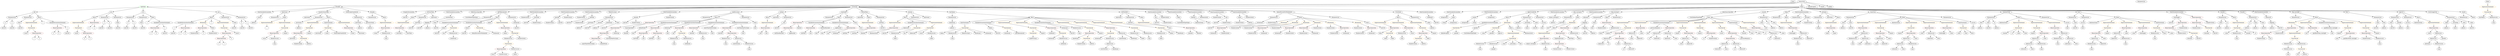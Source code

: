 strict digraph {
	graph [bb="0,0,28230,756"];
	node [label="\N"];
	Enter	[height=0.5,
		pos="20245,738",
		width=0.83628];
	FunctionCall_Unnamed_28	[color=orange,
		height=0.5,
		label=FunctionCall,
		pos="26022,90",
		width=1.6125];
	Identifier_this_1	[color=black,
		height=0.5,
		label=this,
		pos="25980,18",
		width=0.75];
	FunctionCall_Unnamed_28 -> Identifier_this_1	[pos="e,25989,34.829 26011,72.055 26006,63.823 26000,53.757 25995,44.614"];
	ElementaryTypeName_address_22	[color=black,
		height=0.5,
		label=address,
		pos="26065,18",
		width=1.0996];
	FunctionCall_Unnamed_28 -> ElementaryTypeName_address_22	[pos="e,26054,35.789 26032,72.055 26037,64.059 26043,54.331 26048,45.4"];
	ElementaryTypeName_uint256_46	[color=black,
		height=0.5,
		label=uint256,
		pos="4934.6,306",
		width=1.0442];
	TupleExpression_Unnamed	[color=black,
		height=0.5,
		label=TupleExpression,
		pos="17606,234",
		width=2.0422];
	BinaryOperation_Unnamed_32	[color=brown,
		height=0.5,
		label=BinaryOperation,
		pos="17646,162",
		width=1.9867];
	TupleExpression_Unnamed -> BinaryOperation_Unnamed_32	[pos="e,17636,180.1 17615,215.7 17620,207.9 17625,198.51 17630,189.83"];
	Identifier_weiAmount	[color=black,
		height=0.5,
		label=weiAmount,
		pos="11412,306",
		width=1.4739];
	UsingForDeclaration_Unnamed	[color=black,
		height=0.5,
		label=UsingForDeclaration,
		pos="4553.6,594",
		width=2.4303];
	ElementaryTypeName_uint256_29	[color=black,
		height=0.5,
		label=uint256,
		pos="4535.6,522",
		width=1.0442];
	UsingForDeclaration_Unnamed -> ElementaryTypeName_uint256_29	[pos="e,4540,540.1 4549.1,575.7 4547.2,568.32 4545,559.52 4542.9,551.25"];
	ExpressionStatement_Unnamed_20	[color=orange,
		height=0.5,
		label=ExpressionStatement,
		pos="17094,306",
		width=2.458];
	FunctionCall_Unnamed_19	[color=orange,
		height=0.5,
		label=FunctionCall,
		pos="17054,234",
		width=1.6125];
	ExpressionStatement_Unnamed_20 -> FunctionCall_Unnamed_19	[pos="e,17063,252.1 17084,287.7 17079,279.9 17074,270.51 17069,261.83"];
	Identifier_msg_19	[color=black,
		height=0.5,
		label=msg,
		pos="10778,234",
		width=0.75];
	NumberLiteral_Unnamed	[color=black,
		height=0.5,
		label=NumberLiteral,
		pos="2208.6,306",
		width=1.765];
	NumberLiteral_Unnamed_39	[color=black,
		height=0.5,
		label=NumberLiteral,
		pos="15000,378",
		width=1.765];
	BinaryOperation_Unnamed_64	[color=brown,
		height=0.5,
		label=BinaryOperation,
		pos="13784,378",
		width=1.9867];
	Identifier_weiAmount_9	[color=black,
		height=0.5,
		label=weiAmount,
		pos="13770,306",
		width=1.4739];
	BinaryOperation_Unnamed_64 -> Identifier_weiAmount_9	[pos="e,13773,324.1 13780,359.7 13779,352.32 13777,343.52 13775,335.25"];
	NumberLiteral_Unnamed_42	[color=black,
		height=0.5,
		label=NumberLiteral,
		pos="13905,306",
		width=1.765];
	BinaryOperation_Unnamed_64 -> NumberLiteral_Unnamed_42	[pos="e,13877,322.74 13811,360.94 13828,351.31 13849,338.95 13867,328.49"];
	Identifier_startTime_1	[color=black,
		height=0.5,
		label=startTime,
		pos="7105.6,234",
		width=1.266];
	Identifier_startTime_2	[color=black,
		height=0.5,
		label=startTime,
		pos="4512.6,306",
		width=1.266];
	VariableDeclarationStatement_Unnamed	[color=black,
		height=0.5,
		label=VariableDeclarationStatement,
		pos="2106.6,450",
		width=3.3174];
	VariableDeclaration_c	[color=black,
		height=0.5,
		label=c,
		pos="1963.6,378",
		width=0.75];
	VariableDeclarationStatement_Unnamed -> VariableDeclaration_c	[pos="e,1984.8,389.39 2072.7,432.41 2049.2,420.89 2018,405.66 1995.1,394.41"];
	BinaryOperation_Unnamed_1	[color=brown,
		height=0.5,
		label=BinaryOperation,
		pos="2099.6,378",
		width=1.9867];
	VariableDeclarationStatement_Unnamed -> BinaryOperation_Unnamed_1	[pos="e,2101.3,396.1 2104.9,431.7 2104.1,424.41 2103.3,415.73 2102.4,407.54"];
	Identifier_bonusPercentForWeiAmount	[color=black,
		height=0.5,
		label=bonusPercentForWeiAmount,
		pos="5432.6,306",
		width=3.3313];
	ParameterList_Unnamed_11	[color=black,
		height=0.5,
		label=ParameterList,
		pos="3129.6,522",
		width=1.7095];
	Identifier_tokens_1	[color=black,
		height=0.5,
		label=tokens,
		pos="10656,306",
		width=0.97489];
	FunctionCall_Unnamed_16	[color=orange,
		height=0.5,
		label=FunctionCall,
		pos="22779,378",
		width=1.6125];
	Identifier__transfer_1	[color=black,
		height=0.5,
		label=_transfer,
		pos="22610,306",
		width=1.2105];
	FunctionCall_Unnamed_16 -> Identifier__transfer_1	[pos="e,22640,319.45 22745,363 22718,351.72 22679,335.81 22650,323.83"];
	Identifier__to_8	[color=black,
		height=0.5,
		label=_to,
		pos="22699,306",
		width=0.75];
	FunctionCall_Unnamed_16 -> Identifier__to_8	[pos="e,22715,321.02 22760,360.76 22749,351.17 22735,338.91 22723,328.52"];
	Identifier__value_8	[color=black,
		height=0.5,
		label=_value,
		pos="22779,306",
		width=0.96103];
	FunctionCall_Unnamed_16 -> Identifier__value_8	[pos="e,22779,324.1 22779,359.7 22779,352.41 22779,343.73 22779,335.54"];
	Identifier__from_7	[color=black,
		height=0.5,
		label=_from,
		pos="22865,306",
		width=0.93331];
	FunctionCall_Unnamed_16 -> Identifier__from_7	[pos="e,22847,321.48 22799,360.76 22810,351.21 22825,339.01 22838,328.64"];
	ParameterList_Unnamed	[color=black,
		height=0.5,
		label=ParameterList,
		pos="27806,522",
		width=1.7095];
	ParameterList_Unnamed_13	[color=black,
		height=0.5,
		label=ParameterList,
		pos="27665,522",
		width=1.7095];
	Parameter__token	[color=black,
		height=0.5,
		label=_token,
		pos="27613,450",
		width=1.0026];
	ParameterList_Unnamed_13 -> Parameter__token	[pos="e,27625,467.31 27652,504.05 27646,495.77 27638,485.62 27631,476.42"];
	Parameter__extraData	[color=black,
		height=0.5,
		label=_extraData,
		pos="27718,450",
		width=1.4046];
	ParameterList_Unnamed_13 -> Parameter__extraData	[pos="e,27705,467.79 27677,504.05 27684,495.89 27691,485.91 27698,476.82"];
	Parameter__from	[color=black,
		height=0.5,
		label=_from,
		pos="27820,450",
		width=0.93331];
	ParameterList_Unnamed_13 -> Parameter__from	[pos="e,27795,462.21 27697,506.33 27723,494.77 27758,478.69 27785,466.84"];
	Parameter__value	[color=black,
		height=0.5,
		label=_value,
		pos="27910,450",
		width=0.96103];
	ParameterList_Unnamed_13 -> Parameter__value	[pos="e,27882,461.29 27711,509.79 27751,499.75 27811,484.15 27863,468 27866,467.08 27869,466.09 27872,465.07"];
	VariableDeclaration_wallet	[color=black,
		height=0.5,
		label=wallet,
		pos="13975,522",
		width=0.87786];
	NumberLiteral_Unnamed_22	[color=black,
		height=0.5,
		label=NumberLiteral,
		pos="13975,450",
		width=1.765];
	VariableDeclaration_wallet -> NumberLiteral_Unnamed_22	[pos="e,13975,468.1 13975,503.7 13975,496.41 13975,487.73 13975,479.54"];
	ElementaryTypeName_address_23	[color=black,
		height=0.5,
		label=address,
		pos="14096,450",
		width=1.0996];
	VariableDeclaration_wallet -> ElementaryTypeName_address_23	[pos="e,14072,464.6 13996,508.49 14015,497.87 14041,482.48 14062,470.29"];
	IfStatement_Unnamed	[color=orange,
		height=0.5,
		label=IfStatement,
		pos="2298.6,450",
		width=1.4739];
	BinaryOperation_Unnamed	[color=brown,
		height=0.5,
		label=BinaryOperation,
		pos="2298.6,378",
		width=1.9867];
	IfStatement_Unnamed -> BinaryOperation_Unnamed	[pos="e,2298.6,396.1 2298.6,431.7 2298.6,424.41 2298.6,415.73 2298.6,407.54"];
	Block_Unnamed_2	[color=black,
		height=0.5,
		label=Block,
		pos="2425.6,378",
		width=0.90558];
	IfStatement_Unnamed -> Block_Unnamed_2	[pos="e,2402.9,391.48 2325.5,434.15 2345.2,423.31 2372,408.54 2392.9,397.01"];
	FunctionDefinition_setStartTime	[color=black,
		height=0.5,
		label=setStartTime,
		pos="4795.6,594",
		width=1.5986];
	Block_Unnamed_33	[color=black,
		height=0.5,
		label=Block,
		pos="4623.6,522",
		width=0.90558];
	FunctionDefinition_setStartTime -> Block_Unnamed_33	[pos="e,4649.2,533.64 4761.1,579.13 4734.6,568.49 4697.3,553.39 4664.6,540 4662.9,539.3 4661.1,538.58 4659.3,537.85"];
	ParameterList_Unnamed_48	[color=black,
		height=0.5,
		label=ParameterList,
		pos="4735.6,522",
		width=1.7095];
	FunctionDefinition_setStartTime -> ParameterList_Unnamed_48	[pos="e,4750.1,539.96 4781.4,576.41 4774.2,568.08 4765.4,557.8 4757.4,548.49"];
	ModifierInvocation_onlyOwner_4	[color=black,
		height=0.5,
		label=onlyOwner,
		pos="4866.6,522",
		width=1.4323];
	FunctionDefinition_setStartTime -> ModifierInvocation_onlyOwner_4	[pos="e,4849.9,539.47 4812.4,576.41 4821.2,567.78 4832,557.06 4841.7,547.5"];
	ParameterList_Unnamed_36	[color=black,
		height=0.5,
		label=ParameterList,
		pos="24280,738",
		width=1.7095];
	NumberLiteral_Unnamed_25	[color=black,
		height=0.5,
		label=NumberLiteral,
		pos="13721,522",
		width=1.765];
	VariableDeclaration_to	[color=black,
		height=0.5,
		label=to,
		pos="25398,450",
		width=0.75];
	ElementaryTypeName_address_11	[color=black,
		height=0.5,
		label=address,
		pos="25364,378",
		width=1.0996];
	VariableDeclaration_to -> ElementaryTypeName_address_11	[pos="e,25372,395.96 25390,432.41 25386,424.59 25381,415.06 25377,406.23"];
	Identifier_balanceOf_13	[color=black,
		height=0.5,
		label=balanceOf,
		pos="21772,234",
		width=1.3491];
	ElementaryTypeName_uint256_47	[color=black,
		height=0.5,
		label=uint256,
		pos="5256.6,306",
		width=1.0442];
	Block_Unnamed_17	[color=black,
		height=0.5,
		label=Block,
		pos="17551,378",
		width=0.90558];
	ExpressionStatement_Unnamed_21	[color=orange,
		height=0.5,
		label=ExpressionStatement,
		pos="17436,306",
		width=2.458];
	Block_Unnamed_17 -> ExpressionStatement_Unnamed_21	[pos="e,17463,323.39 17529,364 17513,354.28 17491,340.75 17472,329.32"];
	ExpressionStatement_Unnamed_46	[color=orange,
		height=0.5,
		label=ExpressionStatement,
		pos="10048,450",
		width=2.458];
	BinaryOperation_Unnamed_78	[color=brown,
		height=0.5,
		label=BinaryOperation,
		pos="10046,378",
		width=1.9867];
	ExpressionStatement_Unnamed_46 -> BinaryOperation_Unnamed_78	[pos="e,10046,396.1 10047,431.7 10047,424.41 10047,415.73 10046,407.54"];
	NumberLiteral_Unnamed_11	[color=black,
		height=0.5,
		label=NumberLiteral,
		pos="17621,90",
		width=1.765];
	MemberAccess_Unnamed_21	[color=black,
		height=0.5,
		label=MemberAccess,
		pos="15813,306",
		width=1.9174];
	Identifier_msg_16	[color=black,
		height=0.5,
		label=msg,
		pos="15813,234",
		width=0.75];
	MemberAccess_Unnamed_21 -> Identifier_msg_16	[pos="e,15813,252.1 15813,287.7 15813,280.41 15813,271.73 15813,263.54"];
	Identifier__value_10	[color=black,
		height=0.5,
		label=_value,
		pos="16744,306",
		width=0.96103];
	MemberAccess_Unnamed_11	[color=black,
		height=0.5,
		label=MemberAccess,
		pos="23579,162",
		width=1.9174];
	Identifier_msg_9	[color=black,
		height=0.5,
		label=msg,
		pos="23579,90",
		width=0.75];
	MemberAccess_Unnamed_11 -> Identifier_msg_9	[pos="e,23579,108.1 23579,143.7 23579,136.41 23579,127.73 23579,119.54"];
	VariableDeclaration_cap	[color=black,
		height=0.5,
		label=cap,
		pos="13032,522",
		width=0.75];
	ElementaryTypeName_uint256_32	[color=black,
		height=0.5,
		label=uint256,
		pos="13039,450",
		width=1.0442];
	VariableDeclaration_cap -> ElementaryTypeName_uint256_32	[pos="e,13037,468.1 13033,503.7 13034,496.41 13035,487.73 13036,479.54"];
	NumberLiteral_Unnamed_20	[color=black,
		height=0.5,
		label=NumberLiteral,
		pos="13158,450",
		width=1.765];
	VariableDeclaration_cap -> NumberLiteral_Unnamed_20	[pos="e,13130,466.39 13052,509.75 13070,499.56 13098,484.29 13120,471.87"];
	Parameter_success	[color=black,
		height=0.5,
		label=success,
		pos="23335,450",
		width=1.1135];
	ElementaryTypeName_bool	[color=black,
		height=0.5,
		label=bool,
		pos="23335,378",
		width=0.76697];
	Parameter_success -> ElementaryTypeName_bool	[pos="e,23335,396.1 23335,431.7 23335,424.41 23335,415.73 23335,407.54"];
	MemberAccess_Unnamed_15	[color=black,
		height=0.5,
		label=MemberAccess,
		pos="20901,234",
		width=1.9174];
	Identifier_msg_13	[color=black,
		height=0.5,
		label=msg,
		pos="20901,162",
		width=0.75];
	MemberAccess_Unnamed_15 -> Identifier_msg_13	[pos="e,20901,180.1 20901,215.7 20901,208.41 20901,199.73 20901,191.54"];
	Identifier_newOwner	[color=black,
		height=0.5,
		label=newOwner,
		pos="3273.6,234",
		width=1.4046];
	ParameterList_Unnamed_3	[color=black,
		height=0.5,
		label=ParameterList,
		pos="1469.6,522",
		width=1.7095];
	Parameter_b_1	[color=black,
		height=0.5,
		label=b,
		pos="1428.6,450",
		width=0.75];
	ParameterList_Unnamed_3 -> Parameter_b_1	[pos="e,1438.1,467.31 1459.7,504.05 1454.9,495.94 1449.1,486.04 1443.8,477.01"];
	Parameter_a_1	[color=black,
		height=0.5,
		label=a,
		pos="1510.6,450",
		width=0.75];
	ParameterList_Unnamed_3 -> Parameter_a_1	[pos="e,1501,467.31 1479.5,504.05 1484.3,495.94 1490.1,486.04 1495.4,477.01"];
	Parameter__from_3	[color=black,
		height=0.5,
		label=_from,
		pos="20813,450",
		width=0.93331];
	ElementaryTypeName_address_21	[color=black,
		height=0.5,
		label=address,
		pos="20808,378",
		width=1.0996];
	Parameter__from_3 -> ElementaryTypeName_address_21	[pos="e,20809,396.1 20811,431.7 20811,424.41 20810,415.73 20810,407.54"];
	Identifier_bonus	[color=black,
		height=0.5,
		label=bonus,
		pos="5590.6,18",
		width=0.93331];
	VariableDeclaration_totalSupply	[color=black,
		height=0.5,
		label=totalSupply,
		pos="24558,522",
		width=1.4739];
	ElementaryTypeName_uint256_16	[color=black,
		height=0.5,
		label=uint256,
		pos="24495,450",
		width=1.0442];
	VariableDeclaration_totalSupply -> ElementaryTypeName_uint256_16	[pos="e,24509,466.99 24543,504.41 24535,495.74 24525,484.97 24517,475.38"];
	BinaryOperation_Unnamed_13	[color=brown,
		height=0.5,
		label=BinaryOperation,
		pos="24622,450",
		width=1.9867];
	VariableDeclaration_totalSupply -> BinaryOperation_Unnamed_13	[pos="e,24606,467.96 24573,504.41 24580,495.99 24590,485.58 24599,476.2"];
	Identifier__value_1	[color=black,
		height=0.5,
		label=_value,
		pos="18284,162",
		width=0.96103];
	ElementaryTypeName_string	[color=black,
		height=0.5,
		label=string,
		pos="16316,450",
		width=0.864];
	Parameter_startTime	[color=black,
		height=0.5,
		label=startTime,
		pos="17636,450",
		width=1.266];
	ElementaryTypeName_uint_2	[color=black,
		height=0.5,
		label=uint,
		pos="17473,378",
		width=0.75];
	Parameter_startTime -> ElementaryTypeName_uint_2	[pos="e,17494,389.41 17604,436.44 17579,425.94 17541,410.41 17509,396 17507,395.42 17506,394.81 17505,394.2"];
	Identifier_msg_10	[color=black,
		height=0.5,
		label=msg,
		pos="23995,162",
		width=0.75];
	ExpressionStatement_Unnamed_1	[color=orange,
		height=0.5,
		label=ExpressionStatement,
		pos="874.59,450",
		width=2.458];
	FunctionCall_Unnamed_1	[color=orange,
		height=0.5,
		label=FunctionCall,
		pos="874.59,378",
		width=1.6125];
	ExpressionStatement_Unnamed_1 -> FunctionCall_Unnamed_1	[pos="e,874.59,396.1 874.59,431.7 874.59,424.41 874.59,415.73 874.59,407.54"];
	ElementaryTypeName_uint256_6	[color=black,
		height=0.5,
		label=uint256,
		pos="1609.6,378",
		width=1.0442];
	Identifier__value_5	[color=black,
		height=0.5,
		label=_value,
		pos="25111,306",
		width=0.96103];
	FunctionCall_Unnamed_49	[color=orange,
		height=0.5,
		label=FunctionCall,
		pos="10473,378",
		width=1.6125];
	Identifier_tokensLeft	[color=black,
		height=0.5,
		label=tokensLeft,
		pos="10311,306",
		width=1.3907];
	FunctionCall_Unnamed_49 -> Identifier_tokensLeft	[pos="e,10342,320.43 10440,362.83 10415,351.9 10379,336.7 10352,324.92"];
	Identifier_owner_5	[color=black,
		height=0.5,
		label=owner,
		pos="10413,306",
		width=0.93331];
	FunctionCall_Unnamed_49 -> Identifier_owner_5	[pos="e,10426,322.51 10458,360.41 10451,351.62 10441,340.66 10433,330.96"];
	MemberAccess_Unnamed_39	[color=black,
		height=0.5,
		label=MemberAccess,
		pos="10534,306",
		width=1.9174];
	FunctionCall_Unnamed_49 -> MemberAccess_Unnamed_39	[pos="e,10519,323.96 10487,360.41 10494,352.08 10503,341.8 10511,332.49"];
	Identifier_msg_18	[color=black,
		height=0.5,
		label=msg,
		pos="12248,306",
		width=0.75];
	BinaryOperation_Unnamed_74	[color=brown,
		height=0.5,
		label=BinaryOperation,
		pos="7319.6,450",
		width=1.9867];
	BinaryOperation_Unnamed_75	[color=brown,
		height=0.5,
		label=BinaryOperation,
		pos="6882.6,378",
		width=1.9867];
	BinaryOperation_Unnamed_74 -> BinaryOperation_Unnamed_75	[pos="e,6934.8,390.57 7267.6,437.33 7258.3,435.42 7248.7,433.56 7239.6,432 7117.7,411.13 7085.5,416.72 6963.6,396 6957.7,395.01 6951.7,\
393.89 6945.6,392.72"];
	UnaryOperation_Unnamed	[color=black,
		height=0.5,
		label=UnaryOperation,
		pos="7042.6,378",
		width=1.9452];
	BinaryOperation_Unnamed_74 -> UnaryOperation_Unnamed	[pos="e,7091.3,391.32 7270.4,436.57 7223.4,424.7 7152.5,406.79 7102.4,394.1"];
	ExpressionStatement_Unnamed_11	[color=orange,
		height=0.5,
		label=ExpressionStatement,
		pos="18350,450",
		width=2.458];
	FunctionCall_Unnamed_11	[color=orange,
		height=0.5,
		label=FunctionCall,
		pos="18397,378",
		width=1.6125];
	ExpressionStatement_Unnamed_11 -> FunctionCall_Unnamed_11	[pos="e,18385,396.1 18361,431.7 18367,423.81 18373,414.3 18379,405.55"];
	IndexAccess_Unnamed_19	[color=black,
		height=0.5,
		label=IndexAccess,
		pos="21519,234",
		width=1.6402];
	IndexAccess_Unnamed_20	[color=black,
		height=0.5,
		label=IndexAccess,
		pos="21462,162",
		width=1.6402];
	IndexAccess_Unnamed_19 -> IndexAccess_Unnamed_20	[pos="e,21475,179.79 21505,216.05 21498,207.8 21490,197.7 21482,188.54"];
	MemberAccess_Unnamed_14	[color=black,
		height=0.5,
		label=MemberAccess,
		pos="21608,162",
		width=1.9174];
	IndexAccess_Unnamed_19 -> MemberAccess_Unnamed_14	[pos="e,21587,179.39 21539,216.76 21551,207.73 21565,196.33 21578,186.35"];
	Identifier_cap	[color=black,
		height=0.5,
		label=cap,
		pos="9315.6,306",
		width=0.75];
	ExpressionStatement_Unnamed_48	[color=orange,
		height=0.5,
		label=ExpressionStatement,
		pos="8604.6,450",
		width=2.458];
	BinaryOperation_Unnamed_79	[color=brown,
		height=0.5,
		label=BinaryOperation,
		pos="8584.6,378",
		width=1.9867];
	ExpressionStatement_Unnamed_48 -> BinaryOperation_Unnamed_79	[pos="e,8589.5,396.1 8599.6,431.7 8597.5,424.24 8595,415.32 8592.6,406.97"];
	Identifier_weiAmount_2	[color=black,
		height=0.5,
		label=weiAmount,
		pos="12459,234",
		width=1.4739];
	StateVariableDeclaration_Unnamed_17	[color=black,
		height=0.5,
		label=StateVariableDeclaration,
		pos="5057.6,594",
		width=2.8184];
	VariableDeclaration_contributions	[color=black,
		height=0.5,
		label=contributions,
		pos="5033.6,522",
		width=1.6541];
	StateVariableDeclaration_Unnamed_17 -> VariableDeclaration_contributions	[pos="e,5039.5,540.1 5051.7,575.7 5049.1,568.24 5046,559.32 5043.2,550.97"];
	Identifier_endTimeReached	[color=black,
		height=0.5,
		label=endTimeReached,
		pos="8731.6,306",
		width=2.0976];
	NumberLiteral_Unnamed_15	[color=black,
		height=0.5,
		label=NumberLiteral,
		pos="18101,378",
		width=1.765];
	Block_Unnamed_10	[color=black,
		height=0.5,
		label=Block,
		pos="19289,522",
		width=0.90558];
	Block_Unnamed_10 -> ExpressionStatement_Unnamed_11	[pos="e,18412,463.07 19265,509.67 19259,507.4 19253,505.31 19247,504 18899,428.23 18801,506.46 18448,468 18440,467.14 18431,466.04 18423,\
464.81"];
	ExpressionStatement_Unnamed_12	[color=orange,
		height=0.5,
		label=ExpressionStatement,
		pos="18545,450",
		width=2.458];
	Block_Unnamed_10 -> ExpressionStatement_Unnamed_12	[pos="e,18608,463.02 19264,509.56 19258,507.35 19252,505.32 19247,504 18984,444.77 18910,499.03 18643,468 18635,467.11 18627,466 18619,\
464.79"];
	VariableDeclarationStatement_Unnamed_3	[color=black,
		height=0.5,
		label=VariableDeclarationStatement,
		pos="18771,450",
		width=3.3174];
	Block_Unnamed_10 -> VariableDeclarationStatement_Unnamed_3	[pos="e,18857,462.76 19264,509.75 19258,507.53 19252,505.44 19247,504 19096,466.54 19054,486.13 18900,468 18890,466.82 18879,465.53 18869,\
464.2"];
	ExpressionStatement_Unnamed_10	[color=orange,
		height=0.5,
		label=ExpressionStatement,
		pos="18997,450",
		width=2.458];
	Block_Unnamed_10 -> ExpressionStatement_Unnamed_10	[pos="e,19060,463.05 19264,510.02 19258,507.84 19252,505.7 19247,504 19214,494.14 19132,477.3 19071,465.24"];
	ExpressionStatement_Unnamed_9	[color=orange,
		height=0.5,
		label=ExpressionStatement,
		pos="19192,450",
		width=2.458];
	Block_Unnamed_10 -> ExpressionStatement_Unnamed_9	[pos="e,19215,467.76 19269,507.17 19256,497.8 19239,485.19 19224,474.29"];
	ExpressionStatement_Unnamed_14	[color=orange,
		height=0.5,
		label=ExpressionStatement,
		pos="19387,450",
		width=2.458];
	Block_Unnamed_10 -> ExpressionStatement_Unnamed_14	[pos="e,19363,467.76 19308,507.17 19321,497.8 19339,485.19 19354,474.29"];
	EmitStatement_Unnamed_1	[color=black,
		height=0.5,
		label=EmitStatement,
		pos="19558,450",
		width=1.7788];
	Block_Unnamed_10 -> EmitStatement_Unnamed_1	[pos="e,19512,462.95 19318,513.44 19361,502.07 19445,480.36 19501,465.77"];
	ExpressionStatement_Unnamed_13	[color=orange,
		height=0.5,
		label=ExpressionStatement,
		pos="19729,450",
		width=2.458];
	Block_Unnamed_10 -> ExpressionStatement_Unnamed_13	[pos="e,19663,462.5 19320,516.36 19380,507.37 19516,486.79 19631,468 19638,466.86 19645,465.66 19652,464.43"];
	ElementaryTypeName_address_13	[color=black,
		height=0.5,
		label=address,
		pos="20189,378",
		width=1.0996];
	BinaryOperation_Unnamed_30	[color=brown,
		height=0.5,
		label=BinaryOperation,
		pos="17673,378",
		width=1.9867];
	BinaryOperation_Unnamed_31	[color=brown,
		height=0.5,
		label=BinaryOperation,
		pos="17614,306",
		width=1.9867];
	BinaryOperation_Unnamed_30 -> BinaryOperation_Unnamed_31	[pos="e,17628,323.79 17658,360.05 17651,351.8 17643,341.7 17635,332.54"];
	MemberAccess_Unnamed_9	[color=black,
		height=0.5,
		label=MemberAccess,
		pos="17773,306",
		width=1.9174];
	BinaryOperation_Unnamed_30 -> MemberAccess_Unnamed_9	[pos="e,17749,323.31 17696,360.59 17709,351.37 17726,339.74 17740,329.66"];
	ElementaryTypeName_address	[color=black,
		height=0.5,
		label=address,
		pos="2900.6,450",
		width=1.0996];
	FunctionCall_Unnamed_27	[color=orange,
		height=0.5,
		label=FunctionCall,
		pos="25944,234",
		width=1.6125];
	MemberAccess_Unnamed_17	[color=black,
		height=0.5,
		label=MemberAccess,
		pos="25866,162",
		width=1.9174];
	FunctionCall_Unnamed_27 -> MemberAccess_Unnamed_17	[pos="e,25884,179.63 25926,216.76 25916,207.97 25903,196.93 25892,187.14"];
	MemberAccess_Unnamed_19	[color=black,
		height=0.5,
		label=MemberAccess,
		pos="26022,162",
		width=1.9174];
	FunctionCall_Unnamed_27 -> MemberAccess_Unnamed_19	[pos="e,26003,179.63 25962,216.76 25971,207.97 25984,196.93 25995,187.14"];
	MemberAccess_Unnamed_18	[color=black,
		height=0.5,
		label=MemberAccess,
		pos="25866,90",
		width=1.9174];
	MemberAccess_Unnamed_17 -> MemberAccess_Unnamed_18	[pos="e,25866,108.1 25866,143.7 25866,136.41 25866,127.73 25866,119.54"];
	ParameterList_Unnamed_44	[color=black,
		height=0.5,
		label=ParameterList,
		pos="7930.6,522",
		width=1.7095];
	BinaryOperation_Unnamed_68	[color=brown,
		height=0.5,
		label=BinaryOperation,
		pos="7194.6,306",
		width=1.9867];
	BinaryOperation_Unnamed_68 -> Identifier_startTime_1	[pos="e,7125.3,250.51 7173.5,288.41 7161.8,279.17 7147,267.54 7134.2,257.49"];
	Identifier_now_4	[color=black,
		height=0.5,
		label=now,
		pos="7196.6,234",
		width=0.75];
	BinaryOperation_Unnamed_68 -> Identifier_now_4	[pos="e,7196.1,252.1 7195.1,287.7 7195.3,280.41 7195.5,271.73 7195.8,263.54"];
	Identifier__to	[color=black,
		height=0.5,
		label=_to,
		pos="19304,234",
		width=0.75];
	ElementaryTypeName_bool_5	[color=black,
		height=0.5,
		label=bool,
		pos="17992,378",
		width=0.76697];
	VariableDeclaration_allowance	[color=black,
		height=0.5,
		label=allowance,
		pos="17916,522",
		width=1.3076];
	Mapping_Unnamed_1	[color=black,
		height=0.5,
		label=Mapping,
		pos="17903,450",
		width=1.2105];
	VariableDeclaration_allowance -> Mapping_Unnamed_1	[pos="e,17906,468.1 17912,503.7 17911,496.32 17909,487.52 17908,479.25"];
	ParameterList_Unnamed_4	[color=black,
		height=0.5,
		label=ParameterList,
		pos="1610.6,522",
		width=1.7095];
	Parameter_None_1	[color=black,
		height=0.5,
		label=None,
		pos="1609.6,450",
		width=0.85014];
	ParameterList_Unnamed_4 -> Parameter_None_1	[pos="e,1609.8,468.1 1610.3,503.7 1610.2,496.41 1610.1,487.73 1610,479.54"];
	BinaryOperation_Unnamed_45	[color=brown,
		height=0.5,
		label=BinaryOperation,
		pos="25873,378",
		width=1.9867];
	BinaryOperation_Unnamed_46	[color=brown,
		height=0.5,
		label=BinaryOperation,
		pos="25621,306",
		width=1.9867];
	BinaryOperation_Unnamed_45 -> BinaryOperation_Unnamed_46	[pos="e,25667,319.93 25826,364 25784,352.41 25723,335.4 25678,322.99"];
	NumberLiteral_Unnamed_14	[color=black,
		height=0.5,
		label=NumberLiteral,
		pos="25774,306",
		width=1.765];
	BinaryOperation_Unnamed_45 -> NumberLiteral_Unnamed_14	[pos="e,25796,323.07 25849,360.59 25836,351.31 25820,339.57 25805,329.44"];
	ElementaryTypeName_address_27	[color=black,
		height=0.5,
		label=address,
		pos="16156,378",
		width=1.0996];
	ElementaryTypeName_bool_13	[color=black,
		height=0.5,
		label=bool,
		pos="8341.6,306",
		width=0.76697];
	ModifierInvocation_onlyOwner_5	[color=black,
		height=0.5,
		label=onlyOwner,
		pos="9646.6,522",
		width=1.4323];
	Identifier_a_6	[color=black,
		height=0.5,
		label=a,
		pos="541.59,306",
		width=0.75];
	ExpressionStatement_Unnamed_37	[color=orange,
		height=0.5,
		label=ExpressionStatement,
		pos="15604,450",
		width=2.458];
	BinaryOperation_Unnamed_51	[color=brown,
		height=0.5,
		label=BinaryOperation,
		pos="15713,378",
		width=1.9867];
	ExpressionStatement_Unnamed_37 -> BinaryOperation_Unnamed_51	[pos="e,15687,395.23 15629,432.41 15644,423.1 15662,411.37 15678,401.27"];
	Identifier_minSale	[color=black,
		height=0.5,
		label=minSale,
		pos="7764.6,306",
		width=1.0996];
	Identifier_totalSupply	[color=black,
		height=0.5,
		label=totalSupply,
		pos="20324,306",
		width=1.4739];
	StateVariableDeclaration_Unnamed_1	[color=black,
		height=0.5,
		label=StateVariableDeclaration,
		pos="16419,594",
		width=2.8184];
	stringLiteral_Unnamed_1	[color=black,
		height=0.5,
		label=stringLiteral,
		pos="16317,522",
		width=1.5016];
	StateVariableDeclaration_Unnamed_1 -> stringLiteral_Unnamed_1	[pos="e,16339,538.59 16394,576.05 16380,566.69 16363,554.96 16349,544.91"];
	VariableDeclaration_name	[color=black,
		height=0.5,
		label=name,
		pos="16419,522",
		width=0.83628];
	StateVariableDeclaration_Unnamed_1 -> VariableDeclaration_name	[pos="e,16419,540.1 16419,575.7 16419,568.41 16419,559.73 16419,551.54"];
	FunctionCall_Unnamed_4	[color=orange,
		height=0.5,
		label=FunctionCall,
		pos="3516.6,378",
		width=1.6125];
	BinaryOperation_Unnamed_11	[color=brown,
		height=0.5,
		label=BinaryOperation,
		pos="3390.6,306",
		width=1.9867];
	FunctionCall_Unnamed_4 -> BinaryOperation_Unnamed_11	[pos="e,3419.2,322.89 3489.3,361.81 3471.7,352.06 3448.7,339.26 3429.2,328.48"];
	Identifier_require_1	[color=black,
		height=0.5,
		label=require,
		pos="3516.6,306",
		width=1.0026];
	FunctionCall_Unnamed_4 -> Identifier_require_1	[pos="e,3516.6,324.1 3516.6,359.7 3516.6,352.41 3516.6,343.73 3516.6,335.54"];
	ElementaryTypeName_uint_1	[color=black,
		height=0.5,
		label=uint,
		pos="18635,306",
		width=0.75];
	FunctionCall_Unnamed_32	[color=orange,
		height=0.5,
		label=FunctionCall,
		pos="28091,594",
		width=1.6125];
	Identifier_buyTokens	[color=black,
		height=0.5,
		label=buyTokens,
		pos="28021,522",
		width=1.46];
	FunctionCall_Unnamed_32 -> Identifier_buyTokens	[pos="e,28037,539.47 28074,576.41 28065,567.78 28055,557.06 28045,547.5"];
	MemberAccess_Unnamed_22	[color=black,
		height=0.5,
		label=MemberAccess,
		pos="28161,522",
		width=1.9174];
	FunctionCall_Unnamed_32 -> MemberAccess_Unnamed_22	[pos="e,28144,539.47 28107,576.41 28116,567.78 28127,557.06 28136,547.5"];
	ParameterList_Unnamed_18	[color=black,
		height=0.5,
		label=ParameterList,
		pos="25077,522",
		width=1.7095];
	Parameter__value_2	[color=black,
		height=0.5,
		label=_value,
		pos="25052,450",
		width=0.96103];
	ParameterList_Unnamed_18 -> Parameter__value_2	[pos="e,25058,468.1 25070,503.7 25068,496.15 25064,487.12 25061,478.68"];
	Parameter__to_1	[color=black,
		height=0.5,
		label=_to,
		pos="25132,450",
		width=0.75];
	ParameterList_Unnamed_18 -> Parameter__to_1	[pos="e,25120,466.36 25090,504.05 25097,495.44 25105,484.81 25112,475.33"];
	NumberLiteral_Unnamed_13	[color=black,
		height=0.5,
		label=NumberLiteral,
		pos="25566,234",
		width=1.765];
	Identifier__to_3	[color=black,
		height=0.5,
		label=_to,
		pos="18650,234",
		width=0.75];
	MemberAccess_Unnamed_38	[color=black,
		height=0.5,
		label=MemberAccess,
		pos="10102,306",
		width=1.9174];
	Identifier_token_2	[color=black,
		height=0.5,
		label=token,
		pos="10102,234",
		width=0.864];
	MemberAccess_Unnamed_38 -> Identifier_token_2	[pos="e,10102,252.1 10102,287.7 10102,280.41 10102,271.73 10102,263.54"];
	VariableDeclaration_owner	[color=black,
		height=0.5,
		label=owner,
		pos="2958.6,522",
		width=0.93331];
	VariableDeclaration_owner -> ElementaryTypeName_address	[pos="e,2914.1,467.31 2945.4,505.12 2938.3,496.56 2929.4,485.8 2921.4,476.13"];
	Identifier_require_2	[color=black,
		height=0.5,
		label=require,
		pos="19240,306",
		width=1.0026];
	BinaryOperation_Unnamed_11 -> Identifier_newOwner	[pos="e,3298.7,250.03 3363.7,288.94 3347.2,279.06 3325.9,266.31 3308.2,255.68"];
	FunctionCall_Unnamed_5	[color=orange,
		height=0.5,
		label=FunctionCall,
		pos="3400.6,234",
		width=1.6125];
	BinaryOperation_Unnamed_11 -> FunctionCall_Unnamed_5	[pos="e,3398.1,252.1 3393.1,287.7 3394.1,280.32 3395.4,271.52 3396.6,263.25"];
	IndexAccess_Unnamed_18	[color=black,
		height=0.5,
		label=IndexAccess,
		pos="21228,234",
		width=1.6402];
	Identifier__from_8	[color=black,
		height=0.5,
		label=_from,
		pos="21226,162",
		width=0.93331];
	IndexAccess_Unnamed_18 -> Identifier__from_8	[pos="e,21226,180.1 21227,215.7 21227,208.41 21227,199.73 21226,191.54"];
	Identifier_balanceOf_12	[color=black,
		height=0.5,
		label=balanceOf,
		pos="21326,162",
		width=1.3491];
	IndexAccess_Unnamed_18 -> Identifier_balanceOf_12	[pos="e,21304,178.34 21250,217.12 21263,207.59 21280,195.33 21295,184.89"];
	Identifier_require_8	[color=black,
		height=0.5,
		label=require,
		pos="21449,306",
		width=1.0026];
	BinaryOperation_Unnamed_39	[color=brown,
		height=0.5,
		label=BinaryOperation,
		pos="21772,378",
		width=1.9867];
	Identifier__value_18	[color=black,
		height=0.5,
		label=_value,
		pos="21699,306",
		width=0.96103];
	BinaryOperation_Unnamed_39 -> Identifier__value_18	[pos="e,21714,322.04 21754,360.41 21745,351.31 21733,339.9 21723,329.96"];
	IndexAccess_Unnamed_21	[color=black,
		height=0.5,
		label=IndexAccess,
		pos="21811,306",
		width=1.6402];
	BinaryOperation_Unnamed_39 -> IndexAccess_Unnamed_21	[pos="e,21801,324.1 21781,359.7 21786,351.98 21791,342.71 21795,334.11"];
	VariableDeclaration_purchaser	[color=black,
		height=0.5,
		label=purchaser,
		pos="6653.6,450",
		width=1.3076];
	ElementaryTypeName_address_25	[color=black,
		height=0.5,
		label=address,
		pos="6470.6,378",
		width=1.0996];
	VariableDeclaration_purchaser -> ElementaryTypeName_address_25	[pos="e,6500.1,390.3 6621.3,436.65 6590.5,424.87 6544,407.09 6510.8,394.4"];
	BinaryOperation_Unnamed_9	[color=brown,
		height=0.5,
		label=BinaryOperation,
		pos="4358.6,378",
		width=1.9867];
	Identifier_owner	[color=black,
		height=0.5,
		label=owner,
		pos="4244.6,306",
		width=0.93331];
	BinaryOperation_Unnamed_9 -> Identifier_owner	[pos="e,4266,320.17 4332.4,360.94 4315.5,350.52 4293.3,336.89 4275.4,325.94"];
	MemberAccess_Unnamed	[color=black,
		height=0.5,
		label=MemberAccess,
		pos="4365.6,306",
		width=1.9174];
	BinaryOperation_Unnamed_9 -> MemberAccess_Unnamed	[pos="e,4363.9,324.1 4360.3,359.7 4361.1,352.41 4361.9,343.73 4362.7,335.54"];
	BinaryOperation_Unnamed_36	[color=brown,
		height=0.5,
		label=BinaryOperation,
		pos="24177,378",
		width=1.9867];
	Identifier__value_14	[color=black,
		height=0.5,
		label=_value,
		pos="24071,306",
		width=0.96103];
	BinaryOperation_Unnamed_36 -> Identifier__value_14	[pos="e,24091,320.79 24152,360.76 24137,350.73 24117,337.78 24101,327.1"];
	Identifier_totalSupply_1	[color=black,
		height=0.5,
		label=totalSupply,
		pos="24177,306",
		width=1.4739];
	BinaryOperation_Unnamed_36 -> Identifier_totalSupply_1	[pos="e,24177,324.1 24177,359.7 24177,352.41 24177,343.73 24177,335.54"];
	MemberAccess_Unnamed_27	[color=black,
		height=0.5,
		label=MemberAccess,
		pos="10778,306",
		width=1.9174];
	MemberAccess_Unnamed_27 -> Identifier_msg_19	[pos="e,10778,252.1 10778,287.7 10778,280.41 10778,271.73 10778,263.54"];
	StateVariableDeclaration_Unnamed	[color=black,
		height=0.5,
		label=StateVariableDeclaration,
		pos="3014.6,594",
		width=2.8184];
	StateVariableDeclaration_Unnamed -> VariableDeclaration_owner	[pos="e,2971.1,538.67 3000.7,575.7 2993.9,567.19 2985.6,556.8 2978.2,547.5"];
	BinaryOperation_Unnamed_14	[color=brown,
		height=0.5,
		label=BinaryOperation,
		pos="24485,378",
		width=1.9867];
	NumberLiteral_Unnamed_6	[color=black,
		height=0.5,
		label=NumberLiteral,
		pos="24630,306",
		width=1.765];
	BinaryOperation_Unnamed_14 -> NumberLiteral_Unnamed_6	[pos="e,24598,322.01 24517,361.46 24538,351.31 24565,337.95 24588,327.01"];
	FunctionCall_Unnamed_7	[color=orange,
		height=0.5,
		label=FunctionCall,
		pos="24770,306",
		width=1.6125];
	BinaryOperation_Unnamed_14 -> FunctionCall_Unnamed_7	[pos="e,24726,318.22 24535,364.93 24579,354.28 24645,338.27 24703,324 24707,323.02 24711,321.99 24715,320.96"];
	BinaryOperation_Unnamed_6	[color=brown,
		height=0.5,
		label=BinaryOperation,
		pos="1052.6,450",
		width=1.9867];
	Identifier_b_4	[color=black,
		height=0.5,
		label=b,
		pos="983.59,378",
		width=0.75];
	BinaryOperation_Unnamed_6 -> Identifier_b_4	[pos="e,997.81,393.42 1035.9,432.05 1026.8,422.82 1015.4,411.29 1005.6,401.33"];
	Identifier_a_5	[color=black,
		height=0.5,
		label=a,
		pos="1055.6,378",
		width=0.75];
	BinaryOperation_Unnamed_6 -> Identifier_a_5	[pos="e,1054.9,396.1 1053.3,431.7 1053.6,424.41 1054,415.73 1054.4,407.54"];
	Identifier_balanceOf_4	[color=black,
		height=0.5,
		label=balanceOf,
		pos="18869,234",
		width=1.3491];
	ElementaryTypeName_uint256_34	[color=black,
		height=0.5,
		label=uint256,
		pos="7047.6,450",
		width=1.0442];
	BinaryOperation_Unnamed_23	[color=brown,
		height=0.5,
		label=BinaryOperation,
		pos="18545,378",
		width=1.9867];
	ExpressionStatement_Unnamed_12 -> BinaryOperation_Unnamed_23	[pos="e,18545,396.1 18545,431.7 18545,424.41 18545,415.73 18545,407.54"];
	ElementaryTypeName_address_1	[color=black,
		height=0.5,
		label=address,
		pos="4190.6,378",
		width=1.0996];
	Identifier_c_2	[color=black,
		height=0.5,
		label=c,
		pos="1685.6,450",
		width=0.75];
	Identifier_assert_1	[color=black,
		height=0.5,
		label=assert,
		pos="837.59,306",
		width=0.89172];
	FunctionCall_Unnamed_1 -> Identifier_assert_1	[pos="e,846.47,323.79 865.63,360.05 861.45,352.14 856.38,342.54 851.7,333.69"];
	BinaryOperation_Unnamed_5	[color=brown,
		height=0.5,
		label=BinaryOperation,
		pos="959.59,306",
		width=1.9867];
	FunctionCall_Unnamed_1 -> BinaryOperation_Unnamed_5	[pos="e,939.39,323.63 894.31,360.76 905.09,351.88 918.66,340.71 930.63,330.85"];
	ElementaryTypeName_bool_11	[color=black,
		height=0.5,
		label=bool,
		pos="7077.6,306",
		width=0.76697];
	BooleanLiteral_Unnamed_5	[color=black,
		height=0.5,
		label=BooleanLiteral,
		pos="13518,450",
		width=1.7788];
	MemberAccess_Unnamed_37	[color=black,
		height=0.5,
		label=MemberAccess,
		pos="7556.6,234",
		width=1.9174];
	Identifier_msg_24	[color=black,
		height=0.5,
		label=msg,
		pos="7556.6,162",
		width=0.75];
	MemberAccess_Unnamed_37 -> Identifier_msg_24	[pos="e,7556.6,180.1 7556.6,215.7 7556.6,208.41 7556.6,199.73 7556.6,191.54"];
	BinaryOperation_Unnamed_2	[color=brown,
		height=0.5,
		label=BinaryOperation,
		pos="2579.6,306",
		width=1.9867];
	BinaryOperation_Unnamed_3	[color=brown,
		height=0.5,
		label=BinaryOperation,
		pos="2521.6,234",
		width=1.9867];
	BinaryOperation_Unnamed_2 -> BinaryOperation_Unnamed_3	[pos="e,2535.5,251.79 2565.6,288.05 2558.7,279.8 2550.3,269.7 2542.8,260.54"];
	Identifier_b_1	[color=black,
		height=0.5,
		label=b,
		pos="2638.6,234",
		width=0.75];
	BinaryOperation_Unnamed_2 -> Identifier_b_1	[pos="e,2626,249.89 2593.9,288.05 2601.3,279.22 2610.5,268.28 2618.7,258.63"];
	Identifier_newOwner_1	[color=black,
		height=0.5,
		label=newOwner,
		pos="3621.6,306",
		width=1.4046];
	ElementaryTypeName_string_2	[color=black,
		height=0.5,
		label=string,
		pos="20531,378",
		width=0.864];
	NumberLiteral_Unnamed_17	[color=black,
		height=0.5,
		label=NumberLiteral,
		pos="5921.6,522",
		width=1.765];
	ElementaryTypeName_bool_1	[color=black,
		height=0.5,
		label=bool,
		pos="27177,378",
		width=0.76697];
	Identifier_b_3	[color=black,
		height=0.5,
		label=b,
		pos="923.59,234",
		width=0.75];
	BinaryOperation_Unnamed_56	[color=brown,
		height=0.5,
		label=BinaryOperation,
		pos="9096.6,378",
		width=1.9867];
	Identifier_endTime	[color=black,
		height=0.5,
		label=endTime,
		pos="9008.6,306",
		width=1.1967];
	BinaryOperation_Unnamed_56 -> Identifier_endTime	[pos="e,9028.1,322.51 9075.7,360.41 9064.1,351.17 9049.5,339.54 9036.9,329.49"];
	Identifier_now_3	[color=black,
		height=0.5,
		label=now,
		pos="9096.6,306",
		width=0.75];
	BinaryOperation_Unnamed_56 -> Identifier_now_3	[pos="e,9096.6,324.1 9096.6,359.7 9096.6,352.41 9096.6,343.73 9096.6,335.54"];
	ElementaryTypeName_address_12	[color=black,
		height=0.5,
		label=address,
		pos="26895,378",
		width=1.0996];
	FunctionCall_Unnamed_29	[color=orange,
		height=0.5,
		label=FunctionCall,
		pos="16040,378",
		width=1.6125];
	BinaryOperation_Unnamed_49	[color=brown,
		height=0.5,
		label=BinaryOperation,
		pos="16057,306",
		width=1.9867];
	FunctionCall_Unnamed_29 -> BinaryOperation_Unnamed_49	[pos="e,16052,324.1 16044,359.7 16046,352.32 16048,343.52 16050,335.25"];
	Identifier_require_11	[color=black,
		height=0.5,
		label=require,
		pos="16183,306",
		width=1.0026];
	FunctionCall_Unnamed_29 -> Identifier_require_11	[pos="e,16157,319.32 16070,362.33 16092,351.22 16123,335.94 16147,324.25"];
	BinaryOperation_Unnamed_76	[color=brown,
		height=0.5,
		label=BinaryOperation,
		pos="6746.6,306",
		width=1.9867];
	BinaryOperation_Unnamed_77	[color=brown,
		height=0.5,
		label=BinaryOperation,
		pos="6654.6,234",
		width=1.9867];
	BinaryOperation_Unnamed_76 -> BinaryOperation_Unnamed_77	[pos="e,6676.2,251.47 6724.8,288.41 6713,279.43 6698.2,268.19 6685.3,258.34"];
	Identifier_lessThanMaxPurchase	[color=black,
		height=0.5,
		label=lessThanMaxPurchase,
		pos="6838.6,234",
		width=2.6105];
	BinaryOperation_Unnamed_76 -> Identifier_lessThanMaxPurchase	[pos="e,6816.3,251.96 6768.4,288.41 6780,279.56 6794.5,268.52 6807.3,258.77"];
	ModifierInvocation_onlyOwner_6	[color=black,
		height=0.5,
		label=onlyOwner,
		pos="12613,522",
		width=1.4323];
	BinaryOperation_Unnamed_54	[color=brown,
		height=0.5,
		label=BinaryOperation,
		pos="12603,378",
		width=1.9867];
	FunctionCall_Unnamed_39	[color=orange,
		height=0.5,
		label=FunctionCall,
		pos="12603,306",
		width=1.6125];
	BinaryOperation_Unnamed_54 -> FunctionCall_Unnamed_39	[pos="e,12603,324.1 12603,359.7 12603,352.41 12603,343.73 12603,335.54"];
	IndexAccess_Unnamed_24	[color=black,
		height=0.5,
		label=IndexAccess,
		pos="12738,306",
		width=1.6402];
	BinaryOperation_Unnamed_54 -> IndexAccess_Unnamed_24	[pos="e,12709,321.94 12633,361.29 12652,351.22 12678,338.05 12699,327.21"];
	Identifier_now	[color=black,
		height=0.5,
		label=now,
		pos="26421,234",
		width=0.75];
	ElementaryTypeName_uint256_3	[color=black,
		height=0.5,
		label=uint256,
		pos="1944.6,306",
		width=1.0442];
	VariableDeclaration_c -> ElementaryTypeName_uint256_3	[pos="e,1949.3,324.28 1959,360.05 1957,352.6 1954.5,343.64 1952.3,335.22"];
	IndexAccess_Unnamed_6	[color=black,
		height=0.5,
		label=IndexAccess,
		pos="18443,306",
		width=1.6402];
	Identifier__from_2	[color=black,
		height=0.5,
		label=_from,
		pos="18437,234",
		width=0.93331];
	IndexAccess_Unnamed_6 -> Identifier__from_2	[pos="e,18438,252.1 18441,287.7 18440,280.41 18440,271.73 18439,263.54"];
	Identifier_balanceOf_6	[color=black,
		height=0.5,
		label=balanceOf,
		pos="18537,234",
		width=1.3491];
	IndexAccess_Unnamed_6 -> Identifier_balanceOf_6	[pos="e,18516,250.58 18464,289.12 18477,279.74 18493,267.73 18507,257.41"];
	Identifier_winner_tmstmp22	[color=black,
		height=0.5,
		label=winner_tmstmp22,
		pos="17323,162",
		width=2.1392];
	EmitStatement_Unnamed_4	[color=black,
		height=0.5,
		label=EmitStatement,
		pos="10934,450",
		width=1.7788];
	FunctionCall_Unnamed_41	[color=orange,
		height=0.5,
		label=FunctionCall,
		pos="10934,378",
		width=1.6125];
	EmitStatement_Unnamed_4 -> FunctionCall_Unnamed_41	[pos="e,10934,396.1 10934,431.7 10934,424.41 10934,415.73 10934,407.54"];
	ElementaryTypeName_uint256_48	[color=black,
		height=0.5,
		label=uint256,
		pos="9976.6,306",
		width=1.0442];
	ParameterList_Unnamed_7	[color=black,
		height=0.5,
		label=ParameterList,
		pos="130.59,522",
		width=1.7095];
	Parameter_b_3	[color=black,
		height=0.5,
		label=b,
		pos="48.591,450",
		width=0.75];
	ParameterList_Unnamed_7 -> Parameter_b_3	[pos="e,64.743,464.79 111.57,504.76 100.15,495.01 85.499,482.51 73.201,472.01"];
	Parameter_a_3	[color=black,
		height=0.5,
		label=a,
		pos="130.59,450",
		width=0.75];
	ParameterList_Unnamed_7 -> Parameter_a_3	[pos="e,130.59,468.1 130.59,503.7 130.59,496.41 130.59,487.73 130.59,479.54"];
	InheritanceSpecifier_Unnamed_1	[color=black,
		height=0.5,
		label=InheritanceSpecifier,
		pos="5414.6,594",
		width=2.3333];
	UserDefinedTypeName_Unnamed_2	[color=black,
		height=0.5,
		label=UserDefinedTypeName,
		pos="5265.6,522",
		width=2.7214];
	InheritanceSpecifier_Unnamed_1 -> UserDefinedTypeName_Unnamed_2	[pos="e,5300.3,539.31 5380.8,577.12 5360,567.37 5333.2,554.76 5310.6,544.17"];
	Block_Unnamed_25	[color=black,
		height=0.5,
		label=Block,
		pos="28091,738",
		width=0.90558];
	ExpressionStatement_Unnamed_38	[color=orange,
		height=0.5,
		label=ExpressionStatement,
		pos="28091,666",
		width=2.458];
	Block_Unnamed_25 -> ExpressionStatement_Unnamed_38	[pos="e,28091,684.1 28091,719.7 28091,712.41 28091,703.73 28091,695.54"];
	NumberLiteral_Unnamed_1	[color=black,
		height=0.5,
		label=NumberLiteral,
		pos="2426.6,306",
		width=1.765];
	VariableDeclaration_previousBalances	[color=black,
		height=0.5,
		label=previousBalances,
		pos="18710,378",
		width=2.0976];
	VariableDeclarationStatement_Unnamed_3 -> VariableDeclaration_previousBalances	[pos="e,18724,396.1 18756,431.7 18748,423.56 18740,413.69 18732,404.7"];
	BinaryOperation_Unnamed_22	[color=brown,
		height=0.5,
		label=BinaryOperation,
		pos="18875,378",
		width=1.9867];
	VariableDeclarationStatement_Unnamed_3 -> BinaryOperation_Unnamed_22	[pos="e,18850,395.31 18796,432.05 18809,422.89 18826,411.46 18841,401.56"];
	Mapping_Unnamed_3	[color=black,
		height=0.5,
		label=Mapping,
		pos="4828.6,450",
		width=1.2105];
	VariableDeclaration_contributions -> Mapping_Unnamed_3	[pos="e,4861.6,462.26 4995,507.83 4960.1,495.92 4908.8,478.38 4872.4,465.94"];
	ParameterList_Unnamed_19	[color=black,
		height=0.5,
		label=ParameterList,
		pos="22478,522",
		width=1.7095];
	Parameter__from_2	[color=black,
		height=0.5,
		label=_from,
		pos="22352,450",
		width=0.93331];
	ParameterList_Unnamed_19 -> Parameter__from_2	[pos="e,22374,463.52 22450,505.64 22430,494.83 22404,480.32 22384,468.97"];
	Parameter__value_3	[color=black,
		height=0.5,
		label=_value,
		pos="22438,450",
		width=0.96103];
	ParameterList_Unnamed_19 -> Parameter__value_3	[pos="e,22447,467.79 22468,504.05 22463,496.14 22458,486.54 22453,477.69"];
	Parameter__to_2	[color=black,
		height=0.5,
		label=_to,
		pos="22518,450",
		width=0.75];
	ParameterList_Unnamed_19 -> Parameter__to_2	[pos="e,22508,467.31 22487,504.05 22492,496.03 22497,486.26 22503,477.3"];
	Identifier__to_4	[color=black,
		height=0.5,
		label=_to,
		pos="20050,234",
		width=0.75];
	NumberLiteral_Unnamed_44	[color=black,
		height=0.5,
		label=NumberLiteral,
		pos="14342,450",
		width=1.765];
	Identifier_a	[color=black,
		height=0.5,
		label=a,
		pos="2317.6,306",
		width=0.75];
	FunctionCall_Unnamed_22	[color=orange,
		height=0.5,
		label=FunctionCall,
		pos="21235,378",
		width=1.6125];
	BinaryOperation_Unnamed_37	[color=brown,
		height=0.5,
		label=BinaryOperation,
		pos="21232,306",
		width=1.9867];
	FunctionCall_Unnamed_22 -> BinaryOperation_Unnamed_37	[pos="e,21232,324.1 21234,359.7 21234,352.41 21233,343.73 21233,335.54"];
	Identifier_require_7	[color=black,
		height=0.5,
		label=require,
		pos="21358,306",
		width=1.0026];
	FunctionCall_Unnamed_22 -> Identifier_require_7	[pos="e,21334,320.21 21262,361.64 21280,351.08 21305,337 21325,325.78"];
	Parameter_None_5	[color=black,
		height=0.5,
		label=None,
		pos="9600.6,450",
		width=0.85014];
	ElementaryTypeName_bool_7	[color=black,
		height=0.5,
		label=bool,
		pos="9674.6,378",
		width=0.76697];
	Parameter_None_5 -> ElementaryTypeName_bool_7	[pos="e,9659.4,393.35 9616.3,434.15 9626.4,424.56 9639.8,411.9 9651.2,401.13"];
	BinaryOperation_Unnamed_50	[color=brown,
		height=0.5,
		label=BinaryOperation,
		pos="15874,378",
		width=1.9867];
	BinaryOperation_Unnamed_50 -> MemberAccess_Unnamed_21	[pos="e,15827,323.79 15859,360.05 15852,351.71 15843,341.49 15835,332.25"];
	Identifier_owner_4	[color=black,
		height=0.5,
		label=owner,
		pos="15934,306",
		width=0.93331];
	BinaryOperation_Unnamed_50 -> Identifier_owner_4	[pos="e,15920,322.83 15888,360.05 15895,351.47 15905,340.89 15913,331.44"];
	BinaryOperation_Unnamed_10	[color=brown,
		height=0.5,
		label=BinaryOperation,
		pos="3128.6,306",
		width=1.9867];
	Identifier_owner_1	[color=black,
		height=0.5,
		label=owner,
		pos="3010.6,234",
		width=0.93331];
	BinaryOperation_Unnamed_10 -> Identifier_owner_1	[pos="e,3032.4,247.94 3101.5,288.94 3083.8,278.45 3060.7,264.71 3042.2,253.73"];
	MemberAccess_Unnamed_1	[color=black,
		height=0.5,
		label=MemberAccess,
		pos="3131.6,234",
		width=1.9174];
	BinaryOperation_Unnamed_10 -> MemberAccess_Unnamed_1	[pos="e,3130.9,252.1 3129.3,287.7 3129.6,280.41 3130,271.73 3130.4,263.54"];
	Identifier_withinCap	[color=black,
		height=0.5,
		label=withinCap,
		pos="6884.6,306",
		width=1.3353];
	ElementaryTypeName_uint256_7	[color=black,
		height=0.5,
		label=uint256,
		pos="1851.6,306",
		width=1.0442];
	ModifierDefinition_onlyOwner	[color=black,
		height=0.5,
		label=onlyOwner,
		pos="3241.6,594",
		width=1.4323];
	ModifierDefinition_onlyOwner -> ParameterList_Unnamed_11	[pos="e,3154.6,538.64 3217.3,577.81 3201.8,568.13 3181.5,555.43 3164.3,544.7"];
	Block_Unnamed_7	[color=black,
		height=0.5,
		label=Block,
		pos="3241.6,522",
		width=0.90558];
	ModifierDefinition_onlyOwner -> Block_Unnamed_7	[pos="e,3241.6,540.1 3241.6,575.7 3241.6,568.41 3241.6,559.73 3241.6,551.54"];
	Identifier_cap_1	[color=black,
		height=0.5,
		label=cap,
		pos="7545.6,306",
		width=0.75];
	BinaryOperation_Unnamed -> NumberLiteral_Unnamed	[pos="e,2229.5,323.23 2277.3,360.41 2265.6,351.37 2251.1,340.03 2238.3,330.13"];
	BinaryOperation_Unnamed -> Identifier_a	[pos="e,2312.9,324.1 2303.3,359.7 2305.3,352.24 2307.7,343.32 2310,334.97"];
	NumberLiteral_Unnamed_2	[color=black,
		height=0.5,
		label=NumberLiteral,
		pos="3339.6,162",
		width=1.765];
	FunctionCall_Unnamed_5 -> NumberLiteral_Unnamed_2	[pos="e,3354.4,179.96 3386.1,216.41 3378.9,208.08 3369.9,197.8 3361.8,188.49"];
	ElementaryTypeName_address_4	[color=black,
		height=0.5,
		label=address,
		pos="3460.6,162",
		width=1.0996];
	FunctionCall_Unnamed_5 -> ElementaryTypeName_address_4	[pos="e,3446.9,178.99 3414.8,216.41 3422.2,207.83 3431.3,197.19 3439.4,187.67"];
	MemberAccess_Unnamed_8	[color=black,
		height=0.5,
		label=MemberAccess,
		pos="16724,162",
		width=1.9174];
	Identifier_msg_7	[color=black,
		height=0.5,
		label=msg,
		pos="16724,90",
		width=0.75];
	MemberAccess_Unnamed_8 -> Identifier_msg_7	[pos="e,16724,108.1 16724,143.7 16724,136.41 16724,127.73 16724,119.54"];
	VariableDeclarationStatement_Unnamed_12	[color=black,
		height=0.5,
		label=VariableDeclarationStatement,
		pos="7528.6,450",
		width=3.3174];
	VariableDeclaration_withinPeriod	[color=black,
		height=0.5,
		label=withinPeriod,
		pos="7187.6,378",
		width=1.5848];
	VariableDeclarationStatement_Unnamed_12 -> VariableDeclaration_withinPeriod	[pos="e,7230.1,390.36 7452.8,435.68 7397.4,425.65 7320.6,411.07 7253.6,396 7249.5,395.09 7245.4,394.11 7241.2,393.1"];
	BinaryOperation_Unnamed_67	[color=brown,
		height=0.5,
		label=BinaryOperation,
		pos="7334.6,378",
		width=1.9867];
	VariableDeclarationStatement_Unnamed_12 -> BinaryOperation_Unnamed_67	[pos="e,7374.3,393.32 7484.1,432.94 7454.5,422.25 7415.5,408.19 7384.8,397.11"];
	Identifier_balanceOf_7	[color=black,
		height=0.5,
		label=balanceOf,
		pos="20144,234",
		width=1.3491];
	VariableDeclaration_newOwner	[color=black,
		height=0.5,
		label=newOwner,
		pos="4054.6,450",
		width=1.4046];
	ElementaryTypeName_address_2	[color=black,
		height=0.5,
		label=address,
		pos="4074.6,378",
		width=1.0996];
	VariableDeclaration_newOwner -> ElementaryTypeName_address_2	[pos="e,4069.7,396.1 4059.5,431.7 4061.7,424.24 4064.2,415.32 4066.6,406.97"];
	FunctionCall_Unnamed_20	[color=orange,
		height=0.5,
		label=FunctionCall,
		pos="23759,378",
		width=1.6125];
	BinaryOperation_Unnamed_34	[color=brown,
		height=0.5,
		label=BinaryOperation,
		pos="23633,306",
		width=1.9867];
	FunctionCall_Unnamed_20 -> BinaryOperation_Unnamed_34	[pos="e,23661,322.89 23731,361.81 23714,352.06 23691,339.26 23671,328.48"];
	Identifier_require_6	[color=black,
		height=0.5,
		label=require,
		pos="23759,306",
		width=1.0026];
	FunctionCall_Unnamed_20 -> Identifier_require_6	[pos="e,23759,324.1 23759,359.7 23759,352.41 23759,343.73 23759,335.54"];
	Identifier_capReached	[color=black,
		height=0.5,
		label=capReached,
		pos="8881.6,306",
		width=1.5709];
	ContractDefinition_SafeMath	[color=green,
		height=0.5,
		label=SafeMath,
		pos="1610.6,666",
		width=1.2798];
	FunctionDefinition_add	[color=black,
		height=0.5,
		label=add,
		pos="355.59,594",
		width=0.75];
	ContractDefinition_SafeMath -> FunctionDefinition_add	[pos="e,382.65,596.51 1565.2,662.47 1366.8,651.4 578.16,607.41 394.13,597.15"];
	FunctionDefinition_sub	[color=black,
		height=0.5,
		label=sub,
		pos="1257.6,594",
		width=0.75];
	ContractDefinition_SafeMath -> FunctionDefinition_sub	[pos="e,1283.2,600.08 1570.1,656.97 1500.9,643.25 1361,615.5 1294.4,602.3"];
	FunctionDefinition_div	[color=black,
		height=0.5,
		label=div,
		pos="1610.6,594",
		width=0.75];
	ContractDefinition_SafeMath -> FunctionDefinition_div	[pos="e,1610.6,612.1 1610.6,647.7 1610.6,640.41 1610.6,631.73 1610.6,623.54"];
	FunctionDefinition_mul	[color=black,
		height=0.5,
		label=mul,
		pos="2475.6,594",
		width=0.75];
	ContractDefinition_SafeMath -> FunctionDefinition_mul	[pos="e,2448.9,597.16 1655.6,661.36 1807,649.1 2296.8,609.47 2437.5,598.08"];
	NumberLiteral_Unnamed_33	[color=black,
		height=0.5,
		label=NumberLiteral,
		pos="14082,378",
		width=1.765];
	VariableDeclarationStatement_Unnamed_1	[color=black,
		height=0.5,
		label=VariableDeclarationStatement,
		pos="1849.6,450",
		width=3.3174];
	BinaryOperation_Unnamed_4	[color=brown,
		height=0.5,
		label=BinaryOperation,
		pos="1736.6,378",
		width=1.9867];
	VariableDeclarationStatement_Unnamed_1 -> BinaryOperation_Unnamed_4	[pos="e,1762.5,395.07 1822.2,432.05 1807.2,422.74 1788.4,411.07 1772.2,401.06"];
	VariableDeclaration_c_1	[color=black,
		height=0.5,
		label=c,
		pos="1853.6,378",
		width=0.75];
	VariableDeclarationStatement_Unnamed_1 -> VariableDeclaration_c_1	[pos="e,1852.6,396.1 1850.6,431.7 1851,424.41 1851.5,415.73 1852,407.54"];
	VariableDeclarationStatement_Unnamed_10	[color=black,
		height=0.5,
		label=VariableDeclarationStatement,
		pos="5088.6,450",
		width=3.3174];
	VariableDeclaration_tokens_1	[color=black,
		height=0.5,
		label=tokens,
		pos="5020.6,378",
		width=0.97489];
	VariableDeclarationStatement_Unnamed_10 -> VariableDeclaration_tokens_1	[pos="e,5035.8,394.67 5071.8,431.7 5063.4,423.02 5053,412.37 5043.8,402.92"];
	FunctionCall_Unnamed_43	[color=orange,
		height=0.5,
		label=FunctionCall,
		pos="5131.6,378",
		width=1.6125];
	VariableDeclarationStatement_Unnamed_10 -> FunctionCall_Unnamed_43	[pos="e,5121.1,396.1 5099.2,431.7 5104,423.9 5109.8,414.51 5115.1,405.83"];
	BinaryOperation_Unnamed_57	[color=brown,
		height=0.5,
		label=BinaryOperation,
		pos="8966.6,450",
		width=1.9867];
	BinaryOperation_Unnamed_58	[color=brown,
		height=0.5,
		label=BinaryOperation,
		pos="8838.6,378",
		width=1.9867];
	BinaryOperation_Unnamed_57 -> BinaryOperation_Unnamed_58	[pos="e,8867.5,394.82 8937.5,433.12 8919.8,423.41 8896.9,410.86 8877.5,400.3"];
	Identifier_finished	[color=black,
		height=0.5,
		label=finished,
		pos="8967.6,378",
		width=1.0996];
	BinaryOperation_Unnamed_57 -> Identifier_finished	[pos="e,8967.3,396.1 8966.8,431.7 8966.9,424.41 8967.1,415.73 8967.2,407.54"];
	BinaryOperation_Unnamed_31 -> TupleExpression_Unnamed	[pos="e,17608,252.1 17612,287.7 17611,280.41 17610,271.73 17609,263.54"];
	Identifier_startTime	[color=black,
		height=0.5,
		label=startTime,
		pos="17743,234",
		width=1.266];
	BinaryOperation_Unnamed_31 -> Identifier_startTime	[pos="e,17716,249.16 17643,289.12 17662,278.88 17686,265.5 17706,254.6"];
	Identifier_msg_1	[color=black,
		height=0.5,
		label=msg,
		pos="3131.6,162",
		width=0.75];
	Identifier__value_16	[color=black,
		height=0.5,
		label=_value,
		pos="21340,234",
		width=0.96103];
	FunctionCall_Unnamed_41 -> Identifier_tokens_1	[pos="e,10682,318.06 10885,368.08 10837,358.87 10763,343.18 10700,324 10697,323.36 10695,322.66 10693,321.93"];
	FunctionCall_Unnamed_41 -> MemberAccess_Unnamed_27	[pos="e,10811,322.16 10902,362.67 10879,352.34 10847,338.28 10822,326.87"];
	Identifier_TokenPurchase	[color=black,
		height=0.5,
		label=TokenPurchase,
		pos="10934,306",
		width=1.9036];
	FunctionCall_Unnamed_41 -> Identifier_TokenPurchase	[pos="e,10934,324.1 10934,359.7 10934,352.41 10934,343.73 10934,335.54"];
	Identifier_beneficiary_4	[color=black,
		height=0.5,
		label=beneficiary,
		pos="11072,306",
		width=1.4184];
	FunctionCall_Unnamed_41 -> Identifier_beneficiary_4	[pos="e,11043,321.35 10963,362.15 10983,351.76 11011,337.77 11033,326.48"];
	Identifier_weiAmount_3	[color=black,
		height=0.5,
		label=weiAmount,
		pos="11194,306",
		width=1.4739];
	FunctionCall_Unnamed_41 -> Identifier_weiAmount_3	[pos="e,11153,318.1 10976,365.6 11017,354.92 11078,338.47 11132,324 11135,323.05 11139,322.07 11142,321.08"];
	IndexAccess_Unnamed_1	[color=black,
		height=0.5,
		label=IndexAccess,
		pos="19099,234",
		width=1.6402];
	Identifier__from	[color=black,
		height=0.5,
		label=_from,
		pos="19049,162",
		width=0.93331];
	IndexAccess_Unnamed_1 -> Identifier__from	[pos="e,19060,179.31 19086,216.05 19081,207.77 19073,197.62 19067,188.42"];
	Identifier_balanceOf_1	[color=black,
		height=0.5,
		label=balanceOf,
		pos="19149,162",
		width=1.3491];
	IndexAccess_Unnamed_1 -> Identifier_balanceOf_1	[pos="e,19137,179.79 19111,216.05 19116,207.97 19124,198.12 19130,189.11"];
	Identifier__from_1	[color=black,
		height=0.5,
		label=_from,
		pos="18969,234",
		width=0.93331];
	VariableDeclaration_capReached	[color=black,
		height=0.5,
		label=capReached,
		pos="9411.6,378",
		width=1.5709];
	ElementaryTypeName_bool_8	[color=black,
		height=0.5,
		label=bool,
		pos="9242.6,306",
		width=0.76697];
	VariableDeclaration_capReached -> ElementaryTypeName_bool_8	[pos="e,9264.4,317.25 9376.7,363.51 9349.9,353.07 9312.3,338.05 9279.6,324 9278,323.34 9276.5,322.65 9274.9,321.95"];
	FunctionDefinition_getTokenAmount	[color=black,
		height=0.5,
		label=getTokenAmount,
		pos="5648.6,594",
		width=2.0976];
	ParameterList_Unnamed_43	[color=black,
		height=0.5,
		label=ParameterList,
		pos="5443.6,522",
		width=1.7095];
	FunctionDefinition_getTokenAmount -> ParameterList_Unnamed_43	[pos="e,5482.4,536.25 5606.6,578.67 5573.7,567.44 5527.9,551.8 5493.2,539.95"];
	Block_Unnamed_29	[color=black,
		height=0.5,
		label=Block,
		pos="5555.6,522",
		width=0.90558];
	FunctionDefinition_getTokenAmount -> Block_Unnamed_29	[pos="e,5574.3,537.11 5626.6,576.41 5613.6,566.69 5597.2,554.31 5583.4,543.93"];
	ParameterList_Unnamed_42	[color=black,
		height=0.5,
		label=ParameterList,
		pos="5704.6,522",
		width=1.7095];
	FunctionDefinition_getTokenAmount -> ParameterList_Unnamed_42	[pos="e,5691.2,539.79 5662.1,576.05 5668.8,567.8 5676.8,557.7 5684.2,548.54"];
	Parameter__value_4	[color=black,
		height=0.5,
		label=_value,
		pos="26976,450",
		width=0.96103];
	ElementaryTypeName_uint256_25	[color=black,
		height=0.5,
		label=uint256,
		pos="26990,378",
		width=1.0442];
	Parameter__value_4 -> ElementaryTypeName_uint256_25	[pos="e,26986,396.1 26979,431.7 26981,424.32 26982,415.52 26984,407.25"];
	VariableDeclaration_token	[color=black,
		height=0.5,
		label=token,
		pos="13300,522",
		width=0.864];
	UserDefinedTypeName_Unnamed_3	[color=black,
		height=0.5,
		label=UserDefinedTypeName,
		pos="13338,450",
		width=2.7214];
	VariableDeclaration_token -> UserDefinedTypeName_Unnamed_3	[pos="e,13328,467.96 13309,504.41 13313,496.51 13318,486.85 13323,477.94"];
	IndexAccess_Unnamed_10	[color=black,
		height=0.5,
		label=IndexAccess,
		pos="22973,234",
		width=1.6402];
	IndexAccess_Unnamed_11	[color=black,
		height=0.5,
		label=IndexAccess,
		pos="22949,162",
		width=1.6402];
	IndexAccess_Unnamed_10 -> IndexAccess_Unnamed_11	[pos="e,22954,180.1 22967,215.7 22964,208.24 22961,199.32 22958,190.97"];
	MemberAccess_Unnamed_4	[color=black,
		height=0.5,
		label=MemberAccess,
		pos="23095,162",
		width=1.9174];
	IndexAccess_Unnamed_10 -> MemberAccess_Unnamed_4	[pos="e,23067,178.81 22999,217.64 23016,207.93 23038,195.23 23057,184.52"];
	IfStatement_Unnamed_9	[color=orange,
		height=0.5,
		label=IfStatement,
		pos="14477,450",
		width=1.4739];
	IfStatement_Unnamed_9 -> BinaryOperation_Unnamed_64	[pos="e,13835,390.99 14438,437.17 14430,435.15 14422,433.29 14415,432 14173,391.34 14107,429.59 13864,396 13858,395.19 13852,394.18 13846,\
393.08"];
	NumberLiteral_Unnamed_43	[color=black,
		height=0.5,
		label=NumberLiteral,
		pos="13937,378",
		width=1.765];
	IfStatement_Unnamed_9 -> NumberLiteral_Unnamed_43	[pos="e,13982,390.87 14438,437.31 14430,435.28 14422,433.38 14415,432 14236,399.92 14187,424.89 14009,396 14004,395.21 13999,394.26 13994,\
393.24"];
	StateVariableDeclaration_Unnamed_2	[color=black,
		height=0.5,
		label=StateVariableDeclaration,
		pos="16830,594",
		width=2.8184];
	VariableDeclaration_symbol	[color=black,
		height=0.5,
		label=symbol,
		pos="16648,522",
		width=1.0581];
	StateVariableDeclaration_Unnamed_2 -> VariableDeclaration_symbol	[pos="e,16677,534.14 16788,577.12 16758,565.44 16717,549.67 16687,538.17"];
	stringLiteral_Unnamed_3	[color=black,
		height=0.5,
		label=stringLiteral,
		pos="16830,522",
		width=1.5016];
	StateVariableDeclaration_Unnamed_2 -> stringLiteral_Unnamed_3	[pos="e,16830,540.1 16830,575.7 16830,568.41 16830,559.73 16830,551.54"];
	Identifier_name	[color=black,
		height=0.5,
		label=name,
		pos="20632,306",
		width=0.83628];
	IndexAccess_Unnamed_3	[color=black,
		height=0.5,
		label=IndexAccess,
		pos="18152,234",
		width=1.6402];
	Identifier_balanceOf_3	[color=black,
		height=0.5,
		label=balanceOf,
		pos="18092,162",
		width=1.3491];
	IndexAccess_Unnamed_3 -> Identifier_balanceOf_3	[pos="e,18106,179.47 18137,216.41 18130,207.95 18121,197.49 18113,188.08"];
	Identifier__to_2	[color=black,
		height=0.5,
		label=_to,
		pos="18186,162",
		width=0.75];
	IndexAccess_Unnamed_3 -> Identifier__to_2	[pos="e,18178,179.62 18160,215.7 18164,207.87 18168,198.44 18173,189.73"];
	VariableDeclarationStatement_Unnamed_4	[color=black,
		height=0.5,
		label=VariableDeclarationStatement,
		pos="16817,450",
		width=3.3174];
	FunctionCall_Unnamed_17	[color=orange,
		height=0.5,
		label=FunctionCall,
		pos="16432,378",
		width=1.6125];
	VariableDeclarationStatement_Unnamed_4 -> FunctionCall_Unnamed_17	[pos="e,16481,387.96 16742,435.5 16670,422.26 16560,402.32 16492,390.01"];
	VariableDeclaration_spender	[color=black,
		height=0.5,
		label=spender,
		pos="16659,378",
		width=1.1135];
	VariableDeclarationStatement_Unnamed_4 -> VariableDeclaration_spender	[pos="e,16687,391.37 16780,432.59 16755,421.56 16722,407.05 16697,395.92"];
	ElementaryTypeName_uint256_37	[color=black,
		height=0.5,
		label=uint256,
		pos="4739.6,378",
		width=1.0442];
	Block_Unnamed_14	[color=black,
		height=0.5,
		label=Block,
		pos="17007,522",
		width=0.90558];
	Block_Unnamed_14 -> VariableDeclarationStatement_Unnamed_4	[pos="e,16860,467.1 16980,511.27 16952,500.92 16907,484.26 16871,471.07"];
	IfStatement_Unnamed_1	[color=orange,
		height=0.5,
		label=IfStatement,
		pos="17007,450",
		width=1.4739];
	Block_Unnamed_14 -> IfStatement_Unnamed_1	[pos="e,17007,468.1 17007,503.7 17007,496.41 17007,487.73 17007,479.54"];
	BinaryOperation_Unnamed_5 -> Identifier_b_3	[pos="e,931.89,251.14 950.69,287.7 946.61,279.75 941.67,270.16 937.14,261.34"];
	Identifier_a_4	[color=black,
		height=0.5,
		label=a,
		pos="995.59,234",
		width=0.75];
	BinaryOperation_Unnamed_5 -> Identifier_a_4	[pos="e,987.29,251.14 968.49,287.7 972.58,279.75 977.51,270.16 982.04,261.34"];
	Identifier__value_17	[color=black,
		height=0.5,
		label=_value,
		pos="21631,234",
		width=0.96103];
	FunctionCall_Unnamed_36	[color=orange,
		height=0.5,
		label=FunctionCall,
		pos="11711,306",
		width=1.6125];
	Identifier_validPurchase	[color=black,
		height=0.5,
		label=validPurchase,
		pos="11711,234",
		width=1.7234];
	FunctionCall_Unnamed_36 -> Identifier_validPurchase	[pos="e,11711,252.1 11711,287.7 11711,280.41 11711,271.73 11711,263.54"];
	ElementaryTypeName_uint256_41	[color=black,
		height=0.5,
		label=uint256,
		pos="11303,306",
		width=1.0442];
	Identifier_moreThanMinPurchase	[color=black,
		height=0.5,
		label=moreThanMinPurchase,
		pos="6568.6,162",
		width=2.6937];
	BinaryOperation_Unnamed_77 -> Identifier_moreThanMinPurchase	[pos="e,6589.4,179.96 6634.2,216.41 6623.4,207.65 6610,196.73 6598.1,187.06"];
	Identifier_withinPeriod	[color=black,
		height=0.5,
		label=withinPeriod,
		pos="6740.6,162",
		width=1.5848];
	BinaryOperation_Unnamed_77 -> Identifier_withinPeriod	[pos="e,6720.7,179.23 6675,216.41 6686,207.45 6699.7,196.25 6711.8,186.42"];
	Block_Unnamed_34	[color=black,
		height=0.5,
		label=Block,
		pos="9748.6,522",
		width=0.90558];
	ExpressionStatement_Unnamed_50	[color=orange,
		height=0.5,
		label=ExpressionStatement,
		pos="9737.6,450",
		width=2.458];
	Block_Unnamed_34 -> ExpressionStatement_Unnamed_50	[pos="e,9740.3,468.1 9745.9,503.7 9744.7,496.32 9743.3,487.52 9742,479.25"];
	FunctionCall_Unnamed_6	[color=orange,
		height=0.5,
		label=FunctionCall,
		pos="3725.6,378",
		width=1.6125];
	FunctionCall_Unnamed_6 -> Identifier_newOwner_1	[pos="e,3644.4,322.34 3702,361.12 3687.7,351.5 3669.3,339.1 3653.7,328.59"];
	Identifier_owner_2	[color=black,
		height=0.5,
		label=owner,
		pos="3723.6,306",
		width=0.93331];
	FunctionCall_Unnamed_6 -> Identifier_owner_2	[pos="e,3724.1,324.1 3725.1,359.7 3724.9,352.41 3724.6,343.73 3724.4,335.54"];
	Identifier_OwnershipTransferred	[color=black,
		height=0.5,
		label=OwnershipTransferred,
		pos="3869.6,306",
		width=2.6243];
	FunctionCall_Unnamed_6 -> Identifier_OwnershipTransferred	[pos="e,3836.2,323.24 3755.8,362.33 3776.2,352.42 3803.4,339.18 3826.1,328.14"];
	ElementaryTypeName_uint256_23	[color=black,
		height=0.5,
		label=uint256,
		pos="25037,378",
		width=1.0442];
	Parameter__value_2 -> ElementaryTypeName_uint256_23	[pos="e,25040,396.1 25048,431.7 25046,424.32 25044,415.52 25043,407.25"];
	ParameterList_Unnamed_23	[color=black,
		height=0.5,
		label=ParameterList,
		pos="17237,522",
		width=1.7095];
	Parameter__spender_1	[color=black,
		height=0.5,
		label=_spender,
		pos="17123,450",
		width=1.2521];
	ParameterList_Unnamed_23 -> Parameter__spender_1	[pos="e,17147,465.7 17211,505.29 17195,495.29 17173,482.24 17156,471.44"];
	Parameter__extraData_1	[color=black,
		height=0.5,
		label=_extraData,
		pos="17237,450",
		width=1.4046];
	ParameterList_Unnamed_23 -> Parameter__extraData_1	[pos="e,17237,468.1 17237,503.7 17237,496.41 17237,487.73 17237,479.54"];
	Parameter__value_5	[color=black,
		height=0.5,
		label=_value,
		pos="17340,450",
		width=0.96103];
	ParameterList_Unnamed_23 -> Parameter__value_5	[pos="e,17319,464.86 17260,504.94 17275,494.91 17294,481.92 17310,471.19"];
	ElementaryTypeName_bool_15	[color=black,
		height=0.5,
		label=bool,
		pos="13300,378",
		width=0.76697];
	ParameterList_Unnamed_17	[color=black,
		height=0.5,
		label=ParameterList,
		pos="19916,522",
		width=1.7095];
	Parameter__value_1	[color=black,
		height=0.5,
		label=_value,
		pos="19870,450",
		width=0.96103];
	ParameterList_Unnamed_17 -> Parameter__value_1	[pos="e,19880,467.31 19904,504.05 19899,495.85 19892,485.83 19886,476.71"];
	Parameter__to	[color=black,
		height=0.5,
		label=_to,
		pos="19950,450",
		width=0.75];
	ParameterList_Unnamed_17 -> Parameter__to	[pos="e,19942,467.62 19924,503.7 19928,495.87 19932,486.44 19937,477.73"];
	Parameter__from_1	[color=black,
		height=0.5,
		label=_from,
		pos="20029,450",
		width=0.93331];
	ParameterList_Unnamed_17 -> Parameter__from_1	[pos="e,20007,464.3 19941,505.29 19958,494.88 19980,481.17 19998,470.12"];
	Parameter__finished	[color=black,
		height=0.5,
		label=_finished,
		pos="12744,450",
		width=1.2382];
	Parameter__finished -> ElementaryTypeName_bool_15	[pos="e,13279,390.22 12776,437.36 12783,435.28 12791,433.34 12798,432 13001,392.62 13062,448.08 13263,396 13264,395.55 13266,395.01 13268,\
394.42"];
	BooleanLiteral_Unnamed_3	[color=black,
		height=0.5,
		label=BooleanLiteral,
		pos="23643,450",
		width=1.7788];
	Identifier_allowance	[color=black,
		height=0.5,
		label=allowance,
		pos="22883,90",
		width=1.3076];
	MemberAccess_Unnamed_7	[color=black,
		height=0.5,
		label=MemberAccess,
		pos="16880,162",
		width=1.9174];
	Identifier_spender	[color=black,
		height=0.5,
		label=spender,
		pos="16880,90",
		width=1.1135];
	MemberAccess_Unnamed_7 -> Identifier_spender	[pos="e,16880,108.1 16880,143.7 16880,136.41 16880,127.73 16880,119.54"];
	ParameterList_Unnamed_50	[color=black,
		height=0.5,
		label=ParameterList,
		pos="12744,522",
		width=1.7095];
	ParameterList_Unnamed_50 -> Parameter__finished	[pos="e,12744,468.1 12744,503.7 12744,496.41 12744,487.73 12744,479.54"];
	ContractDefinition_Ownable	[color=black,
		height=0.5,
		label=Ownable,
		pos="3827.6,666",
		width=1.2105];
	ContractDefinition_Ownable -> StateVariableDeclaration_Unnamed	[pos="e,3099.9,604.07 3784.8,661.8 3681.1,653.97 3408.1,632.97 3180.6,612 3158.1,609.93 3134,607.55 3111.2,605.23"];
	ContractDefinition_Ownable -> ModifierDefinition_onlyOwner	[pos="e,3289.9,600.77 3785.9,660.02 3683.7,647.81 3420.2,616.33 3301.3,602.13"];
	FunctionDefinition_transferOwnership	[color=black,
		height=0.5,
		label=transferOwnership,
		pos="3670.6,594",
		width=2.1947];
	ContractDefinition_Ownable -> FunctionDefinition_transferOwnership	[pos="e,3705.5,610.57 3798.8,652.16 3775.6,641.81 3742.5,627.07 3715.8,615.15"];
	EventDefinition_OwnershipTransferred	[color=black,
		height=0.5,
		label=OwnershipTransferred,
		pos="3985.6,594",
		width=2.6243];
	ContractDefinition_Ownable -> EventDefinition_OwnershipTransferred	[pos="e,3949.3,611.08 3856.6,652.16 3879.6,641.95 3912.3,627.47 3939,615.64"];
	FunctionDefinition_Ownable	[color=black,
		height=0.5,
		label=Ownable,
		pos="4210.6,594",
		width=1.2105];
	ContractDefinition_Ownable -> FunctionDefinition_Ownable	[pos="e,4171.2,602.2 3866.8,657.84 3936.7,645.05 4083,618.32 4160.3,604.19"];
	BinaryOperation_Unnamed_70	[color=brown,
		height=0.5,
		label=BinaryOperation,
		pos="7771.6,378",
		width=1.9867];
	BinaryOperation_Unnamed_70 -> Identifier_minSale	[pos="e,7766.3,324.1 7769.9,359.7 7769.1,352.41 7768.3,343.73 7767.4,335.54"];
	MemberAccess_Unnamed_33	[color=black,
		height=0.5,
		label=MemberAccess,
		pos="7891.6,306",
		width=1.9174];
	BinaryOperation_Unnamed_70 -> MemberAccess_Unnamed_33	[pos="e,7864.2,322.98 7799.1,360.94 7815.6,351.34 7836.7,339.01 7854.6,328.56"];
	Identifier_assert_2	[color=black,
		height=0.5,
		label=assert,
		pos="248.59,306",
		width=0.89172];
	FunctionDefinition_approveAndCall	[color=black,
		height=0.5,
		label=approveAndCall,
		pos="17290,594",
		width=1.9867];
	FunctionDefinition_approveAndCall -> Block_Unnamed_14	[pos="e,17036,530.22 17240,580.73 17185,567.13 17097,545.47 17047,532.91"];
	FunctionDefinition_approveAndCall -> ParameterList_Unnamed_23	[pos="e,17249,539.79 17277,576.05 17271,567.89 17263,557.91 17256,548.82"];
	ParameterList_Unnamed_24	[color=black,
		height=0.5,
		label=ParameterList,
		pos="17378,522",
		width=1.7095];
	FunctionDefinition_approveAndCall -> ParameterList_Unnamed_24	[pos="e,17357,539.23 17310,576.41 17322,567.37 17336,556.03 17349,546.13"];
	ElementaryTypeName_bool_6	[color=black,
		height=0.5,
		label=bool,
		pos="13628,450",
		width=0.76697];
	ElementaryTypeName_bool_3	[color=black,
		height=0.5,
		label=bool,
		pos="23521,378",
		width=0.76697];
	Identifier_a_3	[color=black,
		height=0.5,
		label=a,
		pos="1681.6,306",
		width=0.75];
	VariableDeclaration_bonus	[color=black,
		height=0.5,
		label=bonus,
		pos="5289.6,378",
		width=0.93331];
	VariableDeclaration_bonus -> ElementaryTypeName_uint256_47	[pos="e,5264.5,323.79 5281.6,360.05 5277.9,352.23 5273.4,342.75 5269.3,333.98"];
	MemberAccess_Unnamed_2	[color=black,
		height=0.5,
		label=MemberAccess,
		pos="20386,234",
		width=1.9174];
	Identifier_msg_2	[color=black,
		height=0.5,
		label=msg,
		pos="20386,162",
		width=0.75];
	MemberAccess_Unnamed_2 -> Identifier_msg_2	[pos="e,20386,180.1 20386,215.7 20386,208.41 20386,199.73 20386,191.54"];
	Identifier_weiRaised_1	[color=black,
		height=0.5,
		label=weiRaised,
		pos="12060,162",
		width=1.3491];
	IfStatement_Unnamed_3	[color=orange,
		height=0.5,
		label=IfStatement,
		pos="25876,450",
		width=1.4739];
	IfStatement_Unnamed_3 -> BinaryOperation_Unnamed_45	[pos="e,25873,396.1 25875,431.7 25875,424.41 25874,415.73 25874,407.54"];
	Block_Unnamed_21	[color=black,
		height=0.5,
		label=Block,
		pos="25995,378",
		width=0.90558];
	IfStatement_Unnamed_3 -> Block_Unnamed_21	[pos="e,25973,391.81 25901,433.81 25919,423.18 25944,408.9 25963,397.59"];
	ExpressionStatement_Unnamed_6	[color=orange,
		height=0.5,
		label=ExpressionStatement,
		pos="3555.6,450",
		width=2.458];
	ExpressionStatement_Unnamed_6 -> FunctionCall_Unnamed_4	[pos="e,3526.1,396.1 3546,431.7 3541.7,423.98 3536.5,414.71 3531.7,406.11"];
	Identifier_weiAmount_11	[color=black,
		height=0.5,
		label=weiAmount,
		pos="5623.6,306",
		width=1.4739];
	ExpressionStatement_Unnamed_32	[color=orange,
		height=0.5,
		label=ExpressionStatement,
		pos="26036,450",
		width=2.458];
	BinaryOperation_Unnamed_44	[color=brown,
		height=0.5,
		label=BinaryOperation,
		pos="26117,378",
		width=1.9867];
	ExpressionStatement_Unnamed_32 -> BinaryOperation_Unnamed_44	[pos="e,26097,395.79 26055,432.05 26065,423.37 26078,412.64 26089,403.11"];
	BooleanLiteral_Unnamed_1	[color=black,
		height=0.5,
		label=BooleanLiteral,
		pos="27299,450",
		width=1.7788];
	Identifier_allowance_1	[color=black,
		height=0.5,
		label=allowance,
		pos="23351,162",
		width=1.3076];
	Identifier_block	[color=black,
		height=0.5,
		label=block,
		pos="17838,234",
		width=0.87786];
	MemberAccess_Unnamed_9 -> Identifier_block	[pos="e,17823,250.36 17788,288.05 17796,279.26 17807,268.36 17816,258.74"];
	StateVariableDeclaration_Unnamed_7	[color=black,
		height=0.5,
		label=StateVariableDeclaration,
		pos="17576,594",
		width=2.8184];
	VariableDeclaration_winner_tmstmp22	[color=black,
		height=0.5,
		label=winner_tmstmp22,
		pos="17535,522",
		width=2.1392];
	StateVariableDeclaration_Unnamed_7 -> VariableDeclaration_winner_tmstmp22	[pos="e,17545,540.1 17565,575.7 17561,567.9 17555,558.51 17550,549.83"];
	ElementaryTypeName_address_7	[color=black,
		height=0.5,
		label=address,
		pos="25651,378",
		width=1.0996];
	ElementaryTypeName_bytes_1	[color=black,
		height=0.5,
		label=bytes,
		pos="17231,378",
		width=0.85014];
	ExpressionStatement_Unnamed_5	[color=orange,
		height=0.5,
		label=ExpressionStatement,
		pos="3046.6,450",
		width=2.458];
	Identifier__	[color=black,
		height=0.5,
		label=_,
		pos="3046.6,378",
		width=0.75];
	ExpressionStatement_Unnamed_5 -> Identifier__	[pos="e,3046.6,396.1 3046.6,431.7 3046.6,424.41 3046.6,415.73 3046.6,407.54"];
	Identifier_tokens_2	[color=black,
		height=0.5,
		label=tokens,
		pos="5729.6,306",
		width=0.97489];
	Identifier__rate	[color=black,
		height=0.5,
		label=_rate,
		pos="8519.6,306",
		width=0.80856];
	NumberLiteral_Unnamed_9	[color=black,
		height=0.5,
		label=NumberLiteral,
		pos="19413,234",
		width=1.765];
	Identifier_Transfer	[color=black,
		height=0.5,
		label=Transfer,
		pos="19742,306",
		width=1.1689];
	ElementaryTypeName_uint256_11	[color=black,
		height=0.5,
		label=uint256,
		pos="130.59,378",
		width=1.0442];
	FunctionCall_Unnamed_33	[color=orange,
		height=0.5,
		label=FunctionCall,
		pos="12365,378",
		width=1.6125];
	BinaryOperation_Unnamed_52	[color=brown,
		height=0.5,
		label=BinaryOperation,
		pos="12365,306",
		width=1.9867];
	FunctionCall_Unnamed_33 -> BinaryOperation_Unnamed_52	[pos="e,12365,324.1 12365,359.7 12365,352.41 12365,343.73 12365,335.54"];
	Identifier_require_12	[color=black,
		height=0.5,
		label=require,
		pos="12491,306",
		width=1.0026];
	FunctionCall_Unnamed_33 -> Identifier_require_12	[pos="e,12467,320.04 12392,361.81 12411,351.15 12437,336.83 12457,325.5"];
	IndexAccess_Unnamed_5	[color=black,
		height=0.5,
		label=IndexAccess,
		pos="18739,306",
		width=1.6402];
	IndexAccess_Unnamed_5 -> Identifier__to_3	[pos="e,18667,248.33 18718,288.76 18705,278.79 18689,265.93 18675,255.28"];
	Identifier_balanceOf_5	[color=black,
		height=0.5,
		label=balanceOf,
		pos="18744,234",
		width=1.3491];
	IndexAccess_Unnamed_5 -> Identifier_balanceOf_5	[pos="e,18742,252.1 18740,287.7 18740,280.41 18741,271.73 18742,263.54"];
	FunctionCall_Unnamed_18	[color=orange,
		height=0.5,
		label=FunctionCall,
		pos="16880,378",
		width=1.6125];
	IfStatement_Unnamed_1 -> FunctionCall_Unnamed_18	[pos="e,16907,394.07 16980,434.15 16961,424.11 16937,410.7 16917,399.62"];
	Block_Unnamed_15	[color=black,
		height=0.5,
		label=Block,
		pos="17046,378",
		width=0.90558];
	IfStatement_Unnamed_1 -> Block_Unnamed_15	[pos="e,17037,395.31 17016,432.05 17021,424.03 17026,414.26 17031,405.3"];
	ExpressionStatement_Unnamed_28	[color=orange,
		height=0.5,
		label=ExpressionStatement,
		pos="21040,450",
		width=2.458];
	BinaryOperation_Unnamed_40	[color=brown,
		height=0.5,
		label=BinaryOperation,
		pos="21040,378",
		width=1.9867];
	ExpressionStatement_Unnamed_28 -> BinaryOperation_Unnamed_40	[pos="e,21040,396.1 21040,431.7 21040,424.41 21040,415.73 21040,407.54"];
	NumberLiteral_Unnamed_41	[color=black,
		height=0.5,
		label=NumberLiteral,
		pos="15306,378",
		width=1.765];
	ModifierInvocation_onlyOwner	[color=black,
		height=0.5,
		label=onlyOwner,
		pos="3483.6,522",
		width=1.4323];
	Identifier_balanceOf_10	[color=black,
		height=0.5,
		label=balanceOf,
		pos="23715,162",
		width=1.3491];
	Identifier_token_1	[color=black,
		height=0.5,
		label=token,
		pos="13196,234",
		width=0.864];
	Identifier__to_6	[color=black,
		height=0.5,
		label=_to,
		pos="19637,90",
		width=0.75];
	StateVariableDeclaration_Unnamed_9	[color=black,
		height=0.5,
		label=StateVariableDeclaration,
		pos="6048.6,594",
		width=2.8184];
	StateVariableDeclaration_Unnamed_9 -> NumberLiteral_Unnamed_17	[pos="e,5949.7,538.51 6018.5,576.41 6000.9,566.72 5978.6,554.4 5959.8,544.04"];
	VariableDeclaration_startTime	[color=black,
		height=0.5,
		label=startTime,
		pos="6048.6,522",
		width=1.266];
	StateVariableDeclaration_Unnamed_9 -> VariableDeclaration_startTime	[pos="e,6048.6,540.1 6048.6,575.7 6048.6,568.41 6048.6,559.73 6048.6,551.54"];
	BooleanLiteral_Unnamed	[color=black,
		height=0.5,
		label=BooleanLiteral,
		pos="22627,450",
		width=1.7788];
	BinaryOperation_Unnamed_60	[color=brown,
		height=0.5,
		label=BinaryOperation,
		pos="14702,378",
		width=1.9867];
	NumberLiteral_Unnamed_34	[color=black,
		height=0.5,
		label=NumberLiteral,
		pos="14698,306",
		width=1.765];
	BinaryOperation_Unnamed_60 -> NumberLiteral_Unnamed_34	[pos="e,14699,324.1 14701,359.7 14700,352.41 14700,343.73 14699,335.54"];
	Identifier_weiAmount_5	[color=black,
		height=0.5,
		label=weiAmount,
		pos="14833,306",
		width=1.4739];
	BinaryOperation_Unnamed_60 -> Identifier_weiAmount_5	[pos="e,14805,321.7 14731,361.29 14750,351.15 14775,337.87 14795,326.99"];
	BinaryOperation_Unnamed_7	[color=brown,
		height=0.5,
		label=BinaryOperation,
		pos="596.59,378",
		width=1.9867];
	BinaryOperation_Unnamed_7 -> Identifier_a_6	[pos="e,553.66,322.36 583.28,360.05 576.51,351.44 568.15,340.81 560.71,331.33"];
	Identifier_b_5	[color=black,
		height=0.5,
		label=b,
		pos="613.59,306",
		width=0.75];
	BinaryOperation_Unnamed_7 -> Identifier_b_5	[pos="e,609.44,324.1 600.79,359.7 602.58,352.32 604.72,343.52 606.73,335.25"];
	Identifier_decimals	[color=black,
		height=0.5,
		label=decimals,
		pos="24720,234",
		width=1.1967];
	FunctionCall_Unnamed_7 -> Identifier_decimals	[pos="e,24731,251.31 24757,288.05 24752,279.77 24744,269.62 24738,260.42"];
	ElementaryTypeName_uint256_17	[color=black,
		height=0.5,
		label=uint256,
		pos="24819,234",
		width=1.0442];
	FunctionCall_Unnamed_7 -> ElementaryTypeName_uint256_17	[pos="e,24807,251.31 24781,288.05 24787,279.85 24794,269.83 24801,260.71"];
	ElementaryTypeName_address_8	[color=black,
		height=0.5,
		label=address,
		pos="17802,378",
		width=1.0996];
	StateVariableDeclaration_Unnamed_15	[color=black,
		height=0.5,
		label=StateVariableDeclaration,
		pos="6398.6,594",
		width=2.8184];
	VariableDeclaration_maxSale	[color=black,
		height=0.5,
		label=maxSale,
		pos="6275.6,522",
		width=1.1551];
	StateVariableDeclaration_Unnamed_15 -> VariableDeclaration_maxSale	[pos="e,6300,536.88 6369.4,576.41 6351.6,566.25 6328.6,553.18 6309.9,542.52"];
	NumberLiteral_Unnamed_29	[color=black,
		height=0.5,
		label=NumberLiteral,
		pos="6398.6,522",
		width=1.765];
	StateVariableDeclaration_Unnamed_15 -> NumberLiteral_Unnamed_29	[pos="e,6398.6,540.1 6398.6,575.7 6398.6,568.41 6398.6,559.73 6398.6,551.54"];
	ElementaryTypeName_uint256_51	[color=black,
		height=0.5,
		label=uint256,
		pos="9918.6,378",
		width=1.0442];
	ExpressionStatement_Unnamed_25	[color=orange,
		height=0.5,
		label=ExpressionStatement,
		pos="21235,450",
		width=2.458];
	ExpressionStatement_Unnamed_25 -> FunctionCall_Unnamed_22	[pos="e,21235,396.1 21235,431.7 21235,424.41 21235,415.73 21235,407.54"];
	MemberAccess_Unnamed_3	[color=black,
		height=0.5,
		label=MemberAccess,
		pos="25233,306",
		width=1.9174];
	Identifier_msg_3	[color=black,
		height=0.5,
		label=msg,
		pos="25233,234",
		width=0.75];
	MemberAccess_Unnamed_3 -> Identifier_msg_3	[pos="e,25233,252.1 25233,287.7 25233,280.41 25233,271.73 25233,263.54"];
	Identifier_msg_21	[color=black,
		height=0.5,
		label=msg,
		pos="7891.6,234",
		width=0.75];
	Identifier_require_3	[color=black,
		height=0.5,
		label=require,
		pos="18988,306",
		width=1.0026];
	MemberAccess_Unnamed_20	[color=black,
		height=0.5,
		label=MemberAccess,
		pos="18252,378",
		width=1.9174];
	Identifier_block_1	[color=black,
		height=0.5,
		label=block,
		pos="18082,306",
		width=0.87786];
	MemberAccess_Unnamed_20 -> Identifier_block_1	[pos="e,18107,317.44 18216,362.3 18190,351.68 18154,336.98 18123,324 18121,323.27 18119,322.53 18117,321.77"];
	Identifier__value_7	[color=black,
		height=0.5,
		label=_value,
		pos="23203,306",
		width=0.96103];
	Identifier_assert_3	[color=black,
		height=0.5,
		label=assert,
		pos="19488,306",
		width=0.89172];
	NumberLiteral_Unnamed_31	[color=black,
		height=0.5,
		label=NumberLiteral,
		pos="12269,162",
		width=1.765];
	StateVariableDeclaration_Unnamed_10	[color=black,
		height=0.5,
		label=StateVariableDeclaration,
		pos="6668.6,594",
		width=2.8184];
	NumberLiteral_Unnamed_19	[color=black,
		height=0.5,
		label=NumberLiteral,
		pos="6543.6,522",
		width=1.765];
	StateVariableDeclaration_Unnamed_10 -> NumberLiteral_Unnamed_19	[pos="e,6571.3,538.51 6639,576.41 6621.7,566.72 6599.7,554.4 6581.2,544.04"];
	VariableDeclaration_endTime	[color=black,
		height=0.5,
		label=endTime,
		pos="6668.6,522",
		width=1.1967];
	StateVariableDeclaration_Unnamed_10 -> VariableDeclaration_endTime	[pos="e,6668.6,540.1 6668.6,575.7 6668.6,568.41 6668.6,559.73 6668.6,551.54"];
	Parameter__value_7	[color=black,
		height=0.5,
		label=_value,
		pos="20899,450",
		width=0.96103];
	ElementaryTypeName_uint256_28	[color=black,
		height=0.5,
		label=uint256,
		pos="20903,378",
		width=1.0442];
	Parameter__value_7 -> ElementaryTypeName_uint256_28	[pos="e,20902,396.1 20900,431.7 20900,424.41 20900,415.73 20901,407.54"];
	ParameterList_Unnamed_9	[color=black,
		height=0.5,
		label=ParameterList,
		pos="4054.6,522",
		width=1.7095];
	ParameterList_Unnamed_9 -> VariableDeclaration_newOwner	[pos="e,4054.6,468.1 4054.6,503.7 4054.6,496.41 4054.6,487.73 4054.6,479.54"];
	VariableDeclaration_previousOwner	[color=black,
		height=0.5,
		label=previousOwner,
		pos="4190.6,450",
		width=1.8759];
	ParameterList_Unnamed_9 -> VariableDeclaration_previousOwner	[pos="e,4160.7,466.4 4084.1,505.81 4103.6,495.79 4129.3,482.54 4150.6,471.57"];
	EventDefinition_TokenPurchase	[color=black,
		height=0.5,
		label=TokenPurchase,
		pos="6900.6,594",
		width=1.9036];
	ParameterList_Unnamed_34	[color=black,
		height=0.5,
		label=ParameterList,
		pos="6863.6,522",
		width=1.7095];
	EventDefinition_TokenPurchase -> ParameterList_Unnamed_34	[pos="e,6872.6,540.1 6891.4,575.7 6887.4,567.98 6882.5,558.71 6877.9,550.11"];
	Identifier__value_2	[color=black,
		height=0.5,
		label=_value,
		pos="18555,306",
		width=0.96103];
	ElementaryTypeName_uint256_12	[color=black,
		height=0.5,
		label=uint256,
		pos="37.591,378",
		width=1.0442];
	Parameter_b_3 -> ElementaryTypeName_uint256_12	[pos="e,40.279,396.1 45.872,431.7 44.713,424.32 43.331,415.52 42.03,407.25"];
	BinaryOperation_Unnamed_18	[color=brown,
		height=0.5,
		label=BinaryOperation,
		pos="19366,306",
		width=1.9867];
	BinaryOperation_Unnamed_18 -> Identifier__to	[pos="e,19317,249.89 19351,288.05 19343,279.13 19333,268.06 19324,258.33"];
	BinaryOperation_Unnamed_18 -> NumberLiteral_Unnamed_9	[pos="e,19401,251.79 19377,288.05 19382,279.97 19389,270.12 19395,261.11"];
	ExpressionStatement_Unnamed_15	[color=orange,
		height=0.5,
		label=ExpressionStatement,
		pos="25265,450",
		width=2.458];
	FunctionCall_Unnamed_14	[color=orange,
		height=0.5,
		label=FunctionCall,
		pos="25248,378",
		width=1.6125];
	ExpressionStatement_Unnamed_15 -> FunctionCall_Unnamed_14	[pos="e,25252,396.1 25260,431.7 25259,424.32 25256,415.52 25254,407.25"];
	ExpressionStatement_Unnamed_22	[color=orange,
		height=0.5,
		label=ExpressionStatement,
		pos="23814,450",
		width=2.458];
	ExpressionStatement_Unnamed_22 -> FunctionCall_Unnamed_20	[pos="e,23772,395.79 23800,432.05 23794,423.89 23786,413.91 23779,404.82"];
	ContractDefinition_Crowdsale	[color=black,
		height=0.5,
		label=Crowdsale,
		pos="9581.6,666",
		width=1.4046];
	ContractDefinition_Crowdsale -> UsingForDeclaration_Unnamed	[pos="e,4628.4,603.7 9530.7,665.05 9077.9,665.4 5731.9,666.11 4728.6,612 4699.5,610.43 4667.8,607.67 4639.5,604.83"];
	ContractDefinition_Crowdsale -> FunctionDefinition_setStartTime	[pos="e,4847.5,602.11 9530.6,665.12 9088.9,666.07 5903.5,670.77 4947.6,612 4918.4,610.2 4886.1,606.8 4858.9,603.51"];
	ContractDefinition_Crowdsale -> StateVariableDeclaration_Unnamed_17	[pos="e,5149.2,602.07 9530.8,664.73 9110.4,662.46 6198.6,645.67 5321.6,612 5268.4,609.96 5209.2,606.28 5160.4,602.86"];
	ContractDefinition_Crowdsale -> InheritanceSpecifier_Unnamed_1	[pos="e,5484.2,604.41 9530.8,665.03 9124,665.2 6387.8,664.32 5563.6,612 5541.5,610.6 5517.6,608.24 5495.5,605.73"];
	ContractDefinition_Crowdsale -> FunctionDefinition_getTokenAmount	[pos="e,5720.4,600.09 9530.7,665.1 9207.5,665.58 7405.9,665.65 5938.6,612 5868.8,609.45 5789.6,604.68 5731.7,600.84"];
	ContractDefinition_Crowdsale -> StateVariableDeclaration_Unnamed_9	[pos="e,6138.8,602.56 9530.8,665.22 9225.8,666.35 7607.4,669.28 6288.6,612 6243.1,610.02 6192.8,606.65 6150.1,603.42"];
	ContractDefinition_Crowdsale -> StateVariableDeclaration_Unnamed_15	[pos="e,6479.9,605.04 9530.7,664.72 9184.3,662.76 7170.7,649.81 6558.6,612 6536.7,610.65 6513.3,608.54 6491.3,606.25"];
	ContractDefinition_Crowdsale -> StateVariableDeclaration_Unnamed_10	[pos="e,6749.2,605.29 9530.7,664.65 9202.3,662.33 7378.7,647.96 6822.6,612 6802.4,610.7 6780.9,608.69 6760.4,606.52"];
	ContractDefinition_Crowdsale -> EventDefinition_TokenPurchase	[pos="e,6968.4,597.35 9531.1,663.9 9294.1,658.71 8268.4,635.91 7427.6,612 7268.6,607.48 7082.7,601.27 6979.6,597.74"];
	StateVariableDeclaration_Unnamed_14	[color=black,
		height=0.5,
		label=StateVariableDeclaration,
		pos="7537.6,594",
		width=2.8184];
	ContractDefinition_Crowdsale -> StateVariableDeclaration_Unnamed_14	[pos="e,7636.5,598.39 9531.3,663.28 9266,654.19 8026.9,611.76 7648,598.78"];
	FunctionDefinition_validPurchase	[color=black,
		height=0.5,
		label=validPurchase,
		pos="8176.6,594",
		width=1.7234];
	ContractDefinition_Crowdsale -> FunctionDefinition_validPurchase	[pos="e,8237.5,598.03 9531.6,662.51 9320.1,651.97 8498.6,611.04 8248.9,598.6"];
	FunctionDefinition_setRate	[color=black,
		height=0.5,
		label=setRate,
		pos="8772.6,594",
		width=1.0581];
	ContractDefinition_Crowdsale -> FunctionDefinition_setRate	[pos="e,8809.8,598.22 9532.8,660.78 9388.5,648.29 8964.6,611.61 8820.9,599.18"];
	FunctionDefinition_hasEnded	[color=black,
		height=0.5,
		label=hasEnded,
		pos="9459.6,594",
		width=1.3076];
	ContractDefinition_Crowdsale -> FunctionDefinition_hasEnded	[pos="e,9485,609.58 9555.7,650.15 9538,639.97 9514.2,626.33 9494.7,615.17"];
	FunctionDefinition_setEndTime	[color=black,
		height=0.5,
		label=setEndTime,
		pos="9697.6,594",
		width=1.5293];
	ContractDefinition_Crowdsale -> FunctionDefinition_setEndTime	[pos="e,9672.3,610.23 9606.5,649.98 9622.9,640.09 9644.6,626.98 9662.7,616.05"];
	FunctionDefinition_endSale	[color=black,
		height=0.5,
		label=endSale,
		pos="10217,594",
		width=1.0996];
	ContractDefinition_Crowdsale -> FunctionDefinition_endSale	[pos="e,10178,599.22 9629.6,659.71 9747,646.76 10048,613.59 10167,600.46"];
	FunctionDefinition_buyTokens	[color=black,
		height=0.5,
		label=buyTokens,
		pos="10729,594",
		width=1.46];
	ContractDefinition_Crowdsale -> FunctionDefinition_buyTokens	[pos="e,10677,598.15 9631.2,661.97 9815.6,650.72 10460,611.36 10666,598.85"];
	FunctionDefinition_setFinished	[color=black,
		height=0.5,
		label=setFinished,
		pos="12678,594",
		width=1.46];
	ContractDefinition_Crowdsale -> FunctionDefinition_setFinished	[pos="e,12625,596.19 9632.1,663.86 9995.5,655.64 12208,605.62 12614,596.45"];
	StateVariableDeclaration_Unnamed_11	[color=black,
		height=0.5,
		label=StateVariableDeclaration,
		pos="13018,594",
		width=2.8184];
	ContractDefinition_Crowdsale -> StateVariableDeclaration_Unnamed_11	[pos="e,12925,601.69 9632.2,664.99 9929.5,664.76 11477,661.16 12740,612 12797,609.76 12861,605.91 12914,602.45"];
	StateVariableDeclaration_Unnamed_8	[color=black,
		height=0.5,
		label=StateVariableDeclaration,
		pos="13239,594",
		width=2.8184];
	ContractDefinition_Crowdsale -> StateVariableDeclaration_Unnamed_8	[pos="e,13168,607.29 9632.6,665.2 10012,666.53 12405,672.42 13128,612 13137,611.21 13147,610.11 13157,608.85"];
	StateVariableDeclaration_Unnamed_18	[color=black,
		height=0.5,
		label=StateVariableDeclaration,
		pos="13460,594",
		width=2.8184];
	ContractDefinition_Crowdsale -> StateVariableDeclaration_Unnamed_18	[pos="e,13389,607.3 9632.4,664.71 10053,662.25 12962,644.19 13349,612 13358,611.22 13368,610.12 13378,608.85"];
	StateVariableDeclaration_Unnamed_13	[color=black,
		height=0.5,
		label=StateVariableDeclaration,
		pos="13721,594",
		width=2.8184];
	ContractDefinition_Crowdsale -> StateVariableDeclaration_Unnamed_13	[pos="e,13641,605.48 9632.3,665.02 10037,665.05 12752,663.35 13570,612 13589,610.78 13610,608.85 13630,606.71"];
	StateVariableDeclaration_Unnamed_12	[color=black,
		height=0.5,
		label=StateVariableDeclaration,
		pos="13975,594",
		width=2.8184];
	ContractDefinition_Crowdsale -> StateVariableDeclaration_Unnamed_12	[pos="e,13896,605.76 9632.6,665.1 10053,665.85 12957,668.84 13831,612 13848,610.85 13867,609.06 13885,607.06"];
	FunctionDefinition_bonusPercentForWeiAmount	[color=black,
		height=0.5,
		label=bonusPercentForWeiAmount,
		pos="14512,594",
		width=3.3313];
	ContractDefinition_Crowdsale -> FunctionDefinition_bonusPercentForWeiAmount	[pos="e,14399,600.35 9632.5,664.94 9997.1,664.41 12251,659.27 14085,612 14187,609.37 14302,604.66 14388,600.86"];
	FunctionDefinition_Crowdsale	[color=black,
		height=0.5,
		label=Crowdsale,
		pos="15799,594",
		width=1.4046];
	ContractDefinition_Crowdsale -> FunctionDefinition_Crowdsale	[pos="e,15748,595.82 9632.4,664.55 10021,661.08 12570,638.05 14641,612 15059,606.73 15563,598.79 15736,596.01"];
	StateVariableDeclaration_Unnamed_16	[color=black,
		height=0.5,
		label=StateVariableDeclaration,
		pos="16063,594",
		width=2.8184];
	ContractDefinition_Crowdsale -> StateVariableDeclaration_Unnamed_16	[pos="e,15976,603.67 9632.2,665.1 10153,666.03 14548,672.04 15859,612 15893,610.41 15931,607.57 15965,604.66"];
	Identifier_maxSale	[color=black,
		height=0.5,
		label=maxSale,
		pos="8093.6,306",
		width=1.1551];
	Parameter_weiAmount	[color=black,
		height=0.5,
		label=weiAmount,
		pos="14207,450",
		width=1.4739];
	ElementaryTypeName_uint256_42	[color=black,
		height=0.5,
		label=uint256,
		pos="13657,378",
		width=1.0442];
	Parameter_weiAmount -> ElementaryTypeName_uint256_42	[pos="e,13684,390.5 14168,437.27 14160,435.24 14152,433.36 14145,432 13950,397.79 13895,438.56 13703,396 13700,395.43 13697,394.74 13695,\
393.98"];
	MemberAccess_Unnamed_26	[color=black,
		height=0.5,
		label=MemberAccess,
		pos="13196,306",
		width=1.9174];
	MemberAccess_Unnamed_26 -> Identifier_token_1	[pos="e,13196,252.1 13196,287.7 13196,280.41 13196,271.73 13196,263.54"];
	ParameterList_Unnamed_26	[color=black,
		height=0.5,
		label=ParameterList,
		pos="23404,522",
		width=1.7095];
	Parameter__value_6	[color=black,
		height=0.5,
		label=_value,
		pos="23428,450",
		width=0.96103];
	ParameterList_Unnamed_26 -> Parameter__value_6	[pos="e,23422,468.1 23410,503.7 23412,496.24 23415,487.32 23418,478.97"];
	Identifier_c_1	[color=black,
		height=0.5,
		label=c,
		pos="2396.6,450",
		width=0.75];
	ParameterList_Unnamed_10	[color=black,
		height=0.5,
		label=ParameterList,
		pos="4210.6,522",
		width=1.7095];
	VariableDeclaration_minSale	[color=black,
		height=0.5,
		label=minSale,
		pos="7166.6,522",
		width=1.0996];
	VariableDeclaration_minSale -> ElementaryTypeName_uint256_34	[pos="e,7070.6,464.56 7143.1,507.17 7125.2,496.65 7100.4,482.05 7080.5,470.37"];
	NumberLiteral_Unnamed_26	[color=black,
		height=0.5,
		label=NumberLiteral,
		pos="7166.6,450",
		width=1.765];
	VariableDeclaration_minSale -> NumberLiteral_Unnamed_26	[pos="e,7166.6,468.1 7166.6,503.7 7166.6,496.41 7166.6,487.73 7166.6,479.54"];
	VariableDeclarationStatement_Unnamed_7	[color=black,
		height=0.5,
		label=VariableDeclarationStatement,
		pos="11135,450",
		width=3.3174];
	VariableDeclaration_tokens	[color=black,
		height=0.5,
		label=tokens,
		pos="11218,378",
		width=0.97489];
	VariableDeclarationStatement_Unnamed_7 -> VariableDeclaration_tokens	[pos="e,11200,393.89 11155,432.05 11166,422.77 11179,411.15 11191,401.15"];
	FunctionCall_Unnamed_37	[color=orange,
		height=0.5,
		label=FunctionCall,
		pos="11412,378",
		width=1.6125];
	VariableDeclarationStatement_Unnamed_7 -> FunctionCall_Unnamed_37	[pos="e,11368,390.09 11194,433.98 11242,421.78 11310,404.72 11357,392.84"];
	Identifier_msg_11	[color=black,
		height=0.5,
		label=msg,
		pos="24317,234",
		width=0.75];
	Parameter_a_3 -> ElementaryTypeName_uint256_11	[pos="e,130.59,396.1 130.59,431.7 130.59,424.41 130.59,415.73 130.59,407.54"];
	ExpressionStatement_Unnamed_49	[color=orange,
		height=0.5,
		label=ExpressionStatement,
		pos="4559.6,450",
		width=2.458];
	Block_Unnamed_33 -> ExpressionStatement_Unnamed_49	[pos="e,4575.1,467.96 4609.4,505.46 4601.5,496.87 4591.6,485.97 4582.6,476.19"];
	BinaryOperation_Unnamed_17	[color=brown,
		height=0.5,
		label=BinaryOperation,
		pos="20324,378",
		width=1.9867];
	BinaryOperation_Unnamed_17 -> Identifier_totalSupply	[pos="e,20324,324.1 20324,359.7 20324,352.41 20324,343.73 20324,335.54"];
	IndexAccess_Unnamed	[color=black,
		height=0.5,
		label=IndexAccess,
		pos="20454,306",
		width=1.6402];
	BinaryOperation_Unnamed_17 -> IndexAccess_Unnamed	[pos="e,20425,322.18 20353,361.29 20371,351.34 20395,338.35 20415,327.58"];
	NumberLiteral_Unnamed_38	[color=black,
		height=0.5,
		label=NumberLiteral,
		pos="15036,306",
		width=1.765];
	Identifier_beneficiary	[color=black,
		height=0.5,
		label=beneficiary,
		pos="12203,234",
		width=1.4184];
	ParameterList_Unnamed_21	[color=black,
		height=0.5,
		label=ParameterList,
		pos="27036,522",
		width=1.7095];
	ParameterList_Unnamed_21 -> Parameter__value_4	[pos="e,26989,466.83 27021,504.05 27014,495.47 27005,484.89 26997,475.44"];
	Parameter__spender	[color=black,
		height=0.5,
		label=_spender,
		pos="27074,450",
		width=1.2521];
	ParameterList_Unnamed_21 -> Parameter__spender	[pos="e,27064,467.79 27045,504.05 27049,496.14 27054,486.54 27059,477.69"];
	BinaryOperation_Unnamed_24	[color=brown,
		height=0.5,
		label=BinaryOperation,
		pos="19890,378",
		width=1.9867];
	IndexAccess_Unnamed_7	[color=black,
		height=0.5,
		label=IndexAccess,
		pos="20106,306",
		width=1.6402];
	BinaryOperation_Unnamed_24 -> IndexAccess_Unnamed_7	[pos="e,20066,319.74 19932,363.17 19968,351.67 20018,335.3 20056,323.19"];
	Identifier__value_3	[color=black,
		height=0.5,
		label=_value,
		pos="20218,306",
		width=0.96103];
	BinaryOperation_Unnamed_24 -> Identifier__value_3	[pos="e,20191,318.09 19943,365.61 19952,363.68 19962,361.75 19971,360 20061,342.59 20085,348.63 20174,324 20176,323.36 20178,322.65 20181,\
321.9"];
	IfStatement_Unnamed_2	[color=orange,
		height=0.5,
		label=IfStatement,
		pos="17753,450",
		width=1.4739];
	IfStatement_Unnamed_2 -> Block_Unnamed_17	[pos="e,17576,389.73 17714,437.27 17681,427.02 17633,411.42 17592,396 17590,395.34 17588,394.64 17586,393.93"];
	IfStatement_Unnamed_2 -> BinaryOperation_Unnamed_30	[pos="e,17692,395.63 17734,432.76 17724,423.97 17711,412.93 17700,403.14"];
	FunctionDefinition_play_tmstmp22	[color=black,
		height=0.5,
		label=play_tmstmp22,
		pos="17804,594",
		width=1.8897];
	ParameterList_Unnamed_25	[color=black,
		height=0.5,
		label=ParameterList,
		pos="17692,522",
		width=1.7095];
	FunctionDefinition_play_tmstmp22 -> ParameterList_Unnamed_25	[pos="e,17717,538.74 17778,576.94 17763,567.36 17743,555.06 17726,544.63"];
	Block_Unnamed_16	[color=black,
		height=0.5,
		label=Block,
		pos="17804,522",
		width=0.90558];
	FunctionDefinition_play_tmstmp22 -> Block_Unnamed_16	[pos="e,17804,540.1 17804,575.7 17804,568.41 17804,559.73 17804,551.54"];
	Parameter_None_1 -> ElementaryTypeName_uint256_6	[pos="e,1609.6,396.1 1609.6,431.7 1609.6,424.41 1609.6,415.73 1609.6,407.54"];
	BinaryOperation_Unnamed_23 -> IndexAccess_Unnamed_6	[pos="e,18466,322.83 18521,360.59 18507,351.24 18490,339.4 18475,329.23"];
	BinaryOperation_Unnamed_23 -> Identifier__value_2	[pos="e,18552,324.1 18547,359.7 18548,352.32 18549,343.52 18551,335.25"];
	Identifier__from_11	[color=black,
		height=0.5,
		label=_from,
		pos="20996,162",
		width=0.93331];
	VariableDeclaration_withinPeriod -> ElementaryTypeName_bool_11	[pos="e,7096.7,319.18 7162.9,361.29 7146,350.54 7123.6,336.27 7106,325.05"];
	FunctionDefinition_transferOwnership -> ModifierInvocation_onlyOwner	[pos="e,3517.9,535.83 3630.9,578.15 3600.9,566.92 3559.7,551.48 3528.4,539.79"];
	ParameterList_Unnamed_12	[color=black,
		height=0.5,
		label=ParameterList,
		pos="3614.6,522",
		width=1.7095];
	FunctionDefinition_transferOwnership -> ParameterList_Unnamed_12	[pos="e,3628,539.79 3657,576.05 3650.4,567.8 3642.4,557.7 3635,548.54"];
	Block_Unnamed_8	[color=black,
		height=0.5,
		label=Block,
		pos="3726.6,522",
		width=0.90558];
	FunctionDefinition_transferOwnership -> Block_Unnamed_8	[pos="e,3713.9,538.83 3684.1,576.05 3690.9,567.56 3699.3,557.11 3706.8,547.73"];
	Identifier_wallet	[color=black,
		height=0.5,
		label=wallet,
		pos="12976,234",
		width=0.87786];
	StateVariableDeclaration_Unnamed_14 -> VariableDeclaration_minSale	[pos="e,7202.8,529.83 7470,580.24 7395.8,566.25 7278.8,544.17 7213.9,531.93"];
	NumberLiteral_Unnamed_27	[color=black,
		height=0.5,
		label=NumberLiteral,
		pos="7537.6,522",
		width=1.765];
	StateVariableDeclaration_Unnamed_14 -> NumberLiteral_Unnamed_27	[pos="e,7537.6,540.1 7537.6,575.7 7537.6,568.41 7537.6,559.73 7537.6,551.54"];
	NumberLiteral_Unnamed_21	[color=black,
		height=0.5,
		label=NumberLiteral,
		pos="13141,522",
		width=1.765];
	Identifier_tokens	[color=black,
		height=0.5,
		label=tokens,
		pos="13318,306",
		width=0.97489];
	ElementaryTypeName_address_30	[color=black,
		height=0.5,
		label=address,
		pos="12390,162",
		width=1.0996];
	VariableDeclarationStatement_Unnamed_5	[color=black,
		height=0.5,
		label=VariableDeclarationStatement,
		pos="26262,450",
		width=3.3174];
	VariableDeclaration_pastBlockTime_tmstmp8	[color=black,
		height=0.5,
		label=pastBlockTime_tmstmp8,
		pos="26311,378",
		width=2.9016];
	VariableDeclarationStatement_Unnamed_5 -> VariableDeclaration_pastBlockTime_tmstmp8	[pos="e,26299,396.1 26274,431.7 26279,423.73 26286,414.1 26292,405.26"];
	FunctionCall_Unnamed_47	[color=orange,
		height=0.5,
		label=FunctionCall,
		pos="7648.6,306",
		width=1.6125];
	FunctionCall_Unnamed_47 -> MemberAccess_Unnamed_37	[pos="e,7578.3,251.55 7627.7,289.12 7615.7,280 7600.5,268.4 7587.2,258.28"];
	MemberAccess_Unnamed_36	[color=black,
		height=0.5,
		label=MemberAccess,
		pos="7712.6,234",
		width=1.9174];
	FunctionCall_Unnamed_47 -> MemberAccess_Unnamed_36	[pos="e,7697.1,251.96 7663.8,288.41 7671.5,279.99 7681,269.58 7689.6,260.2"];
	Identifier_c_3	[color=black,
		height=0.5,
		label=c,
		pos="334.59,234",
		width=0.75];
	ElementaryTypeName_bool_14	[color=black,
		height=0.5,
		label=bool,
		pos="7472.6,306",
		width=0.76697];
	ElementaryTypeName_uint256_1	[color=black,
		height=0.5,
		label=uint256,
		pos="2744.6,378",
		width=1.0442];
	StateVariableDeclaration_Unnamed_6	[color=black,
		height=0.5,
		label=StateVariableDeclaration,
		pos="17991,594",
		width=2.8184];
	StateVariableDeclaration_Unnamed_6 -> VariableDeclaration_allowance	[pos="e,17933,539.07 17972,576.05 17963,567.27 17951,556.39 17941,546.77"];
	Parameter_a_2	[color=black,
		height=0.5,
		label=a,
		pos="1169.6,450",
		width=0.75];
	ElementaryTypeName_uint256_8	[color=black,
		height=0.5,
		label=uint256,
		pos="1144.6,378",
		width=1.0442];
	Parameter_a_2 -> ElementaryTypeName_uint256_8	[pos="e,1150.6,395.79 1163.5,432.05 1160.8,424.4 1157.5,415.16 1154.4,406.56"];
	ElementaryTypeName_uint256_13	[color=black,
		height=0.5,
		label=uint256,
		pos="223.59,378",
		width=1.0442];
	IndexAccess_Unnamed_15	[color=black,
		height=0.5,
		label=IndexAccess,
		pos="27465,234",
		width=1.6402];
	Identifier_allowance_2	[color=black,
		height=0.5,
		label=allowance,
		pos="27398,162",
		width=1.3076];
	IndexAccess_Unnamed_15 -> Identifier_allowance_2	[pos="e,27413,178.99 27449,216.41 27440,207.66 27430,196.75 27421,187.08"];
	MemberAccess_Unnamed_6	[color=black,
		height=0.5,
		label=MemberAccess,
		pos="27532,162",
		width=1.9174];
	IndexAccess_Unnamed_15 -> MemberAccess_Unnamed_6	[pos="e,27515,179.96 27480,216.41 27489,207.99 27498,197.58 27507,188.2"];
	ContractDefinition_Token	[color=black,
		height=0.5,
		label=Token,
		pos="20346,666",
		width=0.96103];
	ContractDefinition_Token -> StateVariableDeclaration_Unnamed_1	[pos="e,16512,601.29 20311,665.05 20037,665.29 18206,664.82 16720,612 16654,609.68 16581,605.59 16523,602"];
	ContractDefinition_Token -> StateVariableDeclaration_Unnamed_2	[pos="e,16926,600.06 20311,664.78 20059,663.12 18487,651.45 17209,612 17117,609.17 17013,604.4 16937,600.63"];
	ContractDefinition_Token -> FunctionDefinition_approveAndCall	[pos="e,17353,602.38 20311,664.73 20024,662.48 18058,645.98 17466,612 17432,610.1 17396,606.76 17365,603.55"];
	ContractDefinition_Token -> StateVariableDeclaration_Unnamed_7	[pos="e,17656,605.42 20311,664.74 20040,662.62 18263,647.52 17727,612 17707,610.72 17687,608.79 17667,606.68"];
	ContractDefinition_Token -> FunctionDefinition_play_tmstmp22	[pos="e,17851,607.07 20311,665.19 20049,666.46 18381,672.07 17881,612 17875,611.29 17868,610.32 17862,609.21"];
	ContractDefinition_Token -> StateVariableDeclaration_Unnamed_6	[pos="e,18072,604.93 20311,665.22 20105,666.28 19028,668.76 18152,612 18130,610.57 18106,608.41 18084,606.11"];
	FunctionDefinition_bug_tmstmp21	[color=black,
		height=0.5,
		label=bug_tmstmp21,
		pos="18228,594",
		width=1.8481];
	ContractDefinition_Token -> FunctionDefinition_bug_tmstmp21	[pos="e,18293,597.18 20311,663.86 20071,655.93 18653,609.07 18305,597.56"];
	InheritanceSpecifier_Unnamed	[color=black,
		height=0.5,
		label=InheritanceSpecifier,
		pos="19503,594",
		width=2.3333];
	ContractDefinition_Token -> InheritanceSpecifier_Unnamed	[pos="e,19580,601.41 20312,662.17 20190,652.07 19774,617.58 19591,602.34"];
	FunctionDefinition__transfer	[color=black,
		height=0.5,
		label=_transfer,
		pos="19916,594",
		width=1.2105];
	ContractDefinition_Token -> FunctionDefinition__transfer	[pos="e,19956,601.51 20313,659.68 20239,647.58 20056,617.9 19967,603.34"];
	FunctionDefinition_Token	[color=black,
		height=0.5,
		label=Token,
		pos="20169,594",
		width=0.96103];
	ContractDefinition_Token -> FunctionDefinition_Token	[pos="e,20196,605.73 20319,654.37 20289,642.5 20240,623.2 20206,609.84"];
	StateVariableDeclaration_Unnamed_3	[color=black,
		height=0.5,
		label=StateVariableDeclaration,
		pos="20346,594",
		width=2.8184];
	ContractDefinition_Token -> StateVariableDeclaration_Unnamed_3	[pos="e,20346,612.1 20346,647.7 20346,640.41 20346,631.73 20346,623.54"];
	FunctionDefinition_setName	[color=black,
		height=0.5,
		label=setName,
		pos="20596,594",
		width=1.1828];
	ContractDefinition_Token -> FunctionDefinition_setName	[pos="e,20558,603.19 20372,654.07 20378,651.93 20384,649.8 20390,648 20443,630.91 20505,615.47 20547,605.73"];
	FunctionDefinition_burnFrom	[color=black,
		height=0.5,
		label=burnFrom,
		pos="21152,594",
		width=1.3353];
	ContractDefinition_Token -> FunctionDefinition_burnFrom	[pos="e,21104,596.46 20371,653.61 20377,651.4 20384,649.35 20390,648 20523,618.22 20938,601.98 21093,596.83"];
	FunctionDefinition_transferFrom	[color=black,
		height=0.5,
		label=transferFrom,
		pos="22658,594",
		width=1.6402];
	ContractDefinition_Token -> FunctionDefinition_transferFrom	[pos="e,22598,595.81 20371,653.4 20377,651.2 20383,649.21 20390,648 20500,626.12 22216,601.13 22587,595.96"];
	FunctionDefinition_burn	[color=black,
		height=0.5,
		label=burn,
		pos="23474,594",
		width=0.76697];
	ContractDefinition_Token -> FunctionDefinition_burn	[pos="e,23446,595.71 20371,653.37 20377,651.17 20383,649.19 20390,648 20644,598.45 22466,616.95 22726,612 22997,606.83 23323,598.78 23434,\
595.99"];
	StateVariableDeclaration_Unnamed_4	[color=black,
		height=0.5,
		label=StateVariableDeclaration,
		pos="24558,594",
		width=2.8184];
	ContractDefinition_Token -> StateVariableDeclaration_Unnamed_4	[pos="e,24457,596.79 20371,653.35 20377,651.15 20383,649.18 20390,648 20560,615.23 23337,614.41 23511,612 23851,607.27 24254,600.36 24445,\
596.99"];
	FunctionDefinition_transfer	[color=black,
		height=0.5,
		label=transfer,
		pos="25077,594",
		width=1.0719];
	ContractDefinition_Token -> FunctionDefinition_transfer	[pos="e,25038,597.02 20371,653.51 20377,651.24 20383,649.2 20390,648 20623,603.45 24430,617.94 24668,612 24797,608.76 24950,601.49 25027,\
597.59"];
	EventDefinition_Transfer	[color=black,
		height=0.5,
		label=Transfer,
		pos="25275,594",
		width=1.1689];
	ContractDefinition_Token -> EventDefinition_Transfer	[pos="e,25235,600.65 20371,653.51 20377,651.24 20383,649.19 20390,648 20648,598.8 24862,627.83 25125,612 25158,610 25195,605.82 25224,\
602.1"];
	StateVariableDeclaration_Unnamed_5	[color=black,
		height=0.5,
		label=StateVariableDeclaration,
		pos="25519,594",
		width=2.8184];
	ContractDefinition_Token -> StateVariableDeclaration_Unnamed_5	[pos="e,25433,604.01 20371,653.5 20377,651.24 20383,649.19 20390,648 20659,596.75 25052,625.04 25326,612 25357,610.5 25391,607.83 25422,\
605.04"];
	FunctionDefinition_bug_tmstmp8	[color=black,
		height=0.5,
		label=bug_tmstmp8,
		pos="25993,594",
		width=1.7234];
	ContractDefinition_Token -> FunctionDefinition_bug_tmstmp8	[pos="e,25932,598.56 20371,653.5 20377,651.24 20383,649.19 20390,648 20676,593.66 25338,619.79 25629,612 25730,609.28 25847,603.3 25921,\
599.2"];
	EventDefinition_Burn	[color=black,
		height=0.5,
		label=Burn,
		pos="26426,594",
		width=0.7947];
	ContractDefinition_Token -> EventDefinition_Burn	[pos="e,26397,596.74 20371,653.5 20377,651.23 20383,649.19 20390,648 20544,618.62 25906,616.2 26064,612 26181,608.88 26319,601.3 26386,\
597.4"];
	FunctionDefinition_approve	[color=black,
		height=0.5,
		label=approve,
		pos="27106,594",
		width=1.1412];
	ContractDefinition_Token -> FunctionDefinition_approve	[pos="e,27065,596.38 20371,653.5 20377,651.23 20383,649.19 20390,648 20555,616.58 26295,614.73 26464,612 26683,608.45 26944,600.33 27053,\
596.75"];
	Identifier__to_1	[color=black,
		height=0.5,
		label=_to,
		pos="18349,90",
		width=0.75];
	Parameter__token_1	[color=black,
		height=0.5,
		label=_token,
		pos="16137,450",
		width=1.0026];
	Parameter__token_1 -> ElementaryTypeName_address_27	[pos="e,16151,396.1 16141,431.7 16143,424.24 16146,415.32 16148,406.97"];
	BinaryOperation_Unnamed_63	[color=brown,
		height=0.5,
		label=BinaryOperation,
		pos="15459,378",
		width=1.9867];
	NumberLiteral_Unnamed_40	[color=black,
		height=0.5,
		label=NumberLiteral,
		pos="15324,306",
		width=1.765];
	BinaryOperation_Unnamed_63 -> NumberLiteral_Unnamed_40	[pos="e,15353,322.18 15428,361.29 15409,351.29 15384,338.23 15363,327.43"];
	Identifier_weiAmount_8	[color=black,
		height=0.5,
		label=weiAmount,
		pos="15459,306",
		width=1.4739];
	BinaryOperation_Unnamed_63 -> Identifier_weiAmount_8	[pos="e,15459,324.1 15459,359.7 15459,352.41 15459,343.73 15459,335.54"];
	Parameter__rate	[color=black,
		height=0.5,
		label=_rate,
		pos="8789.6,450",
		width=0.80856];
	ElementaryTypeName_uint256_49	[color=black,
		height=0.5,
		label=uint256,
		pos="8711.6,378",
		width=1.0442];
	Parameter__rate -> ElementaryTypeName_uint256_49	[pos="e,8728.7,394.36 8773.8,434.83 8763.3,425.38 8749.2,412.75 8737.1,401.88"];
	VariableDeclaration_endTimeReached	[color=black,
		height=0.5,
		label=endTimeReached,
		pos="9261.6,378",
		width=2.0976];
	ElementaryTypeName_bool_9	[color=black,
		height=0.5,
		label=bool,
		pos="9169.6,306",
		width=0.76697];
	VariableDeclaration_endTimeReached -> ElementaryTypeName_bool_9	[pos="e,9186.9,320.2 9239.8,360.41 9226.7,350.42 9209.9,337.64 9196,327.09"];
	Block_Unnamed_4	[color=black,
		height=0.5,
		label=Block,
		pos="1052.6,522",
		width=0.90558];
	Block_Unnamed_4 -> ExpressionStatement_Unnamed_1	[pos="e,913.99,466.49 1026.7,510.82 1000,500.32 957.66,483.67 924.42,470.6"];
	Block_Unnamed_4 -> BinaryOperation_Unnamed_6	[pos="e,1052.6,468.1 1052.6,503.7 1052.6,496.41 1052.6,487.73 1052.6,479.54"];
	ParameterList_Unnamed_37	[color=black,
		height=0.5,
		label=ParameterList,
		pos="10729,522",
		width=1.7095];
	Parameter_beneficiary	[color=black,
		height=0.5,
		label=beneficiary,
		pos="10729,450",
		width=1.4184];
	ParameterList_Unnamed_37 -> Parameter_beneficiary	[pos="e,10729,468.1 10729,503.7 10729,496.41 10729,487.73 10729,479.54"];
	Block_Unnamed	[color=black,
		height=0.5,
		label=Block,
		pos="27918,522",
		width=0.90558];
	NumberLiteral_Unnamed_12	[color=black,
		height=0.5,
		label=NumberLiteral,
		pos="26756,234",
		width=1.765];
	Identifier_endTime_1	[color=black,
		height=0.5,
		label=endTime,
		pos="7288.6,234",
		width=1.1967];
	VariableDeclaration_balanceOf	[color=black,
		height=0.5,
		label=balanceOf,
		pos="25607,522",
		width=1.3491];
	Mapping_Unnamed	[color=black,
		height=0.5,
		label=Mapping,
		pos="25651,450",
		width=1.2105];
	VariableDeclaration_balanceOf -> Mapping_Unnamed	[pos="e,25640,467.79 25617,504.05 25622,496.06 25628,486.33 25634,477.4"];
	Identifier_a_2	[color=black,
		height=0.5,
		label=a,
		pos="2485.6,162",
		width=0.75];
	BinaryOperation_Unnamed_3 -> Identifier_a_2	[pos="e,2493.9,179.14 2512.7,215.7 2508.6,207.75 2503.7,198.16 2499.1,189.34"];
	Identifier_c	[color=black,
		height=0.5,
		label=c,
		pos="2557.6,162",
		width=0.75];
	BinaryOperation_Unnamed_3 -> Identifier_c	[pos="e,2549.3,179.14 2530.5,215.7 2534.6,207.75 2539.5,198.16 2544,189.34"];
	Identifier_allowance_3	[color=black,
		height=0.5,
		label=allowance,
		pos="21396,90",
		width=1.3076];
	ParameterList_Unnamed_15	[color=black,
		height=0.5,
		label=ParameterList,
		pos="26819,522",
		width=1.7095];
	VariableDeclaration_value_1	[color=black,
		height=0.5,
		label=value,
		pos="26819,450",
		width=0.82242];
	ParameterList_Unnamed_15 -> VariableDeclaration_value_1	[pos="e,26819,468.1 26819,503.7 26819,496.41 26819,487.73 26819,479.54"];
	VariableDeclaration_from_1	[color=black,
		height=0.5,
		label=from,
		pos="26895,450",
		width=0.7947];
	ParameterList_Unnamed_15 -> VariableDeclaration_from_1	[pos="e,26879,465.34 26837,504.41 26847,495.03 26860,483.19 26871,473.04"];
	Identifier_allowance_4	[color=black,
		height=0.5,
		label=allowance,
		pos="21095,162",
		width=1.3076];
	ElementaryTypeName_uint8	[color=black,
		height=0.5,
		label=uint8,
		pos="20304,450",
		width=0.7947];
	ParameterList_Unnamed_38	[color=black,
		height=0.5,
		label=ParameterList,
		pos="9291.6,522",
		width=1.7095];
	IndexAccess_Unnamed_21 -> Identifier_balanceOf_13	[pos="e,21781,251.79 21801,288.05 21797,280.14 21791,270.54 21786,261.69"];
	Identifier__from_10	[color=black,
		height=0.5,
		label=_from,
		pos="21872,234",
		width=0.93331];
	IndexAccess_Unnamed_21 -> Identifier__from_10	[pos="e,21858,250.51 21825,288.41 21833,279.62 21842,268.66 21851,258.96"];
	BinaryOperation_Unnamed_15	[color=brown,
		height=0.5,
		label=BinaryOperation,
		pos="24783,522",
		width=1.9867];
	BinaryOperation_Unnamed_16	[color=brown,
		height=0.5,
		label=BinaryOperation,
		pos="24783,450",
		width=1.9867];
	BinaryOperation_Unnamed_15 -> BinaryOperation_Unnamed_16	[pos="e,24783,468.1 24783,503.7 24783,496.41 24783,487.73 24783,479.54"];
	NumberLiteral_Unnamed_7	[color=black,
		height=0.5,
		label=NumberLiteral,
		pos="24936,450",
		width=1.765];
	BinaryOperation_Unnamed_15 -> NumberLiteral_Unnamed_7	[pos="e,24903,465.85 24816,505.64 24839,495.33 24869,481.66 24893,470.58"];
	FunctionCall_Unnamed_44	[color=orange,
		height=0.5,
		label=FunctionCall,
		pos="5432.6,378",
		width=1.6125];
	FunctionCall_Unnamed_44 -> Identifier_bonusPercentForWeiAmount	[pos="e,5432.6,324.1 5432.6,359.7 5432.6,352.41 5432.6,343.73 5432.6,335.54"];
	FunctionCall_Unnamed_44 -> Identifier_weiAmount_11	[pos="e,5588.6,319.81 5469,363.67 5500,352.29 5544.8,335.86 5578.2,323.62"];
	MemberAccess_Unnamed_31	[color=black,
		height=0.5,
		label=MemberAccess,
		pos="5764.6,234",
		width=1.9174];
	FunctionCall_Unnamed_46	[color=orange,
		height=0.5,
		label=FunctionCall,
		pos="5764.6,162",
		width=1.6125];
	MemberAccess_Unnamed_31 -> FunctionCall_Unnamed_46	[pos="e,5764.6,180.1 5764.6,215.7 5764.6,208.41 5764.6,199.73 5764.6,191.54"];
	Identifier_beneficiary_3	[color=black,
		height=0.5,
		label=beneficiary,
		pos="13422,306",
		width=1.4184];
	IndexAccess_Unnamed_17	[color=black,
		height=0.5,
		label=IndexAccess,
		pos="23872,306",
		width=1.6402];
	Identifier_balanceOf_11	[color=black,
		height=0.5,
		label=balanceOf,
		pos="23859,234",
		width=1.3491];
	IndexAccess_Unnamed_17 -> Identifier_balanceOf_11	[pos="e,23862,252.1 23868,287.7 23867,280.32 23865,271.52 23864,263.25"];
	MemberAccess_Unnamed_12	[color=black,
		height=0.5,
		label=MemberAccess,
		pos="23995,234",
		width=1.9174];
	IndexAccess_Unnamed_17 -> MemberAccess_Unnamed_12	[pos="e,23967,250.81 23899,289.64 23916,279.88 23938,267.11 23957,256.38"];
	BinaryOperation_Unnamed_26	[color=brown,
		height=0.5,
		label=BinaryOperation,
		pos="19597,234",
		width=1.9867];
	IndexAccess_Unnamed_8	[color=black,
		height=0.5,
		label=IndexAccess,
		pos="19529,162",
		width=1.6402];
	BinaryOperation_Unnamed_26 -> IndexAccess_Unnamed_8	[pos="e,19545,179.79 19580,216.05 19572,207.63 19562,197.28 19553,187.97"];
	IndexAccess_Unnamed_9	[color=black,
		height=0.5,
		label=IndexAccess,
		pos="19665,162",
		width=1.6402];
	BinaryOperation_Unnamed_26 -> IndexAccess_Unnamed_9	[pos="e,19648,179.79 19613,216.05 19621,207.63 19631,197.28 19640,187.97"];
	Identifier_weiRaised	[color=black,
		height=0.5,
		label=weiRaised,
		pos="11926,306",
		width=1.3491];
	MemberAccess_Unnamed_5	[color=black,
		height=0.5,
		label=MemberAccess,
		pos="23232,234",
		width=1.9174];
	Identifier_msg_5	[color=black,
		height=0.5,
		label=msg,
		pos="23232,162",
		width=0.75];
	MemberAccess_Unnamed_5 -> Identifier_msg_5	[pos="e,23232,180.1 23232,215.7 23232,208.41 23232,199.73 23232,191.54"];
	IfStatement_Unnamed_4	[color=orange,
		height=0.5,
		label=IfStatement,
		pos="14601,450",
		width=1.4739];
	IfStatement_Unnamed_4 -> NumberLiteral_Unnamed_33	[pos="e,14127,390.84 14562,437.25 14554,435.25 14546,433.38 14539,432 14370,401.16 14323,423.81 14154,396 14149,395.19 14144,394.24 14139,\
393.21"];
	BinaryOperation_Unnamed_59	[color=brown,
		height=0.5,
		label=BinaryOperation,
		pos="14235,378",
		width=1.9867];
	IfStatement_Unnamed_4 -> BinaryOperation_Unnamed_59	[pos="e,14287,390.53 14561,437.56 14554,435.56 14546,433.61 14539,432 14440,410.64 14414,414.49 14315,396 14309,395.01 14304,393.94 14298,\
392.84"];
	BinaryOperation_Unnamed_29	[color=brown,
		height=0.5,
		label=BinaryOperation,
		pos="27470,378",
		width=1.9867];
	Identifier__value_9	[color=black,
		height=0.5,
		label=_value,
		pos="27414,306",
		width=0.96103];
	BinaryOperation_Unnamed_29 -> Identifier__value_9	[pos="e,27426,322.83 27456,360.05 27449,351.56 27441,341.11 27433,331.73"];
	IndexAccess_Unnamed_14	[color=black,
		height=0.5,
		label=IndexAccess,
		pos="27526,306",
		width=1.6402];
	BinaryOperation_Unnamed_29 -> IndexAccess_Unnamed_14	[pos="e,27512,323.79 27483,360.05 27490,351.8 27498,341.7 27505,332.54"];
	IndexAccess_Unnamed_25	[color=black,
		height=0.5,
		label=IndexAccess,
		pos="12599,162",
		width=1.6402];
	Identifier_contributions_1	[color=black,
		height=0.5,
		label=contributions,
		pos="12534,90",
		width=1.6541];
	IndexAccess_Unnamed_25 -> Identifier_contributions_1	[pos="e,12549,107.47 12583,144.41 12575,135.87 12565,125.28 12557,115.79"];
	Identifier_beneficiary_2	[color=black,
		height=0.5,
		label=beneficiary,
		pos="12663,90",
		width=1.4184];
	IndexAccess_Unnamed_25 -> Identifier_beneficiary_2	[pos="e,12648,107.47 12614,144.41 12622,135.87 12631,125.28 12640,115.79"];
	VariableDeclaration_tokens_1 -> ElementaryTypeName_uint256_46	[pos="e,4953.1,322.07 5002.4,362.15 4990.6,352.57 4975,339.92 4961.8,329.16"];
	Identifier_contributions	[color=black,
		height=0.5,
		label=contributions,
		pos="12746,234",
		width=1.6541];
	Identifier__from_6	[color=black,
		height=0.5,
		label=_from,
		pos="23450,162",
		width=0.93331];
	Identifier_rate	[color=black,
		height=0.5,
		label=rate,
		pos="5017.6,306",
		width=0.75];
	Block_Unnamed_2 -> NumberLiteral_Unnamed_1	[pos="e,2426.3,324.1 2425.8,359.7 2425.9,352.41 2426.1,343.73 2426.2,335.54"];
	FunctionCall_Unnamed_19 -> MemberAccess_Unnamed_8	[pos="e,16775,174.3 17006,223.14 16956,212.57 16873,195.26 16802,180 16797,178.94 16792,177.84 16786,176.73"];
	FunctionCall_Unnamed_19 -> MemberAccess_Unnamed_7	[pos="e,16916,177.65 17019,219.17 16993,208.49 16956,193.59 16926,181.83"];
	Identifier__value_11	[color=black,
		height=0.5,
		label=_value,
		pos="17002,162",
		width=0.96103];
	FunctionCall_Unnamed_19 -> Identifier__value_11	[pos="e,17014,179.31 17041,216.05 17035,207.77 17027,197.62 17020,188.42"];
	Identifier__extraData	[color=black,
		height=0.5,
		label=_extraData,
		pos="17105,162",
		width=1.4046];
	FunctionCall_Unnamed_19 -> Identifier__extraData	[pos="e,17092,179.79 17066,216.05 17072,207.89 17079,197.91 17086,188.82"];
	Identifier_this	[color=black,
		height=0.5,
		label=this,
		pos="17201,162",
		width=0.75];
	FunctionCall_Unnamed_19 -> Identifier_this	[pos="e,17179,173.34 17084,218.33 17109,206.54 17144,190.05 17169,178.14"];
	BinaryOperation_Unnamed_52 -> Identifier_beneficiary	[pos="e,12234,248.57 12330,289.98 12305,279.18 12271,264.55 12244,253.1"];
	FunctionCall_Unnamed_34	[color=orange,
		height=0.5,
		label=FunctionCall,
		pos="12330,234",
		width=1.6125];
	BinaryOperation_Unnamed_52 -> FunctionCall_Unnamed_34	[pos="e,12338,252.1 12356,287.7 12352,280.07 12348,270.92 12343,262.4"];
	BinaryOperation_Unnamed_53	[color=brown,
		height=0.5,
		label=BinaryOperation,
		pos="11926,378",
		width=1.9867];
	BinaryOperation_Unnamed_53 -> Identifier_weiRaised	[pos="e,11926,324.1 11926,359.7 11926,352.41 11926,343.73 11926,335.54"];
	FunctionCall_Unnamed_38	[color=orange,
		height=0.5,
		label=FunctionCall,
		pos="12051,306",
		width=1.6125];
	BinaryOperation_Unnamed_53 -> FunctionCall_Unnamed_38	[pos="e,12023,322.34 11954,361.12 11972,351.27 11994,338.51 12013,327.85"];
	ExpressionStatement_Unnamed_18	[color=orange,
		height=0.5,
		label=ExpressionStatement,
		pos="22798,450",
		width=2.458];
	ExpressionStatement_Unnamed_18 -> FunctionCall_Unnamed_16	[pos="e,22783,396.1 22793,431.7 22791,424.24 22788,415.32 22786,406.97"];
	Block_Unnamed_31	[color=black,
		height=0.5,
		label=Block,
		pos="10161,522",
		width=0.90558];
	Block_Unnamed_31 -> ExpressionStatement_Unnamed_46	[pos="e,10074,467.57 10139,507.83 10124,498.21 10102,484.92 10084,473.61"];
	VariableDeclarationStatement_Unnamed_16	[color=black,
		height=0.5,
		label=VariableDeclarationStatement,
		pos="10274,450",
		width=3.3174];
	Block_Unnamed_31 -> VariableDeclarationStatement_Unnamed_16	[pos="e,10246,467.82 10182,507.83 10197,498.28 10219,485.1 10237,473.85"];
	ExpressionStatement_Unnamed_47	[color=orange,
		height=0.5,
		label=ExpressionStatement,
		pos="10500,450",
		width=2.458];
	Block_Unnamed_31 -> ExpressionStatement_Unnamed_47	[pos="e,10434,462.43 10185,509.87 10190,507.7 10196,505.6 10202,504 10207,502.43 10337,479.56 10423,464.38"];
	Identifier_contributions_2	[color=black,
		height=0.5,
		label=contributions,
		pos="8276.6,162",
		width=1.6541];
	Block_Unnamed_27	[color=black,
		height=0.5,
		label=Block,
		pos="9403.6,522",
		width=0.90558];
	Block_Unnamed_27 -> BinaryOperation_Unnamed_57	[pos="e,9018.7,462.69 9379.3,509.61 9373.9,507.45 9368.1,505.43 9362.6,504 9226.2,468.67 9186.7,490.5 9047.6,468 9041.7,467.05 9035.7,\
465.97 9029.6,464.82"];
	VariableDeclarationStatement_Unnamed_9	[color=black,
		height=0.5,
		label=VariableDeclarationStatement,
		pos="9175.6,450",
		width=3.3174];
	Block_Unnamed_27 -> VariableDeclarationStatement_Unnamed_9	[pos="e,9235.1,465.96 9378.6,510.1 9373.4,507.96 9367.8,505.82 9362.6,504 9324.5,490.74 9281.1,478.3 9245.8,468.81"];
	VariableDeclarationStatement_Unnamed_8	[color=black,
		height=0.5,
		label=VariableDeclarationStatement,
		pos="9432.6,450",
		width=3.3174];
	Block_Unnamed_27 -> VariableDeclarationStatement_Unnamed_8	[pos="e,9425.4,468.28 9410.6,504.05 9413.8,496.43 9417.6,487.23 9421.1,478.65"];
	BinaryOperation_Unnamed_58 -> Identifier_endTimeReached	[pos="e,8756.6,323.39 8813.8,360.76 8799.6,351.47 8781.5,339.66 8766,329.48"];
	BinaryOperation_Unnamed_58 -> Identifier_capReached	[pos="e,8871.3,323.79 8849,360.05 8853.9,352.06 8859.9,342.33 8865.4,333.4"];
	Identifier_balanceOf_8	[color=black,
		height=0.5,
		label=balanceOf,
		pos="19443,90",
		width=1.3491];
	IndexAccess_Unnamed_8 -> Identifier_balanceOf_8	[pos="e,19462,106.91 19509,144.76 19497,135.6 19483,124 19471,113.92"];
	Identifier__from_4	[color=black,
		height=0.5,
		label=_from,
		pos="19543,90",
		width=0.93331];
	IndexAccess_Unnamed_8 -> Identifier__from_4	[pos="e,19539,108.1 19532,143.7 19534,136.32 19535,127.52 19537,119.25"];
	Identifier_msg_8	[color=black,
		height=0.5,
		label=msg,
		pos="17487,90",
		width=0.75];
	Identifier_now_1	[color=black,
		height=0.5,
		label=now,
		pos="26077,306",
		width=0.75];
	IfStatement_Unnamed_6	[color=orange,
		height=0.5,
		label=IfStatement,
		pos="14725,450",
		width=1.4739];
	NumberLiteral_Unnamed_37	[color=black,
		height=0.5,
		label=NumberLiteral,
		pos="14388,378",
		width=1.765];
	IfStatement_Unnamed_6 -> NumberLiteral_Unnamed_37	[pos="e,14434,390.45 14685,437.57 14678,435.59 14670,433.64 14663,432 14573,411.86 14549,414.54 14460,396 14455,395.05 14450,394.02 14445,\
392.96"];
	BinaryOperation_Unnamed_61	[color=brown,
		height=0.5,
		label=BinaryOperation,
		pos="14541,378",
		width=1.9867];
	IfStatement_Unnamed_6 -> BinaryOperation_Unnamed_61	[pos="e,14579,393.63 14690,436 14662,425.2 14621,409.7 14589,397.59"];
	ElementaryTypeName_uint	[color=black,
		height=0.5,
		label=uint,
		pos="20007,378",
		width=0.75];
	Parameter__value_1 -> ElementaryTypeName_uint	[pos="e,19986,389.63 19894,436.65 19917,424.97 19951,407.4 19976,394.73"];
	ExpressionStatement_Unnamed_33	[color=orange,
		height=0.5,
		label=ExpressionStatement,
		pos="25944,306",
		width=2.458];
	Block_Unnamed_21 -> ExpressionStatement_Unnamed_33	[pos="e,25956,324.12 25983,360.76 25977,352.61 25969,342.53 25963,333.31"];
	VariableDeclaration_from	[color=black,
		height=0.5,
		label=from,
		pos="25472,450",
		width=0.7947];
	ElementaryTypeName_address_10	[color=black,
		height=0.5,
		label=address,
		pos="25461,378",
		width=1.0996];
	VariableDeclaration_from -> ElementaryTypeName_address_10	[pos="e,25463,396.1 25469,431.7 25468,424.32 25466,415.52 25465,407.25"];
	NumberLiteral_Unnamed_8	[color=black,
		height=0.5,
		label=NumberLiteral,
		pos="24783,378",
		width=1.765];
	BinaryOperation_Unnamed_16 -> NumberLiteral_Unnamed_8	[pos="e,24783,396.1 24783,431.7 24783,424.41 24783,415.73 24783,407.54"];
	FunctionCall_Unnamed_8	[color=orange,
		height=0.5,
		label=FunctionCall,
		pos="24923,378",
		width=1.6125];
	BinaryOperation_Unnamed_16 -> FunctionCall_Unnamed_8	[pos="e,24893,393.77 24814,433.46 24834,423.24 24861,409.77 24883,398.78"];
	BinaryOperation_Unnamed_8	[color=brown,
		height=0.5,
		label=BinaryOperation,
		pos="370.59,306",
		width=1.9867];
	BinaryOperation_Unnamed_8 -> Identifier_c_3	[pos="e,342.89,251.14 361.69,287.7 357.61,279.75 352.67,270.16 348.14,261.34"];
	Identifier_a_7	[color=black,
		height=0.5,
		label=a,
		pos="406.59,234",
		width=0.75];
	BinaryOperation_Unnamed_8 -> Identifier_a_7	[pos="e,398.29,251.14 379.49,287.7 383.58,279.75 388.51,270.16 393.04,261.34"];
	ElementaryTypeName_uint_3	[color=black,
		height=0.5,
		label=uint,
		pos="26375,306",
		width=0.75];
	Identifier_msg_23	[color=black,
		height=0.5,
		label=msg,
		pos="8151.6,162",
		width=0.75];
	Identifier_msg_17	[color=black,
		height=0.5,
		label=msg,
		pos="28161,450",
		width=0.75];
	VariableDeclaration_previousBalances -> ElementaryTypeName_uint_1	[pos="e,18650,320.97 18691,360.05 18681,350.6 18669,338.74 18658,328.62"];
	Identifier_msg_15	[color=black,
		height=0.5,
		label=msg,
		pos="25866,18",
		width=0.75];
	MemberAccess_Unnamed_18 -> Identifier_msg_15	[pos="e,25866,36.104 25866,71.697 25866,64.407 25866,55.726 25866,47.536"];
	IndexAccess_Unnamed_2	[color=black,
		height=0.5,
		label=IndexAccess,
		pos="18396,162",
		width=1.6402];
	IndexAccess_Unnamed_2 -> Identifier__to_1	[pos="e,18359,106.83 18384,144.05 18379,135.73 18372,125.54 18366,116.32"];
	Identifier_balanceOf_2	[color=black,
		height=0.5,
		label=balanceOf,
		pos="18443,90",
		width=1.3491];
	IndexAccess_Unnamed_2 -> Identifier_balanceOf_2	[pos="e,18431,107.79 18407,144.05 18412,135.97 18419,126.12 18425,117.11"];
	FunctionDefinition_validPurchase -> ParameterList_Unnamed_44	[pos="e,7973.7,535.26 8133.5,580.73 8092,568.94 8029.4,551.1 7984.6,538.38"];
	Block_Unnamed_30	[color=black,
		height=0.5,
		label=Block,
		pos="8042.6,522",
		width=0.90558];
	FunctionDefinition_validPurchase -> Block_Unnamed_30	[pos="e,8065.8,535.14 8147.5,577.81 8126.4,566.77 8097.7,551.81 8075.7,540.31"];
	ParameterList_Unnamed_45	[color=black,
		height=0.5,
		label=ParameterList,
		pos="8311.6,522",
		width=1.7095];
	FunctionDefinition_validPurchase -> ParameterList_Unnamed_45	[pos="e,8282.4,538.16 8205.9,577.81 8225.3,567.72 8251.1,554.36 8272.3,543.35"];
	Identifier_tokenRecipient	[color=black,
		height=0.5,
		label=tokenRecipient,
		pos="16303,306",
		width=1.8343];
	FunctionCall_Unnamed	[color=orange,
		height=0.5,
		label=FunctionCall,
		pos="2537.6,378",
		width=1.6125];
	FunctionCall_Unnamed -> BinaryOperation_Unnamed_2	[pos="e,2569.2,324.28 2547.8,360.05 2552.4,352.26 2558.1,342.82 2563.3,334.08"];
	Identifier_assert	[color=black,
		height=0.5,
		label=assert,
		pos="2701.6,306",
		width=0.89172];
	FunctionCall_Unnamed -> Identifier_assert	[pos="e,2676.5,317.71 2570.8,362.83 2598.5,351 2637.9,334.18 2666.2,322.09"];
	ParameterList_Unnamed_32	[color=black,
		height=0.5,
		label=ParameterList,
		pos="18056,522",
		width=1.7095];
	FunctionDefinition_bug_tmstmp21 -> ParameterList_Unnamed_32	[pos="e,18091,537.25 18192,578.5 18166,567.77 18130,553.08 18101,541.51"];
	Block_Unnamed_22	[color=black,
		height=0.5,
		label=Block,
		pos="18172,522",
		width=0.90558];
	FunctionDefinition_bug_tmstmp21 -> Block_Unnamed_22	[pos="e,18184,538.83 18214,576.05 18207,567.56 18199,557.11 18191,547.73"];
	ParameterList_Unnamed_31	[color=black,
		height=0.5,
		label=ParameterList,
		pos="18284,522",
		width=1.7095];
	FunctionDefinition_bug_tmstmp21 -> ParameterList_Unnamed_31	[pos="e,18270,539.79 18241,576.05 18248,567.8 18256,557.7 18263,548.54"];
	ExpressionStatement_Unnamed_2	[color=orange,
		height=0.5,
		label=ExpressionStatement,
		pos="351.59,450",
		width=2.458];
	FunctionCall_Unnamed_2	[color=orange,
		height=0.5,
		label=FunctionCall,
		pos="351.59,378",
		width=1.6125];
	ExpressionStatement_Unnamed_2 -> FunctionCall_Unnamed_2	[pos="e,351.59,396.1 351.59,431.7 351.59,424.41 351.59,415.73 351.59,407.54"];
	Identifier_a_1	[color=black,
		height=0.5,
		label=a,
		pos="2027.6,306",
		width=0.75];
	BinaryOperation_Unnamed_1 -> Identifier_a_1	[pos="e,2042.4,321.42 2082.2,360.05 2072.7,350.82 2060.8,339.29 2050.6,329.33"];
	Identifier_b	[color=black,
		height=0.5,
		label=b,
		pos="2099.6,306",
		width=0.75];
	BinaryOperation_Unnamed_1 -> Identifier_b	[pos="e,2099.6,324.1 2099.6,359.7 2099.6,352.41 2099.6,343.73 2099.6,335.54"];
	FunctionCall_Unnamed_30	[color=orange,
		height=0.5,
		label=FunctionCall,
		pos="16001,234",
		width=1.6125];
	BinaryOperation_Unnamed_49 -> FunctionCall_Unnamed_30	[pos="e,16014,251.79 16043,288.05 16036,279.8 16028,269.7 16021,260.54"];
	Identifier__token	[color=black,
		height=0.5,
		label=_token,
		pos="16113,234",
		width=1.0026];
	BinaryOperation_Unnamed_49 -> Identifier__token	[pos="e,16100,250.83 16070,288.05 16077,279.56 16085,269.11 16093,259.73"];
	MemberAccess_Unnamed_28	[color=black,
		height=0.5,
		label=MemberAccess,
		pos="12884,306",
		width=1.9174];
	MemberAccess_Unnamed_28 -> Identifier_wallet	[pos="e,12957,249.02 12905,288.76 12918,278.99 12934,266.43 12948,255.91"];
	BinaryOperation_Unnamed_79 -> Identifier__rate	[pos="e,8533.4,321.89 8568.9,360.05 8560.5,351.04 8550.1,339.83 8541,330.04"];
	Identifier_rate_1	[color=black,
		height=0.5,
		label=rate,
		pos="8593.6,306",
		width=0.75];
	BinaryOperation_Unnamed_79 -> Identifier_rate_1	[pos="e,8591.4,324.1 8586.8,359.7 8587.8,352.32 8588.9,343.52 8590,335.25"];
	FunctionCall_Unnamed_10	[color=orange,
		height=0.5,
		label=FunctionCall,
		pos="19023,378",
		width=1.6125];
	FunctionCall_Unnamed_10 -> Identifier_require_3	[pos="e,18996,323.79 19014,360.05 19010,352.23 19005,342.75 19001,333.98"];
	BinaryOperation_Unnamed_19	[color=brown,
		height=0.5,
		label=BinaryOperation,
		pos="19114,306",
		width=1.9867];
	FunctionCall_Unnamed_10 -> BinaryOperation_Unnamed_19	[pos="e,19092,323.63 19044,360.76 19055,351.79 19070,340.49 19083,330.56"];
	IndexAccess_Unnamed_7 -> Identifier__to_4	[pos="e,20062,250.36 20092,288.05 20085,279.44 20077,268.81 20069,259.33"];
	IndexAccess_Unnamed_7 -> Identifier_balanceOf_7	[pos="e,20134,251.79 20115,288.05 20119,280.14 20124,270.54 20129,261.69"];
	ParameterList_Unnamed_33	[color=black,
		height=0.5,
		label=ParameterList,
		pos="20531,522",
		width=1.7095];
	Parameter__name	[color=black,
		height=0.5,
		label=_name,
		pos="20531,450",
		width=0.97489];
	ParameterList_Unnamed_33 -> Parameter__name	[pos="e,20531,468.1 20531,503.7 20531,496.41 20531,487.73 20531,479.54"];
	FunctionCall_Unnamed_14 -> Identifier__value_5	[pos="e,25135,319.26 25219,362.15 25197,351.14 25168,336.08 25145,324.48"];
	FunctionCall_Unnamed_14 -> MemberAccess_Unnamed_3	[pos="e,25236,324.1 25244,359.7 25242,352.32 25240,343.52 25239,335.25"];
	Identifier__transfer	[color=black,
		height=0.5,
		label=_transfer,
		pos="25364,306",
		width=1.2105];
	FunctionCall_Unnamed_14 -> Identifier__transfer	[pos="e,25340,321.3 25273,361.46 25290,351.38 25312,338.14 25330,327.24"];
	Identifier__to_7	[color=black,
		height=0.5,
		label=_to,
		pos="25453,306",
		width=0.75];
	FunctionCall_Unnamed_14 -> Identifier__to_7	[pos="e,25431,317.56 25290,365.41 25325,355.59 25374,340.51 25417,324 25418,323.4 25420,322.77 25421,322.11"];
	ElementaryTypeName_address_16	[color=black,
		height=0.5,
		label=address,
		pos="22344,378",
		width=1.0996];
	Parameter__from_2 -> ElementaryTypeName_address_16	[pos="e,22346,396.1 22350,431.7 22349,424.41 22348,415.73 22347,407.54"];
	UserDefinedTypeName_Unnamed	[color=black,
		height=0.5,
		label=UserDefinedTypeName,
		pos="19140,522",
		width=2.7214];
	InheritanceSpecifier_Unnamed -> UserDefinedTypeName_Unnamed	[pos="e,19205,535.7 19442,581.28 19380,569.34 19284,550.77 19216,537.81"];
	Identifier_require_4	[color=black,
		height=0.5,
		label=require,
		pos="18168,306",
		width=1.0026];
	ParameterList_Unnamed_22	[color=black,
		height=0.5,
		label=ParameterList,
		pos="27177,522",
		width=1.7095];
	Parameter_success_1	[color=black,
		height=0.5,
		label=success,
		pos="27177,450",
		width=1.1135];
	ParameterList_Unnamed_22 -> Parameter_success_1	[pos="e,27177,468.1 27177,503.7 27177,496.41 27177,487.73 27177,479.54"];
	ElementaryTypeName_uint256_27	[color=black,
		height=0.5,
		label=uint256,
		pos="23428,378",
		width=1.0442];
	ExpressionStatement_Unnamed_23	[color=orange,
		height=0.5,
		label=ExpressionStatement,
		pos="24009,450",
		width=2.458];
	BinaryOperation_Unnamed_35	[color=brown,
		height=0.5,
		label=BinaryOperation,
		pos="23984,378",
		width=1.9867];
	ExpressionStatement_Unnamed_23 -> BinaryOperation_Unnamed_35	[pos="e,23990,396.1 24002,431.7 24000,424.15 23996,415.12 23993,406.68"];
	BinaryOperation_Unnamed_35 -> IndexAccess_Unnamed_17	[pos="e,23897,322.67 23958,360.76 23942,351.18 23923,338.92 23906,328.53"];
	Identifier__value_13	[color=black,
		height=0.5,
		label=_value,
		pos="23984,306",
		width=0.96103];
	BinaryOperation_Unnamed_35 -> Identifier__value_13	[pos="e,23984,324.1 23984,359.7 23984,352.41 23984,343.73 23984,335.54"];
	MemberAccess_Unnamed_13	[color=black,
		height=0.5,
		label=MemberAccess,
		pos="24317,306",
		width=1.9174];
	MemberAccess_Unnamed_13 -> Identifier_msg_11	[pos="e,24317,252.1 24317,287.7 24317,280.41 24317,271.73 24317,263.54"];
	IndexAccess_Unnamed_20 -> Identifier_allowance_3	[pos="e,21411,107.47 21446,144.41 21438,135.87 21428,125.28 21419,115.79"];
	Identifier__from_9	[color=black,
		height=0.5,
		label=_from,
		pos="21495,90",
		width=0.93331];
	IndexAccess_Unnamed_20 -> Identifier__from_9	[pos="e,21487,107.62 21470,143.7 21473,135.95 21478,126.64 21482,118.02"];
	Identifier__value_6	[color=black,
		height=0.5,
		label=_value,
		pos="23085,234",
		width=0.96103];
	FunctionCall_Unnamed_11 -> Identifier_require_4	[pos="e,18195,317.78 18354,365.66 18316,355.53 18260,339.88 18213,324 18210,323.26 18208,322.48 18206,321.67"];
	BinaryOperation_Unnamed_20	[color=brown,
		height=0.5,
		label=BinaryOperation,
		pos="18294,306",
		width=1.9867];
	FunctionCall_Unnamed_11 -> BinaryOperation_Unnamed_20	[pos="e,18318,323.31 18373,361.12 18360,351.85 18342,340.01 18327,329.76"];
	ExpressionStatement_Unnamed_40	[color=orange,
		height=0.5,
		label=ExpressionStatement,
		pos="11361,450",
		width=2.458];
	FunctionCall_Unnamed_35	[color=orange,
		height=0.5,
		label=FunctionCall,
		pos="11711,378",
		width=1.6125];
	ExpressionStatement_Unnamed_40 -> FunctionCall_Unnamed_35	[pos="e,11663,388.56 11422,436.73 11487,423.78 11588,403.53 11652,390.77"];
	MemberAccess_Unnamed_33 -> Identifier_msg_21	[pos="e,7891.6,252.1 7891.6,287.7 7891.6,280.41 7891.6,271.73 7891.6,263.54"];
	Identifier__finished	[color=black,
		height=0.5,
		label=_finished,
		pos="13536,306",
		width=1.2382];
	Parameter_success_4	[color=black,
		height=0.5,
		label=success,
		pos="22260,450",
		width=1.1135];
	ElementaryTypeName_bool_4	[color=black,
		height=0.5,
		label=bool,
		pos="22259,378",
		width=0.76697];
	Parameter_success_4 -> ElementaryTypeName_bool_4	[pos="e,22259,396.1 22259,431.7 22259,424.41 22259,415.73 22259,407.54"];
	ElementaryTypeName_uint256_40	[color=black,
		height=0.5,
		label=uint256,
		pos="12165,306",
		width=1.0442];
	FunctionCall_Unnamed_3	[color=orange,
		height=0.5,
		label=FunctionCall,
		pos="3241.6,378",
		width=1.6125];
	FunctionCall_Unnamed_3 -> BinaryOperation_Unnamed_10	[pos="e,3154.8,323.22 3216.5,361.46 3201.2,351.97 3181.3,339.67 3164.4,329.17"];
	Identifier_require	[color=black,
		height=0.5,
		label=require,
		pos="3254.6,306",
		width=1.0026];
	FunctionCall_Unnamed_3 -> Identifier_require	[pos="e,3251.4,324.1 3244.8,359.7 3246.2,352.32 3247.8,343.52 3249.3,335.25"];
	NumberLiteral_Unnamed_4	[color=black,
		height=0.5,
		label=NumberLiteral,
		pos="20283,522",
		width=1.765];
	MemberAccess_Unnamed_35	[color=black,
		height=0.5,
		label=MemberAccess,
		pos="8151.6,234",
		width=1.9174];
	MemberAccess_Unnamed_35 -> Identifier_msg_23	[pos="e,8151.6,180.1 8151.6,215.7 8151.6,208.41 8151.6,199.73 8151.6,191.54"];
	FunctionDefinition__transfer -> Block_Unnamed_10	[pos="e,19321,526.56 19874,588.35 19761,575.69 19447,540.66 19332,527.81"];
	FunctionDefinition__transfer -> ParameterList_Unnamed_17	[pos="e,19916,540.1 19916,575.7 19916,568.41 19916,559.73 19916,551.54"];
	ContractDefinition_tokenRecipient	[color=black,
		height=0.5,
		label=tokenRecipient,
		pos="20465,666",
		width=1.8343];
	FunctionDefinition_receiveApproval	[color=black,
		height=0.5,
		label=receiveApproval,
		pos="27442,594",
		width=1.9867];
	ContractDefinition_tokenRecipient -> FunctionDefinition_receiveApproval	[pos="e,27374,600.07 20511,652.8 20520,650.82 20530,649.06 20540,648 20905,606.13 26788,623.91 27156,612 27226,609.73 27305,604.81 27363,\
600.85"];
	Block_Unnamed_12	[color=black,
		height=0.5,
		label=Block,
		pos="22798,522",
		width=0.90558];
	Block_Unnamed_12 -> BooleanLiteral_Unnamed	[pos="e,22662,465.45 22772,510.52 22746,499.76 22704,482.79 22672,469.72"];
	Block_Unnamed_12 -> ExpressionStatement_Unnamed_18	[pos="e,22798,468.1 22798,503.7 22798,496.41 22798,487.73 22798,479.54"];
	ExpressionStatement_Unnamed_16	[color=orange,
		height=0.5,
		label=ExpressionStatement,
		pos="22993,450",
		width=2.458];
	Block_Unnamed_12 -> ExpressionStatement_Unnamed_16	[pos="e,22950,466.24 22824,511.41 22854,500.81 22902,483.47 22939,470.08"];
	ExpressionStatement_Unnamed_17	[color=orange,
		height=0.5,
		label=ExpressionStatement,
		pos="23188,450",
		width=2.458];
	Block_Unnamed_12 -> ExpressionStatement_Unnamed_17	[pos="e,23123,462.61 22829,515.45 22889,504.56 23025,480.1 23112,464.64"];
	ParameterList_Unnamed_25 -> Parameter_startTime	[pos="e,17649,467.31 17678,504.05 17671,495.68 17663,485.4 17656,476.13"];
	Block_Unnamed_24	[color=black,
		height=0.5,
		label=Block,
		pos="15799,522",
		width=0.90558];
	Block_Unnamed_24 -> ExpressionStatement_Unnamed_37	[pos="e,15646,466.24 15772,511.41 15742,500.81 15694,483.47 15657,470.08"];
	ExpressionStatement_Unnamed_36	[color=orange,
		height=0.5,
		label=ExpressionStatement,
		pos="15799,450",
		width=2.458];
	Block_Unnamed_24 -> ExpressionStatement_Unnamed_36	[pos="e,15799,468.1 15799,503.7 15799,496.41 15799,487.73 15799,479.54"];
	ExpressionStatement_Unnamed_35	[color=orange,
		height=0.5,
		label=ExpressionStatement,
		pos="15994,450",
		width=2.458];
	Block_Unnamed_24 -> ExpressionStatement_Unnamed_35	[pos="e,15951,466.24 15825,511.41 15855,500.81 15903,483.47 15940,470.08"];
	Identifier_finished_1	[color=black,
		height=0.5,
		label=finished,
		pos="6992.6,306",
		width=1.0996];
	Identifier__from_3	[color=black,
		height=0.5,
		label=_from,
		pos="19836,306",
		width=0.93331];
	ParameterList_Unnamed_16	[color=black,
		height=0.5,
		label=ParameterList,
		pos="20057,522",
		width=1.7095];
	FunctionDefinition_Token -> ParameterList_Unnamed_16	[pos="e,20082,538.65 20147,579.5 20131,569.65 20110,556.08 20091,544.71"];
	Block_Unnamed_9	[color=black,
		height=0.5,
		label=Block,
		pos="20169,522",
		width=0.90558];
	FunctionDefinition_Token -> Block_Unnamed_9	[pos="e,20169,540.1 20169,575.7 20169,568.41 20169,559.73 20169,551.54"];
	Block_Unnamed_32	[color=black,
		height=0.5,
		label=Block,
		pos="8604.6,522",
		width=0.90558];
	FunctionDefinition_setRate -> Block_Unnamed_32	[pos="e,8630.2,533.66 8744.8,581.44 8716.3,569.56 8671.8,551.01 8640.6,538.01"];
	ModifierInvocation_onlyOwner_3	[color=black,
		height=0.5,
		label=onlyOwner,
		pos="8706.6,522",
		width=1.4323];
	FunctionDefinition_setRate -> ModifierInvocation_onlyOwner_3	[pos="e,8722,539.31 8757.6,577.12 8749.4,568.38 8739,557.35 8729.7,547.54"];
	ParameterList_Unnamed_47	[color=black,
		height=0.5,
		label=ParameterList,
		pos="8837.6,522",
		width=1.7095];
	FunctionDefinition_setRate -> ParameterList_Unnamed_47	[pos="e,8822,539.8 8787.3,577.12 8795.3,568.51 8805.4,557.67 8814.4,547.96"];
	FunctionDefinition_hasEnded -> ParameterList_Unnamed_38	[pos="e,9326,537.33 9428.8,580.16 9402.9,569.37 9365.5,553.8 9336.3,541.64"];
	FunctionDefinition_hasEnded -> Block_Unnamed_27	[pos="e,9416.4,538.99 9446.3,576.41 9439.5,567.92 9431.1,557.41 9423.6,547.96"];
	ParameterList_Unnamed_39	[color=black,
		height=0.5,
		label=ParameterList,
		pos="9515.6,522",
		width=1.7095];
	FunctionDefinition_hasEnded -> ParameterList_Unnamed_39	[pos="e,9502,539.96 9472.9,576.41 9479.5,568.16 9487.6,558.01 9495,548.78"];
	ExpressionStatement_Unnamed_10 -> FunctionCall_Unnamed_10	[pos="e,19016,396.1 19003,431.7 19006,424.15 19009,415.12 19012,406.68"];
	IfStatement_Unnamed_5	[color=orange,
		height=0.5,
		label=IfStatement,
		pos="14849,450",
		width=1.4739];
	IfStatement_Unnamed_5 -> BinaryOperation_Unnamed_60	[pos="e,14734,394.48 14819,434.83 14797,424.64 14768,410.73 14744,399.35"];
	NumberLiteral_Unnamed_35	[color=black,
		height=0.5,
		label=NumberLiteral,
		pos="14855,378",
		width=1.765];
	IfStatement_Unnamed_5 -> NumberLiteral_Unnamed_35	[pos="e,14853,396.1 14850,431.7 14851,424.41 14851,415.73 14852,407.54"];
	BinaryOperation_Unnamed_67 -> BinaryOperation_Unnamed_68	[pos="e,7225.6,322.49 7303.5,361.46 7283.6,351.5 7257.5,338.44 7235.8,327.61"];
	BinaryOperation_Unnamed_69	[color=brown,
		height=0.5,
		label=BinaryOperation,
		pos="7355.6,306",
		width=1.9867];
	BinaryOperation_Unnamed_67 -> BinaryOperation_Unnamed_69	[pos="e,7350.5,324.1 7339.8,359.7 7342,352.24 7344.7,343.32 7347.2,334.97"];
	Identifier_this_2	[color=black,
		height=0.5,
		label=this,
		pos="10216,306",
		width=0.75];
	ElementaryTypeName_uint256_5	[color=black,
		height=0.5,
		label=uint256,
		pos="1423.6,378",
		width=1.0442];
	ExpressionStatement_Unnamed_8	[color=orange,
		height=0.5,
		label=ExpressionStatement,
		pos="20169,450",
		width=2.458];
	ExpressionStatement_Unnamed_8 -> BinaryOperation_Unnamed_17	[pos="e,20290,394.22 20204,433.12 20226,422.96 20256,409.71 20280,398.86"];
	IndexAccess_Unnamed_12	[color=black,
		height=0.5,
		label=IndexAccess,
		pos="23315,306",
		width=1.6402];
	IndexAccess_Unnamed_12 -> MemberAccess_Unnamed_5	[pos="e,23251,251.63 23295,288.76 23285,279.88 23272,268.71 23260,258.85"];
	IndexAccess_Unnamed_13	[color=black,
		height=0.5,
		label=IndexAccess,
		pos="23378,234",
		width=1.6402];
	IndexAccess_Unnamed_12 -> IndexAccess_Unnamed_13	[pos="e,23363,251.47 23330,288.41 23337,279.87 23347,269.28 23355,259.79"];
	MemberAccess_Unnamed_12 -> Identifier_msg_10	[pos="e,23995,180.1 23995,215.7 23995,208.41 23995,199.73 23995,191.54"];
	ExpressionStatement_Unnamed_33 -> FunctionCall_Unnamed_27	[pos="e,25944,252.1 25944,287.7 25944,280.41 25944,271.73 25944,263.54"];
	ElementaryTypeName_address_19	[color=black,
		height=0.5,
		label=address,
		pos="17136,378",
		width=1.0996];
	Parameter__spender_1 -> ElementaryTypeName_address_19	[pos="e,17132,396.1 17126,431.7 17127,424.32 17129,415.52 17130,407.25"];
	Identifier_msg	[color=black,
		height=0.5,
		label=msg,
		pos="4365.6,234",
		width=0.75];
	MemberAccess_Unnamed -> Identifier_msg	[pos="e,4365.6,252.1 4365.6,287.7 4365.6,280.41 4365.6,271.73 4365.6,263.54"];
	StateVariableDeclaration_Unnamed_3 -> NumberLiteral_Unnamed_4	[pos="e,20298,539.79 20330,576.05 20323,567.71 20314,557.49 20305,548.25"];
	VariableDeclaration_decimals	[color=black,
		height=0.5,
		label=decimals,
		pos="20408,522",
		width=1.1967];
	StateVariableDeclaration_Unnamed_3 -> VariableDeclaration_decimals	[pos="e,20393,539.31 20361,576.05 20368,567.59 20377,557.19 20386,547.84"];
	ParameterList_Unnamed_40	[color=black,
		height=0.5,
		label=ParameterList,
		pos="14422,522",
		width=1.7095];
	ParameterList_Unnamed_40 -> Parameter_weiAmount	[pos="e,14244,463.2 14381,507.92 14346,496.25 14293,479.14 14255,466.73"];
	FunctionCall_Unnamed_9	[color=orange,
		height=0.5,
		label=FunctionCall,
		pos="19240,378",
		width=1.6125];
	ExpressionStatement_Unnamed_9 -> FunctionCall_Unnamed_9	[pos="e,19228,396.1 19203,431.7 19209,423.81 19215,414.3 19221,405.55"];
	ParameterList_Unnamed_20	[color=black,
		height=0.5,
		label=ParameterList,
		pos="23075,522",
		width=1.7095];
	ParameterList_Unnamed_20 -> Parameter_success	[pos="e,23304,461.91 23122,510.18 23165,500.16 23229,484.37 23285,468 23287,467.19 23290,466.33 23293,465.44"];
	ParameterList_Unnamed_8	[color=black,
		height=0.5,
		label=ParameterList,
		pos="317.59,522",
		width=1.7095];
	Parameter_None_3	[color=black,
		height=0.5,
		label=None,
		pos="214.59,450",
		width=0.85014];
	ParameterList_Unnamed_8 -> Parameter_None_3	[pos="e,233.97,464.17 293.96,504.94 278.91,494.71 259.32,481.4 243.36,470.55"];
	BinaryOperation_Unnamed_71	[color=brown,
		height=0.5,
		label=BinaryOperation,
		pos="8143.6,378",
		width=1.9867];
	BinaryOperation_Unnamed_71 -> Identifier_maxSale	[pos="e,8105.2,323.31 8131.5,360.05 8125.6,351.77 8118.3,341.62 8111.8,332.42"];
	BinaryOperation_Unnamed_72	[color=brown,
		height=0.5,
		label=BinaryOperation,
		pos="8224.6,306",
		width=1.9867];
	BinaryOperation_Unnamed_71 -> BinaryOperation_Unnamed_72	[pos="e,8205.3,323.71 8162.8,360.41 8172.9,351.67 8185.5,340.79 8196.7,331.13"];
	FunctionDefinition_setName -> ParameterList_Unnamed_33	[pos="e,20546,539.63 20581,576.76 20573,568.23 20563,557.58 20554,548.02"];
	ModifierInvocation_onlyOwner_1	[color=black,
		height=0.5,
		label=onlyOwner,
		pos="20662,522",
		width=1.4323];
	FunctionDefinition_setName -> ModifierInvocation_onlyOwner_1	[pos="e,20646,539.63 20611,576.76 20619,568.14 20629,557.36 20638,547.73"];
	Block_Unnamed_23	[color=black,
		height=0.5,
		label=Block,
		pos="20764,522",
		width=0.90558];
	FunctionDefinition_setName -> Block_Unnamed_23	[pos="e,20738,533.63 20625,580.65 20654,568.76 20697,550.77 20727,538.05"];
	ContractDefinition_VoxelX	[color=black,
		height=0.5,
		label=VoxelX,
		pos="20588,666",
		width=1.0858];
	FunctionDefinition_VoxelX	[color=black,
		height=0.5,
		label=VoxelX,
		pos="27806,594",
		width=1.0858];
	ContractDefinition_VoxelX -> FunctionDefinition_VoxelX	[pos="e,27767,597.98 20616,653.23 20622,651.07 20629,649.14 20636,648 20824,615.11 27331,618.24 27523,612 27604,609.33 27699,602.96 27756,\
598.82"];
	Identifier_finished_2	[color=black,
		height=0.5,
		label=finished,
		pos="9734.6,306",
		width=1.0996];
	BinaryOperation_Unnamed_78 -> Identifier_finished_2	[pos="e,9764.7,318.18 9992.7,365.65 9983.6,363.74 9974.4,361.8 9965.6,360 9884.8,343.43 9863.2,345.57 9783.6,324 9781,323.29 9778.3,322.52 \
9775.6,321.71"];
	BooleanLiteral_Unnamed_7	[color=black,
		height=0.5,
		label=BooleanLiteral,
		pos="9856.6,306",
		width=1.7788];
	BinaryOperation_Unnamed_78 -> BooleanLiteral_Unnamed_7	[pos="e,9894.1,320.89 10006,362.5 9976.9,351.57 9936.3,336.53 9904.8,324.86"];
	Identifier__spender_2	[color=black,
		height=0.5,
		label=_spender,
		pos="16842,306",
		width=1.2521];
	Identifier_now_5	[color=black,
		height=0.5,
		label=now,
		pos="7376.6,234",
		width=0.75];
	Identifier_require_10	[color=black,
		height=0.5,
		label=require,
		pos="26456,306",
		width=1.0026];
	FunctionCall_Unnamed_23	[color=orange,
		height=0.5,
		label=FunctionCall,
		pos="21575,378",
		width=1.6125];
	FunctionCall_Unnamed_23 -> Identifier_require_8	[pos="e,21472,320.04 21547,361.81 21528,351.15 21502,336.83 21482,325.5"];
	BinaryOperation_Unnamed_38	[color=brown,
		height=0.5,
		label=BinaryOperation,
		pos="21575,306",
		width=1.9867];
	FunctionCall_Unnamed_23 -> BinaryOperation_Unnamed_38	[pos="e,21575,324.1 21575,359.7 21575,352.41 21575,343.73 21575,335.54"];
	Identifier__value_21	[color=black,
		height=0.5,
		label=_value,
		pos="22134,306",
		width=0.96103];
	ElementaryTypeName_address_6	[color=black,
		height=0.5,
		label=address,
		pos="27613,378",
		width=1.0996];
	Parameter__token -> ElementaryTypeName_address_6	[pos="e,27613,396.1 27613,431.7 27613,424.41 27613,415.73 27613,407.54"];
	Block_Unnamed_1	[color=black,
		height=0.5,
		label=Block,
		pos="2396.6,522",
		width=0.90558];
	Block_Unnamed_1 -> VariableDeclarationStatement_Unnamed	[pos="e,2168,465.83 2366.9,513.84 2323.1,503.26 2239.7,483.13 2179.1,468.5"];
	Block_Unnamed_1 -> IfStatement_Unnamed	[pos="e,2320.6,466.76 2377.2,507.17 2363.7,497.54 2345.5,484.47 2329.9,473.37"];
	Block_Unnamed_1 -> Identifier_c_1	[pos="e,2396.6,468.1 2396.6,503.7 2396.6,496.41 2396.6,487.73 2396.6,479.54"];
	ExpressionStatement_Unnamed	[color=orange,
		height=0.5,
		label=ExpressionStatement,
		pos="2529.6,450",
		width=2.458];
	Block_Unnamed_1 -> ExpressionStatement_Unnamed	[pos="e,2498.7,467.25 2419.8,508.81 2438.7,498.82 2466,484.45 2488.7,472.53"];
	FunctionCall_Unnamed_24	[color=orange,
		height=0.5,
		label=FunctionCall,
		pos="22147,378",
		width=1.6125];
	FunctionCall_Unnamed_24 -> Identifier__value_21	[pos="e,22137,324.1 22143,359.7 22142,352.32 22140,343.52 22139,335.25"];
	Identifier__from_12	[color=black,
		height=0.5,
		label=_from,
		pos="22220,306",
		width=0.93331];
	FunctionCall_Unnamed_24 -> Identifier__from_12	[pos="e,22204,322.04 22164,360.41 22173,351.31 22185,339.9 22196,329.96"];
	Identifier_Burn_1	[color=black,
		height=0.5,
		label=Burn,
		pos="22300,306",
		width=0.7947];
	FunctionCall_Unnamed_24 -> Identifier_Burn_1	[pos="e,22277,317.44 22178,362.62 22201,351.97 22234,337.1 22263,324 22264,323.4 22265,322.8 22267,322.18"];
	VariableDeclaration_finished	[color=black,
		height=0.5,
		label=finished,
		pos="13453,522",
		width=1.0996];
	VariableDeclaration_finished -> BooleanLiteral_Unnamed_5	[pos="e,13502,467.8 13467,505.12 13475,496.51 13485,485.67 13494,475.96"];
	VariableDeclaration_finished -> ElementaryTypeName_bool_6	[pos="e,13606,461.3 13483,509.97 13511,499.61 13554,483.44 13591,468 13592,467.35 13594,466.67 13595,465.98"];
	Identifier_weiRaised_3	[color=black,
		height=0.5,
		label=weiRaised,
		pos="7712.6,162",
		width=1.3491];
	MemberAccess_Unnamed_36 -> Identifier_weiRaised_3	[pos="e,7712.6,180.1 7712.6,215.7 7712.6,208.41 7712.6,199.73 7712.6,191.54"];
	VariableDeclaration_tokensLeft	[color=black,
		height=0.5,
		label=tokensLeft,
		pos="10186,378",
		width=1.3907];
	VariableDeclarationStatement_Unnamed_16 -> VariableDeclaration_tokensLeft	[pos="e,10205,394.83 10252,432.05 10241,423.03 10227,411.79 10214,401.99"];
	FunctionCall_Unnamed_48	[color=orange,
		height=0.5,
		label=FunctionCall,
		pos="10312,378",
		width=1.6125];
	VariableDeclarationStatement_Unnamed_16 -> FunctionCall_Unnamed_48	[pos="e,10302,396.1 10283,431.7 10287,423.98 10292,414.71 10297,406.11"];
	Block_Unnamed_35	[color=black,
		height=0.5,
		label=Block,
		pos="12876,522",
		width=0.90558];
	ExpressionStatement_Unnamed_51	[color=orange,
		height=0.5,
		label=ExpressionStatement,
		pos="12895,450",
		width=2.458];
	Block_Unnamed_35 -> ExpressionStatement_Unnamed_51	[pos="e,12890,468.1 12880,503.7 12882,496.24 12885,487.32 12887,478.97"];
	ElementaryTypeName_uint256_20	[color=black,
		height=0.5,
		label=uint256,
		pos="17898,306",
		width=1.0442];
	FunctionCall_Unnamed_42	[color=orange,
		height=0.5,
		label=FunctionCall,
		pos="12884,378",
		width=1.6125];
	FunctionCall_Unnamed_42 -> MemberAccess_Unnamed_28	[pos="e,12884,324.1 12884,359.7 12884,352.41 12884,343.73 12884,335.54"];
	MemberAccess_Unnamed_29	[color=black,
		height=0.5,
		label=MemberAccess,
		pos="13040,306",
		width=1.9174];
	FunctionCall_Unnamed_42 -> MemberAccess_Unnamed_29	[pos="e,13006,322.16 12916,362.67 12939,352.34 12970,338.28 12995,326.87"];
	Parameter_None_6	[color=black,
		height=0.5,
		label=None,
		pos="15441,450",
		width=0.85014];
	ElementaryTypeName_uint256_43	[color=black,
		height=0.5,
		label=uint256,
		pos="15586,378",
		width=1.0442];
	Parameter_None_6 -> ElementaryTypeName_uint256_43	[pos="e,15560,391.52 15464,437.75 15487,426.6 15523,409.34 15550,396.41"];
	ExpressionStatement_Unnamed_19	[color=orange,
		height=0.5,
		label=ExpressionStatement,
		pos="27470,450",
		width=2.458];
	ExpressionStatement_Unnamed_19 -> BinaryOperation_Unnamed_29	[pos="e,27470,396.1 27470,431.7 27470,424.41 27470,415.73 27470,407.54"];
	IndexAccess_Unnamed_4	[color=black,
		height=0.5,
		label=IndexAccess,
		pos="18875,306",
		width=1.6402];
	IndexAccess_Unnamed_4 -> Identifier_balanceOf_4	[pos="e,18870,252.1 18873,287.7 18872,280.41 18872,271.73 18871,263.54"];
	IndexAccess_Unnamed_4 -> Identifier__from_1	[pos="e,18950,249.16 18896,289.12 18909,279.26 18926,266.47 18941,255.81"];
	Parameter_None_2	[color=black,
		height=0.5,
		label=None,
		pos="1329.6,450",
		width=0.85014];
	ElementaryTypeName_uint256_10	[color=black,
		height=0.5,
		label=uint256,
		pos="1330.6,378",
		width=1.0442];
	Parameter_None_2 -> ElementaryTypeName_uint256_10	[pos="e,1330.3,396.1 1329.8,431.7 1329.9,424.41 1330.1,415.73 1330.2,407.54"];
	stringLiteral_Unnamed_2	[color=black,
		height=0.5,
		label=stringLiteral,
		pos="16545,450",
		width=1.5016];
	Parameter__startTime	[color=black,
		height=0.5,
		label=_startTime,
		pos="4716.6,450",
		width=1.4046];
	ParameterList_Unnamed_48 -> Parameter__startTime	[pos="e,4721.2,468.1 4730.9,503.7 4728.9,496.24 4726.4,487.32 4724.2,478.97"];
	BooleanLiteral_Unnamed_6	[color=black,
		height=0.5,
		label=BooleanLiteral,
		pos="13575,522",
		width=1.7788];
	Block_Unnamed_11	[color=black,
		height=0.5,
		label=Block,
		pos="25215,522",
		width=0.90558];
	Block_Unnamed_11 -> ExpressionStatement_Unnamed_15	[pos="e,25252,468.12 25226,504.76 25232,496.61 25239,486.53 25246,477.31"];
	FunctionCall_Unnamed_17 -> Identifier_tokenRecipient	[pos="e,16331,322.64 16404,361.81 16385,351.95 16361,338.96 16341,328.1"];
	Identifier__spender_1	[color=black,
		height=0.5,
		label=_spender,
		pos="16432,306",
		width=1.2521];
	FunctionCall_Unnamed_17 -> Identifier__spender_1	[pos="e,16432,324.1 16432,359.7 16432,352.41 16432,343.73 16432,335.54"];
	FunctionCall_Unnamed_15	[color=orange,
		height=0.5,
		label=FunctionCall,
		pos="22993,378",
		width=1.6125];
	ExpressionStatement_Unnamed_16 -> FunctionCall_Unnamed_15	[pos="e,22993,396.1 22993,431.7 22993,424.41 22993,415.73 22993,407.54"];
	ElementaryTypeName_uint256_26	[color=black,
		height=0.5,
		label=uint256,
		pos="17317,378",
		width=1.0442];
	ExpressionStatement_Unnamed_41	[color=orange,
		height=0.5,
		label=ExpressionStatement,
		pos="11556,450",
		width=2.458];
	ExpressionStatement_Unnamed_41 -> BinaryOperation_Unnamed_53	[pos="e,11870,389.59 11619,437.05 11686,424.41 11790,404.57 11859,391.67"];
	VariableDeclaration_amount	[color=black,
		height=0.5,
		label=amount,
		pos="6756.6,450",
		width=1.0581];
	ElementaryTypeName_uint256_39	[color=black,
		height=0.5,
		label=uint256,
		pos="6565.6,378",
		width=1.0442];
	VariableDeclaration_amount -> ElementaryTypeName_uint256_39	[pos="e,6594.8,389.81 6727.1,438.27 6697.8,427.59 6651.6,410.7 6611.6,396 6609.6,395.25 6607.5,394.48 6605.4,393.71"];
	ElementaryTypeName_address_15	[color=black,
		height=0.5,
		label=address,
		pos="25132,378",
		width=1.0996];
	Identifier_decimals_1	[color=black,
		height=0.5,
		label=decimals,
		pos="24906,306",
		width=1.1967];
	BooleanLiteral_Unnamed_4	[color=black,
		height=0.5,
		label=BooleanLiteral,
		pos="21406,450",
		width=1.7788];
	ParameterList_Unnamed_28	[color=black,
		height=0.5,
		label=ParameterList,
		pos="20899,522",
		width=1.7095];
	FunctionDefinition_burnFrom -> ParameterList_Unnamed_28	[pos="e,20942,535.08 21114,582.52 21071,570.74 21002,551.5 20953,538.1"];
	Block_Unnamed_19	[color=black,
		height=0.5,
		label=Block,
		pos="21491,522",
		width=0.90558];
	FunctionDefinition_burnFrom -> Block_Unnamed_19	[pos="e,21461,529.2 21193,584.49 21258,571.01 21384,544.93 21450,531.48"];
	ParameterList_Unnamed_29	[color=black,
		height=0.5,
		label=ParameterList,
		pos="21932,522",
		width=1.7095];
	FunctionDefinition_burnFrom -> ParameterList_Unnamed_29	[pos="e,21873,528.24 21198,588.83 21330,577.02 21705,543.3 21862,529.25"];
	FunctionDefinition_setEndTime -> ModifierInvocation_onlyOwner_5	[pos="e,9658.8,539.79 9685.2,576.05 9679.3,567.89 9672,557.91 9665.4,548.82"];
	FunctionDefinition_setEndTime -> Block_Unnamed_34	[pos="e,9737.1,538.83 9709.9,576.05 9716.1,567.65 9723.6,557.32 9730.4,548.02"];
	ParameterList_Unnamed_49	[color=black,
		height=0.5,
		label=ParameterList,
		pos="9871.6,522",
		width=1.7095];
	FunctionDefinition_setEndTime -> ParameterList_Unnamed_49	[pos="e,9836.4,537.18 9731.1,579.5 9758.1,568.68 9796.1,553.37 9825.8,541.41"];
	ElementaryTypeName_bytes	[color=black,
		height=0.5,
		label=bytes,
		pos="27718,378",
		width=0.85014];
	Parameter_b	[color=black,
		height=0.5,
		label=b,
		pos="2743.6,450",
		width=0.75];
	Parameter_b -> ElementaryTypeName_uint256_1	[pos="e,2744.3,396.1 2743.8,431.7 2743.9,424.41 2744.1,415.73 2744.2,407.54"];
	ExpressionStatement_Unnamed_24	[color=orange,
		height=0.5,
		label=ExpressionStatement,
		pos="24204,450",
		width=2.458];
	ExpressionStatement_Unnamed_24 -> BinaryOperation_Unnamed_36	[pos="e,24183,396.1 24197,431.7 24194,424.15 24191,415.12 24187,406.68"];
	BinaryOperation_Unnamed_13 -> BinaryOperation_Unnamed_14	[pos="e,24515,394.66 24591,433.29 24572,423.43 24546,410.59 24525,399.88"];
	NumberLiteral_Unnamed_5	[color=black,
		height=0.5,
		label=NumberLiteral,
		pos="24638,378",
		width=1.765];
	BinaryOperation_Unnamed_13 -> NumberLiteral_Unnamed_5	[pos="e,24634,396.1 24626,431.7 24627,424.32 24629,415.52 24631,407.25"];
	VariableDeclaration_tokensLeft -> ElementaryTypeName_uint256_48	[pos="e,10006,317.75 10149,365.32 10116,354.79 10066,338.74 10024,324 10021,323.2 10019,322.36 10016,321.51"];
	NumberLiteral_Unnamed_3	[color=black,
		height=0.5,
		label=NumberLiteral,
		pos="20414,450",
		width=1.765];
	ElementaryTypeName_uint256_33	[color=black,
		height=0.5,
		label=uint256,
		pos="13711,450",
		width=1.0442];
	VariableDeclaration_weiAmount	[color=black,
		height=0.5,
		label=weiAmount,
		pos="12074,378",
		width=1.4739];
	VariableDeclaration_weiAmount -> ElementaryTypeName_uint256_40	[pos="e,12145,321.86 12094,361.12 12107,351.55 12123,339.23 12136,328.76"];
	FunctionCall_Unnamed_26	[color=orange,
		height=0.5,
		label=FunctionCall,
		pos="26492,378",
		width=1.6125];
	FunctionCall_Unnamed_26 -> Identifier_require_10	[pos="e,26464,323.79 26483,360.05 26479,352.23 26474,342.75 26469,333.98"];
	BinaryOperation_Unnamed_43	[color=brown,
		height=0.5,
		label=BinaryOperation,
		pos="26582,306",
		width=1.9867];
	FunctionCall_Unnamed_26 -> BinaryOperation_Unnamed_43	[pos="e,26560,323.63 26512,360.76 26524,351.79 26539,340.49 26551,330.56"];
	Identifier_pastBlockTime_tmstmp8	[color=black,
		height=0.5,
		label=pastBlockTime_tmstmp8,
		pos="26570,234",
		width=2.9016];
	ExpressionStatement_Unnamed_38 -> FunctionCall_Unnamed_32	[pos="e,28091,612.1 28091,647.7 28091,640.41 28091,631.73 28091,623.54"];
	BinaryOperation_Unnamed_66	[color=brown,
		height=0.5,
		label=BinaryOperation,
		pos="5684.6,90",
		width=1.9867];
	FunctionCall_Unnamed_46 -> BinaryOperation_Unnamed_66	[pos="e,5703.6,107.63 5746,144.76 5736,135.97 5723.4,124.93 5712.2,115.14"];
	MemberAccess_Unnamed_32	[color=black,
		height=0.5,
		label=MemberAccess,
		pos="5843.6,90",
		width=1.9174];
	FunctionCall_Unnamed_46 -> MemberAccess_Unnamed_32	[pos="e,5824.8,107.63 5782.9,144.76 5792.8,135.97 5805.3,124.93 5816.3,115.14"];
	VariableDeclarationStatement_Unnamed_15	[color=black,
		height=0.5,
		label=VariableDeclarationStatement,
		pos="7785.6,450",
		width=3.3174];
	VariableDeclaration_withinCap	[color=black,
		height=0.5,
		label=withinCap,
		pos="7472.6,378",
		width=1.3353];
	VariableDeclarationStatement_Unnamed_15 -> VariableDeclaration_withinCap	[pos="e,7508.6,390.26 7711.8,435.47 7660.5,425.62 7590.5,411.37 7529.6,396 7526.3,395.17 7522.9,394.27 7519.5,393.33"];
	BinaryOperation_Unnamed_73	[color=brown,
		height=0.5,
		label=BinaryOperation,
		pos="7610.6,378",
		width=1.9867];
	VariableDeclarationStatement_Unnamed_15 -> BinaryOperation_Unnamed_73	[pos="e,7647.7,393.83 7745,432.76 7719.1,422.39 7685.3,408.89 7658.1,398.01"];
	BinaryOperation_Unnamed_32 -> NumberLiteral_Unnamed_11	[pos="e,17627,108.1 17639,143.7 17637,136.15 17633,127.12 17630,118.68"];
	NumberLiteral_Unnamed_10	[color=black,
		height=0.5,
		label=NumberLiteral,
		pos="17766,90",
		width=1.765];
	BinaryOperation_Unnamed_32 -> NumberLiteral_Unnamed_10	[pos="e,17739,106.74 17673,144.94 17690,135.31 17711,122.95 17729,112.49"];
	Identifier_msg_4	[color=black,
		height=0.5,
		label=msg,
		pos="23095,90",
		width=0.75];
	MemberAccess_Unnamed_30	[color=black,
		height=0.5,
		label=MemberAccess,
		pos="5131.6,306",
		width=1.9174];
	Identifier_weiAmount_10	[color=black,
		height=0.5,
		label=weiAmount,
		pos="5131.6,234",
		width=1.4739];
	MemberAccess_Unnamed_30 -> Identifier_weiAmount_10	[pos="e,5131.6,252.1 5131.6,287.7 5131.6,280.41 5131.6,271.73 5131.6,263.54"];
	ElementaryTypeName_address_3	[color=black,
		height=0.5,
		label=address,
		pos="3398.6,378",
		width=1.0996];
	Identifier_pastBlockTime_tmstmp8_1	[color=black,
		height=0.5,
		label=pastBlockTime_tmstmp8,
		pos="26226,306",
		width=2.9016];
	NumberLiteral_Unnamed_32	[color=black,
		height=0.5,
		label=NumberLiteral,
		pos="14127,306",
		width=1.765];
	BinaryOperation_Unnamed_82	[color=brown,
		height=0.5,
		label=BinaryOperation,
		pos="13530,378",
		width=1.9867];
	ExpressionStatement_Unnamed_51 -> BinaryOperation_Unnamed_82	[pos="e,13463,384.91 12958,437.11 12969,435.26 12981,433.47 12992,432 13078,420.12 13325,397.35 13452,385.91"];
	FunctionDefinition_endSale -> Block_Unnamed_31	[pos="e,10173,538.67 10204,576.76 10197,568.07 10188,557.19 10180,547.49"];
	ParameterList_Unnamed_46	[color=black,
		height=0.5,
		label=ParameterList,
		pos="10273,522",
		width=1.7095];
	FunctionDefinition_endSale -> ParameterList_Unnamed_46	[pos="e,10259,539.63 10230,576.76 10236,568.4 10245,558.02 10252,548.61"];
	ModifierInvocation_onlyOwner_2	[color=black,
		height=0.5,
		label=onlyOwner,
		pos="10404,522",
		width=1.4323];
	FunctionDefinition_endSale -> ModifierInvocation_onlyOwner_2	[pos="e,10370,535.76 10247,581.75 10277,570.37 10324,552.64 10359,539.63"];
	VariableDeclarationStatement_Unnamed_9 -> BinaryOperation_Unnamed_56	[pos="e,9115.5,395.79 9156.5,432.05 9146.8,423.46 9134.8,412.86 9124.1,403.4"];
	VariableDeclarationStatement_Unnamed_9 -> VariableDeclaration_endTimeReached	[pos="e,9241,395.79 9196.4,432.05 9207.2,423.28 9220.5,412.43 9232.3,402.83"];
	ElementaryTypeName_address_9	[color=black,
		height=0.5,
		label=address,
		pos="17993,306",
		width=1.0996];
	BinaryOperation_Unnamed_62	[color=brown,
		height=0.5,
		label=BinaryOperation,
		pos="15153,378",
		width=1.9867];
	BinaryOperation_Unnamed_62 -> NumberLiteral_Unnamed_38	[pos="e,15062,322.74 15126,360.94 15110,351.36 15089,339.06 15072,328.63"];
	Identifier_weiAmount_7	[color=black,
		height=0.5,
		label=weiAmount,
		pos="15171,306",
		width=1.4739];
	BinaryOperation_Unnamed_62 -> Identifier_weiAmount_7	[pos="e,15166,324.1 15157,359.7 15159,352.32 15161,343.52 15163,335.25"];
	Identifier__token_1	[color=black,
		height=0.5,
		label=_token,
		pos="15611,234",
		width=1.0026];
	Identifier_weiAmount_6	[color=black,
		height=0.5,
		label=weiAmount,
		pos="14410,306",
		width=1.4739];
	Identifier__value	[color=black,
		height=0.5,
		label=_value,
		pos="19211,234",
		width=0.96103];
	FunctionCall_Unnamed_35 -> FunctionCall_Unnamed_36	[pos="e,11711,324.1 11711,359.7 11711,352.41 11711,343.73 11711,335.54"];
	Identifier_require_13	[color=black,
		height=0.5,
		label=require,
		pos="11823,306",
		width=1.0026];
	FunctionCall_Unnamed_35 -> Identifier_require_13	[pos="e,11801,320.6 11735,361.46 11752,351.13 11774,337.48 11791,326.43"];
	FunctionCall_Unnamed_43 -> Identifier_rate	[pos="e,5036.8,318.8 5106.3,361.46 5088.6,350.59 5064.9,336.04 5046.4,324.71"];
	FunctionCall_Unnamed_43 -> MemberAccess_Unnamed_30	[pos="e,5131.6,324.1 5131.6,359.7 5131.6,352.41 5131.6,343.73 5131.6,335.54"];
	Identifier_owner_3	[color=black,
		height=0.5,
		label=owner,
		pos="4015.6,306",
		width=0.93331];
	Identifier_token	[color=black,
		height=0.5,
		label=token,
		pos="15561,306",
		width=0.864];
	ElementaryTypeName_uint256_50	[color=black,
		height=0.5,
		label=uint256,
		pos="4646.6,378",
		width=1.0442];
	Identifier__startTime	[color=black,
		height=0.5,
		label=_startTime,
		pos="4626.6,306",
		width=1.4046];
	Block_Unnamed_3	[color=black,
		height=0.5,
		label=Block,
		pos="1722.6,522",
		width=0.90558];
	Block_Unnamed_3 -> Identifier_c_2	[pos="e,1694.3,467.47 1713.8,504.41 1709.6,496.39 1704.4,486.57 1699.6,477.54"];
	Block_Unnamed_3 -> VariableDeclarationStatement_Unnamed_1	[pos="e,1819.3,467.7 1745,508.65 1762.8,498.86 1788,484.95 1809.2,473.24"];
	ElementaryTypeName_uint256_36	[color=black,
		height=0.5,
		label=uint256,
		pos="16229,450",
		width=1.0442];
	ParameterList_Unnamed_2	[color=black,
		height=0.5,
		label=ParameterList,
		pos="2556.6,522",
		width=1.7095];
	Parameter_None	[color=black,
		height=0.5,
		label=None,
		pos="2666.6,450",
		width=0.85014];
	ParameterList_Unnamed_2 -> Parameter_None	[pos="e,2646.5,463.78 2581.6,505.12 2598,494.66 2619.6,480.93 2636.9,469.91"];
	BinaryOperation_Unnamed_75 -> BinaryOperation_Unnamed_76	[pos="e,6777,322.66 6852.1,361.29 6832.9,351.43 6808,338.59 6787.2,327.88"];
	BinaryOperation_Unnamed_75 -> Identifier_withinCap	[pos="e,6884.1,324.1 6883.1,359.7 6883.3,352.41 6883.5,343.73 6883.8,335.54"];
	ElementaryTypeName_uint256_19	[color=black,
		height=0.5,
		label=uint256,
		pos="25746,378",
		width=1.0442];
	UserDefinedTypeName_Unnamed_1	[color=black,
		height=0.5,
		label=UserDefinedTypeName,
		pos="16593,306",
		width=2.7214];
	VariableDeclaration_spender -> UserDefinedTypeName_Unnamed_1	[pos="e,16608,323.8 16644,361.12 16635,352.51 16625,341.67 16616,331.96"];
	MemberAccess_Unnamed_23	[color=black,
		height=0.5,
		label=MemberAccess,
		pos="12217,378",
		width=1.9174];
	MemberAccess_Unnamed_23 -> Identifier_msg_18	[pos="e,12240,323.62 12224,359.7 12228,351.95 12232,342.64 12236,334.02"];
	Parameter__extraData -> ElementaryTypeName_bytes	[pos="e,27718,396.1 27718,431.7 27718,424.41 27718,415.73 27718,407.54"];
	Block_Unnamed_30 -> BinaryOperation_Unnamed_74	[pos="e,7370.8,462.94 8018.8,509.56 8013.2,507.35 8007.3,505.31 8001.6,504 7740.8,443.92 7665.8,503.58 7400.6,468 7394.5,467.19 7388.3,\
466.18 7382,465.06"];
	Block_Unnamed_30 -> VariableDeclarationStatement_Unnamed_12	[pos="e,7615.3,462.75 8018.3,509.57 8012.9,507.42 8007.1,505.4 8001.6,504 7852.6,466.17 7810.3,486.04 7657.6,468 7647.5,466.81 7637.1,\
465.52 7626.6,464.2"];
	Block_Unnamed_30 -> VariableDeclarationStatement_Unnamed_15	[pos="e,7854.4,465.08 8017.7,509.96 8012.4,507.83 8006.9,505.73 8001.6,504 7957.2,489.45 7906.6,476.82 7865.5,467.55"];
	VariableDeclarationStatement_Unnamed_13	[color=black,
		height=0.5,
		label=VariableDeclarationStatement,
		pos="8042.6,450",
		width=3.3174];
	Block_Unnamed_30 -> VariableDeclarationStatement_Unnamed_13	[pos="e,8042.6,468.1 8042.6,503.7 8042.6,496.41 8042.6,487.73 8042.6,479.54"];
	VariableDeclarationStatement_Unnamed_14	[color=black,
		height=0.5,
		label=VariableDeclarationStatement,
		pos="8299.6,450",
		width=3.3174];
	Block_Unnamed_30 -> VariableDeclarationStatement_Unnamed_14	[pos="e,8243.4,466.3 8071.6,513.11 8110.4,502.54 8180.3,483.49 8232.6,469.26"];
	ExpressionStatement_Unnamed_26	[color=orange,
		height=0.5,
		label=ExpressionStatement,
		pos="21577,450",
		width=2.458];
	ExpressionStatement_Unnamed_26 -> FunctionCall_Unnamed_23	[pos="e,21575,396.1 21576,431.7 21576,424.41 21576,415.73 21575,407.54"];
	ElementaryTypeName_address_5	[color=black,
		height=0.5,
		label=address,
		pos="27817,378",
		width=1.0996];
	Parameter__from -> ElementaryTypeName_address_5	[pos="e,27817,396.1 27819,431.7 27819,424.41 27818,415.73 27818,407.54"];
	ElementaryTypeName_address_18	[color=black,
		height=0.5,
		label=address,
		pos="27085,378",
		width=1.0996];
	Parameter__spender -> ElementaryTypeName_address_18	[pos="e,27082,396.1 27076,431.7 27077,424.32 27079,415.52 27080,407.25"];
	ParameterList_Unnamed_35	[color=black,
		height=0.5,
		label=ParameterList,
		pos="15989,522",
		width=1.7095];
	ParameterList_Unnamed_35 -> Parameter__token_1	[pos="e,16111,463.03 16020,506.15 16044,494.97 16076,479.61 16101,467.95"];
	Parameter_None_4	[color=black,
		height=0.5,
		label=None,
		pos="18024,450",
		width=0.85014];
	ParameterList_Unnamed_32 -> Parameter_None_4	[pos="e,18031,467.62 18048,503.7 18044,495.95 18040,486.64 18036,478.02"];
	FunctionDefinition_transferFrom -> ParameterList_Unnamed_19	[pos="e,22514,537.04 22622,579.17 22594,568.26 22555,552.96 22524,541.09"];
	FunctionDefinition_transferFrom -> Block_Unnamed_12	[pos="e,22774,534.81 22687,578.15 22710,566.95 22740,551.56 22764,539.88"];
	FunctionDefinition_transferFrom -> ParameterList_Unnamed_20	[pos="e,23022,531.78 22708,584.49 22784,571.72 22928,547.61 23011,533.68"];
	ParameterList_Unnamed_28 -> Parameter__from_3	[pos="e,20830,465.48 20879,504.76 20867,495.21 20852,483.01 20839,472.64"];
	ParameterList_Unnamed_28 -> Parameter__value_7	[pos="e,20899,468.1 20899,503.7 20899,496.41 20899,487.73 20899,479.54"];
	IndexAccess_Unnamed_16	[color=black,
		height=0.5,
		label=IndexAccess,
		pos="23626,234",
		width=1.6402];
	IndexAccess_Unnamed_16 -> MemberAccess_Unnamed_11	[pos="e,23590,179.79 23614,216.05 23609,207.97 23602,198.12 23596,189.11"];
	IndexAccess_Unnamed_16 -> Identifier_balanceOf_10	[pos="e,23695,178.67 23646,216.76 23658,207.53 23673,195.83 23686,185.7"];
	BinaryOperation_Unnamed_41	[color=brown,
		height=0.5,
		label=BinaryOperation,
		pos="21967,378",
		width=1.9867];
	Identifier_totalSupply_2	[color=black,
		height=0.5,
		label=totalSupply,
		pos="21941,306",
		width=1.4739];
	BinaryOperation_Unnamed_41 -> Identifier_totalSupply_2	[pos="e,21947,324.1 21960,359.7 21957,352.15 21954,343.12 21951,334.68"];
	Identifier__value_20	[color=black,
		height=0.5,
		label=_value,
		pos="22047,306",
		width=0.96103];
	BinaryOperation_Unnamed_41 -> Identifier__value_20	[pos="e,22029,322.04 21986,360.41 21996,351.13 22010,339.44 22021,329.36"];
	Parameter__startTime -> ElementaryTypeName_uint256_50	[pos="e,4662.3,394.67 4700.4,432.76 4691.4,423.8 4680.1,412.51 4670.2,402.59"];
	IndexAccess_Unnamed -> MemberAccess_Unnamed_2	[pos="e,20402,251.96 20437,288.41 20429,279.99 20419,269.58 20410,260.2"];
	Identifier_balanceOf	[color=black,
		height=0.5,
		label=balanceOf,
		pos="20522,234",
		width=1.3491];
	IndexAccess_Unnamed -> Identifier_balanceOf	[pos="e,20506,251.47 20470,288.41 20478,279.78 20489,269.06 20498,259.5"];
	FunctionCall_Unnamed_13	[color=orange,
		height=0.5,
		label=FunctionCall,
		pos="19488,378",
		width=1.6125];
	ExpressionStatement_Unnamed_14 -> FunctionCall_Unnamed_13	[pos="e,19465,394.91 19411,432.23 19424,422.94 19441,411.28 19456,401.23"];
	IndexAccess_Unnamed_13 -> Identifier_allowance_1	[pos="e,23357,180.1 23371,215.7 23368,208.15 23365,199.12 23361,190.68"];
	IndexAccess_Unnamed_13 -> Identifier__from_6	[pos="e,23434,178.04 23395,216.41 23404,207.31 23416,195.9 23426,185.96"];
	BinaryOperation_Unnamed_81	[color=brown,
		height=0.5,
		label=BinaryOperation,
		pos="9791.6,378",
		width=1.9867];
	Identifier_endTime_2	[color=black,
		height=0.5,
		label=endTime,
		pos="9519.6,306",
		width=1.1967];
	BinaryOperation_Unnamed_81 -> Identifier_endTime_2	[pos="e,9552.2,318.1 9738.8,365.53 9694.1,355.5 9628.3,340.07 9571.6,324 9568.8,323.22 9566,322.38 9563.2,321.52"];
	Identifier__endTime	[color=black,
		height=0.5,
		label=_endTime,
		pos="9628.6,306",
		width=1.3353];
	BinaryOperation_Unnamed_81 -> Identifier__endTime	[pos="e,9659.4,320.22 9756.6,361.98 9731.1,351.02 9696.4,336.14 9669.6,324.61"];
	Parameter_newOwner	[color=black,
		height=0.5,
		label=newOwner,
		pos="3398.6,450",
		width=1.4046];
	ParameterList_Unnamed_12 -> Parameter_newOwner	[pos="e,3434.9,462.77 3574.5,508 3538,496.19 3484.3,478.78 3445.8,466.31"];
	Block_Unnamed_19 -> ExpressionStatement_Unnamed_28	[pos="e,21105,462.55 21459,516.56 21398,507.74 21256,487.2 21138,468 21131,466.88 21123,465.68 21116,464.47"];
	Block_Unnamed_19 -> ExpressionStatement_Unnamed_25	[pos="e,21286,465.02 21462,513.11 21422,502.22 21349,482.33 21297,467.99"];
	Block_Unnamed_19 -> BooleanLiteral_Unnamed_4	[pos="e,21426,467.45 21473,506.5 21462,497.26 21447,485.07 21434,474.47"];
	Block_Unnamed_19 -> ExpressionStatement_Unnamed_26	[pos="e,21556,467.95 21508,506.5 21520,497.39 21534,485.41 21547,474.92"];
	ExpressionStatement_Unnamed_27	[color=orange,
		height=0.5,
		label=ExpressionStatement,
		pos="21772,450",
		width=2.458];
	Block_Unnamed_19 -> ExpressionStatement_Unnamed_27	[pos="e,21717,464.56 21520,513.71 21564,502.8 21647,481.96 21706,467.31"];
	ExpressionStatement_Unnamed_29	[color=orange,
		height=0.5,
		label=ExpressionStatement,
		pos="21967,450",
		width=2.458];
	Block_Unnamed_19 -> ExpressionStatement_Unnamed_29	[pos="e,21902,462.59 21522,516.91 21587,508.45 21740,488.09 21869,468 21876,466.89 21883,465.69 21890,464.47"];
	EmitStatement_Unnamed_3	[color=black,
		height=0.5,
		label=EmitStatement,
		pos="22138,450",
		width=1.7788];
	Block_Unnamed_19 -> EmitStatement_Unnamed_3	[pos="e,22091,462.66 21523,519.52 21611,515.19 21859,500.75 22064,468 22069,467.14 22074,466.13 22080,465.02"];
	Parameter_b_2	[color=black,
		height=0.5,
		label=b,
		pos="1241.6,450",
		width=0.75];
	ElementaryTypeName_uint256_9	[color=black,
		height=0.5,
		label=uint256,
		pos="1237.6,378",
		width=1.0442];
	Parameter_b_2 -> ElementaryTypeName_uint256_9	[pos="e,1238.6,396.1 1240.6,431.7 1240.2,424.41 1239.7,415.73 1239.2,407.54"];
	FunctionCall_Unnamed_13 -> Identifier_assert_3	[pos="e,19488,324.1 19488,359.7 19488,352.41 19488,343.73 19488,335.54"];
	BinaryOperation_Unnamed_25	[color=brown,
		height=0.5,
		label=BinaryOperation,
		pos="19610,306",
		width=1.9867];
	FunctionCall_Unnamed_13 -> BinaryOperation_Unnamed_25	[pos="e,19582,322.81 19514,361.64 19531,351.93 19553,339.23 19572,328.52"];
	ExpressionStatement_Unnamed_36 -> BinaryOperation_Unnamed_50	[pos="e,15856,395.79 15817,432.05 15826,423.46 15837,412.86 15847,403.4"];
	BinaryOperation_Unnamed_33	[color=brown,
		height=0.5,
		label=BinaryOperation,
		pos="17436,234",
		width=1.9867];
	ExpressionStatement_Unnamed_21 -> BinaryOperation_Unnamed_33	[pos="e,17436,252.1 17436,287.7 17436,280.41 17436,271.73 17436,263.54"];
	SourceUnit_Unnamed	[color=black,
		height=0.5,
		label=SourceUnit,
		pos="20346,738",
		width=1.46];
	SourceUnit_Unnamed -> ContractDefinition_SafeMath	[pos="e,1656.7,667.46 20308,725.04 20300,722.95 20292,721.1 20284,720 20056,689.16 4003.9,685.15 3774.6,684 2937.4,679.8 1918,670.03 1668,\
667.57"];
	SourceUnit_Unnamed -> ContractDefinition_Ownable	[pos="e,3871.5,667.13 20308,725.04 20300,722.95 20292,721.1 20284,720 20256,716.27 4920,670.27 3882.7,667.16"];
	SourceUnit_Unnamed -> ContractDefinition_Crowdsale	[pos="e,9632.4,667.06 20308,725.06 20300,722.96 20292,721.11 20284,720 20002,681.44 10505,668.2 9643.9,667.08"];
	SourceUnit_Unnamed -> ContractDefinition_Token	[pos="e,20346,684.1 20346,719.7 20346,712.41 20346,703.73 20346,695.54"];
	SourceUnit_Unnamed -> ContractDefinition_tokenRecipient	[pos="e,20438,682.72 20371,721.98 20388,712.22 20410,699.34 20428,688.5"];
	SourceUnit_Unnamed -> ContractDefinition_VoxelX	[pos="e,20558,677.95 20387,726.61 20427,716.5 20487,700.33 20540,684 20542,683.25 20544,682.45 20547,681.64"];
	PragmaDirective_solidity	[color=black,
		height=0.5,
		label=solidity,
		pos="20683,666",
		width=1.0442];
	SourceUnit_Unnamed -> PragmaDirective_solidity	[pos="e,20654,678.2 20394,730.65 20452,722.48 20552,706.6 20636,684 20638,683.31 20641,682.55 20643,681.74"];
	FunctionDefinition_add -> ParameterList_Unnamed_7	[pos="e,171.57,535.75 331.51,585.51 296.14,574.51 229.27,553.7 182.43,539.13"];
	FunctionDefinition_add -> ParameterList_Unnamed_8	[pos="e,326.89,540.12 346.78,576.76 342.49,568.87 337.22,559.16 332.35,550.18"];
	Block_Unnamed_5	[color=black,
		height=0.5,
		label=Block,
		pos="457.59,522",
		width=0.90558];
	FunctionDefinition_add -> Block_Unnamed_5	[pos="e,437.77,536.6 373.83,580.49 389.01,570.07 410.91,555.04 428.51,542.96"];
	FunctionCall_Unnamed_18 -> Identifier__value_10	[pos="e,16768,319.42 16850,361.98 16829,351.02 16800,336.13 16778,324.61"];
	FunctionCall_Unnamed_18 -> Identifier__spender_2	[pos="e,16851,323.79 16870,360.05 16866,352.14 16861,342.54 16856,333.69"];
	Identifier_approve	[color=black,
		height=0.5,
		label=approve,
		pos="16946,306",
		width=1.1412];
	FunctionCall_Unnamed_18 -> Identifier_approve	[pos="e,16931,322.99 16895,360.41 16903,351.66 16914,340.75 16923,331.08"];
	VariableDeclarationStatement_Unnamed_6	[color=black,
		height=0.5,
		label=VariableDeclarationStatement,
		pos="11782,450",
		width=3.3174];
	VariableDeclarationStatement_Unnamed_6 -> VariableDeclaration_weiAmount	[pos="e,12032,389.63 11845,434.33 11890,423.85 11952,409.3 12007,396 12011,394.83 12016,393.6 12021,392.35"];
	VariableDeclarationStatement_Unnamed_6 -> MemberAccess_Unnamed_23	[pos="e,12165,390.33 11869,437.39 11941,427.49 12045,412.29 12136,396 12142,394.94 12148,393.77 12154,392.55"];
	ExpressionStatement_Unnamed_31	[color=orange,
		height=0.5,
		label=ExpressionStatement,
		pos="26488,450",
		width=2.458];
	ExpressionStatement_Unnamed_31 -> FunctionCall_Unnamed_26	[pos="e,26491,396.1 26489,431.7 26489,424.41 26489,415.73 26490,407.54"];
	NumberLiteral_Unnamed_28	[color=black,
		height=0.5,
		label=NumberLiteral,
		pos="6193.6,450",
		width=1.765];
	VariableDeclaration_maxSale -> NumberLiteral_Unnamed_28	[pos="e,6212.9,467.47 6257.4,505.46 6246.9,496.48 6233.4,484.98 6221.5,474.87"];
	ElementaryTypeName_uint256_35	[color=black,
		height=0.5,
		label=uint256,
		pos="6312.6,450",
		width=1.0442];
	VariableDeclaration_maxSale -> ElementaryTypeName_uint256_35	[pos="e,6303.7,467.79 6284.5,504.05 6288.7,496.14 6293.8,486.54 6298.5,477.69"];
	BooleanLiteral_Unnamed_2	[color=black,
		height=0.5,
		label=BooleanLiteral,
		pos="17265,306",
		width=1.7788];
	BinaryOperation_Unnamed_20 -> IndexAccess_Unnamed_3	[pos="e,18182,249.77 18262,289.46 18241,279.24 18214,265.77 18192,254.78"];
	BinaryOperation_Unnamed_21	[color=brown,
		height=0.5,
		label=BinaryOperation,
		pos="18301,234",
		width=1.9867];
	BinaryOperation_Unnamed_20 -> BinaryOperation_Unnamed_21	[pos="e,18299,252.1 18295,287.7 18296,280.41 18297,271.73 18298,263.54"];
	NumberLiteral_Unnamed_30	[color=black,
		height=0.5,
		label=NumberLiteral,
		pos="15940,162",
		width=1.765];
	Parameter_weiAmount_1	[color=black,
		height=0.5,
		label=weiAmount,
		pos="5820.6,450",
		width=1.4739];
	ElementaryTypeName_uint256_44	[color=black,
		height=0.5,
		label=uint256,
		pos="5838.6,378",
		width=1.0442];
	Parameter_weiAmount_1 -> ElementaryTypeName_uint256_44	[pos="e,5834.2,396.1 5825,431.7 5826.9,424.32 5829.2,415.52 5831.3,407.25"];
	Identifier_newOwner_2	[color=black,
		height=0.5,
		label=newOwner,
		pos="4117.6,306",
		width=1.4046];
	BinaryOperation_Unnamed_22 -> IndexAccess_Unnamed_5	[pos="e,18768,321.94 18844,361.29 18824,351.18 18799,337.93 18778,327.06"];
	BinaryOperation_Unnamed_22 -> IndexAccess_Unnamed_4	[pos="e,18875,324.1 18875,359.7 18875,352.41 18875,343.73 18875,335.54"];
	FunctionDefinition_buyTokens -> ParameterList_Unnamed_37	[pos="e,10729,540.1 10729,575.7 10729,568.41 10729,559.73 10729,551.54"];
	Block_Unnamed_26	[color=black,
		height=0.5,
		label=Block,
		pos="11669,522",
		width=0.90558];
	FunctionDefinition_buyTokens -> Block_Unnamed_26	[pos="e,11636,525.42 10780,589.19 10946,576.8 11470,537.82 11625,526.26"];
	Block_Unnamed_7 -> ExpressionStatement_Unnamed_5	[pos="e,3092,465.81 3216.5,510.32 3211.3,508.17 3205.8,505.97 3200.6,504 3168.5,491.83 3132.2,479.27 3102.9,469.44"];
	ExpressionStatement_Unnamed_4	[color=orange,
		height=0.5,
		label=ExpressionStatement,
		pos="3241.6,450",
		width=2.458];
	Block_Unnamed_7 -> ExpressionStatement_Unnamed_4	[pos="e,3241.6,468.1 3241.6,503.7 3241.6,496.41 3241.6,487.73 3241.6,479.54"];
	FunctionCall_Unnamed_40	[color=orange,
		height=0.5,
		label=FunctionCall,
		pos="13196,378",
		width=1.6125];
	FunctionCall_Unnamed_40 -> MemberAccess_Unnamed_26	[pos="e,13196,324.1 13196,359.7 13196,352.41 13196,343.73 13196,335.54"];
	FunctionCall_Unnamed_40 -> Identifier_tokens	[pos="e,13295,319.98 13222,361.64 13241,351.01 13266,336.82 13285,325.56"];
	FunctionCall_Unnamed_40 -> Identifier_beneficiary_3	[pos="e,13384,318.62 13236,364.57 13274,352.65 13332,334.66 13373,321.97"];
	ElementaryTypeName_uint256_15	[color=black,
		height=0.5,
		label=uint256,
		pos="27912,378",
		width=1.0442];
	Parameter__value -> ElementaryTypeName_uint256_15	[pos="e,27911,396.1 27910,431.7 27910,424.41 27911,415.73 27911,407.54"];
	ElementaryTypeName_uint256_31	[color=black,
		height=0.5,
		label=uint256,
		pos="6405.6,450",
		width=1.0442];
	Mapping_Unnamed_1 -> ElementaryTypeName_address_8	[pos="e,17823,393.58 17881,434.15 17867,424.25 17848,411.08 17832,400.09"];
	Mapping_Unnamed_2	[color=black,
		height=0.5,
		label=Mapping,
		pos="17903,378",
		width=1.2105];
	Mapping_Unnamed_1 -> Mapping_Unnamed_2	[pos="e,17903,396.1 17903,431.7 17903,424.41 17903,415.73 17903,407.54"];
	VariableDeclarationStatement_Unnamed_11	[color=black,
		height=0.5,
		label=VariableDeclarationStatement,
		pos="5345.6,450",
		width=3.3174];
	VariableDeclarationStatement_Unnamed_11 -> VariableDeclaration_bonus	[pos="e,5302.1,394.67 5331.7,431.7 5324.9,423.19 5316.6,412.8 5309.2,403.5"];
	VariableDeclarationStatement_Unnamed_11 -> FunctionCall_Unnamed_44	[pos="e,5412.3,395.31 5366.7,432.05 5377.7,423.16 5391.4,412.11 5403.5,402.41"];
	Identifier_Burn	[color=black,
		height=0.5,
		label=Burn,
		pos="24433,306",
		width=0.7947];
	IndexAccess_Unnamed_23	[color=black,
		height=0.5,
		label=IndexAccess,
		pos="21047,234",
		width=1.6402];
	IndexAccess_Unnamed_23 -> Identifier__from_11	[pos="e,21007,179.31 21034,216.05 21028,207.77 21021,197.62 21014,188.42"];
	IndexAccess_Unnamed_23 -> Identifier_allowance_4	[pos="e,21083,179.79 21058,216.05 21064,207.97 21071,198.12 21077,189.11"];
	Block_Unnamed_6	[color=black,
		height=0.5,
		label=Block,
		pos="4350.6,522",
		width=0.90558];
	ExpressionStatement_Unnamed_3	[color=orange,
		height=0.5,
		label=ExpressionStatement,
		pos="4364.6,450",
		width=2.458];
	Block_Unnamed_6 -> ExpressionStatement_Unnamed_3	[pos="e,4361.2,468.1 4354.1,503.7 4355.5,496.32 4357.3,487.52 4358.9,479.25"];
	FunctionDefinition_burn -> ParameterList_Unnamed_26	[pos="e,23420,539.7 23459,578.5 23450,569.59 23439,557.94 23428,547.62"];
	ParameterList_Unnamed_27	[color=black,
		height=0.5,
		label=ParameterList,
		pos="23545,522",
		width=1.7095];
	FunctionDefinition_burn -> ParameterList_Unnamed_27	[pos="e,23528,539.7 23488,578.5 23497,569.59 23509,557.94 23520,547.62"];
	Block_Unnamed_18	[color=black,
		height=0.5,
		label=Block,
		pos="23911,522",
		width=0.90558];
	FunctionDefinition_burn -> Block_Unnamed_18	[pos="e,23879,528 23500,588.73 23574,576.98 23779,544.13 23868,529.81"];
	VariableDeclaration_value	[color=black,
		height=0.5,
		label=value,
		pos="25552,450",
		width=0.82242];
	ElementaryTypeName_uint256_21	[color=black,
		height=0.5,
		label=uint256,
		pos="25556,378",
		width=1.0442];
	VariableDeclaration_value -> ElementaryTypeName_uint256_21	[pos="e,25555,396.1 25553,431.7 25553,424.41 25553,415.73 25554,407.54"];
	Identifier_weiAmount_1	[color=black,
		height=0.5,
		label=weiAmount,
		pos="11920,234",
		width=1.4739];
	Identifier_tokens_4	[color=black,
		height=0.5,
		label=tokens,
		pos="5518.6,450",
		width=0.97489];
	ExpressionStatement_Unnamed_50 -> BinaryOperation_Unnamed_81	[pos="e,9778.6,395.79 9750.7,432.05 9757,423.89 9764.7,413.91 9771.7,404.82"];
	ExpressionStatement_Unnamed_39	[color=orange,
		height=0.5,
		label=ExpressionStatement,
		pos="12008,450",
		width=2.458];
	ExpressionStatement_Unnamed_39 -> FunctionCall_Unnamed_33	[pos="e,12321,390.08 12073,437.44 12144,424.7 12253,404.84 12295,396 12299,394.96 12305,393.83 12310,392.66"];
	BinaryOperation_Unnamed_47	[color=brown,
		height=0.5,
		label=BinaryOperation,
		pos="18172,450",
		width=1.9867];
	BinaryOperation_Unnamed_47 -> NumberLiteral_Unnamed_15	[pos="e,18118,395.79 18154,432.05 18146,423.54 18135,413.07 18126,403.68"];
	BinaryOperation_Unnamed_47 -> MemberAccess_Unnamed_20	[pos="e,18232,395.71 18191,432.41 18201,423.67 18213,412.79 18224,403.13"];
	BinaryOperation_Unnamed_82 -> Identifier__finished	[pos="e,13534,324.1 13531,359.7 13532,352.41 13532,343.73 13533,335.54"];
	Identifier_finished_3	[color=black,
		height=0.5,
		label=finished,
		pos="13638,306",
		width=1.0996];
	BinaryOperation_Unnamed_82 -> Identifier_finished_3	[pos="e,13616,321.25 13555,360.76 13570,350.77 13590,337.88 13606,327.23"];
	FunctionDefinition_setFinished -> ModifierInvocation_onlyOwner_6	[pos="e,12628,539.47 12662,576.41 12654,567.87 12644,557.28 12636,547.79"];
	FunctionDefinition_setFinished -> ParameterList_Unnamed_50	[pos="e,12728,539.47 12693,576.41 12701,567.87 12711,557.28 12720,547.79"];
	FunctionDefinition_setFinished -> Block_Unnamed_35	[pos="e,12849,532.49 12713,580.49 12748,568.01 12802,548.93 12838,536.22"];
	ElementaryTypeName_address_28	[color=black,
		height=0.5,
		label=address,
		pos="16061,162",
		width=1.0996];
	StateVariableDeclaration_Unnamed_11 -> VariableDeclaration_cap	[pos="e,13028,540.1 13021,575.7 13023,568.32 13024,559.52 13026,551.25"];
	StateVariableDeclaration_Unnamed_11 -> NumberLiteral_Unnamed_21	[pos="e,13113,538.51 13047,576.41 13064,566.77 13085,554.52 13103,544.18"];
	BinaryOperation_Unnamed_37 -> IndexAccess_Unnamed_18	[pos="e,21229,252.1 21231,287.7 21230,280.41 21230,271.73 21229,263.54"];
	BinaryOperation_Unnamed_37 -> Identifier__value_16	[pos="e,21319,248.56 21257,288.76 21272,278.57 21293,265.36 21309,254.58"];
	ExpressionStatement_Unnamed -> FunctionCall_Unnamed	[pos="e,2535.6,396.1 2531.6,431.7 2532.4,424.41 2533.4,415.73 2534.3,407.54"];
	BinaryOperation_Unnamed_51 -> Identifier_token	[pos="e,15584,317.98 15679,361.64 15654,350.09 15620,334.32 15595,322.69"];
	FunctionCall_Unnamed_31	[color=orange,
		height=0.5,
		label=FunctionCall,
		pos="15668,306",
		width=1.6125];
	BinaryOperation_Unnamed_51 -> FunctionCall_Unnamed_31	[pos="e,15678,323.79 15702,360.05 15697,352.06 15690,342.33 15685,333.4"];
	ElementaryTypeName_address_14	[color=black,
		height=0.5,
		label=address,
		pos="20092,378",
		width=1.0996];
	Parameter__to -> ElementaryTypeName_address_14	[pos="e,20065,391.94 19971,438.52 19993,427.54 20029,410.1 20055,396.93"];
	Identifier_c_4	[color=black,
		height=0.5,
		label=c,
		pos="484.59,450",
		width=0.75];
	ExpressionStatement_Unnamed_42	[color=orange,
		height=0.5,
		label=ExpressionStatement,
		pos="12203,450",
		width=2.458];
	ExpressionStatement_Unnamed_42 -> BinaryOperation_Unnamed_54	[pos="e,12545,389.07 12268,437.52 12341,424.7 12459,404.04 12534,391.01"];
	FunctionCall_Unnamed_12	[color=orange,
		height=0.5,
		label=FunctionCall,
		pos="19742,378",
		width=1.6125];
	FunctionCall_Unnamed_12 -> Identifier_Transfer	[pos="e,19742,324.1 19742,359.7 19742,352.41 19742,343.73 19742,335.54"];
	FunctionCall_Unnamed_12 -> Identifier__from_3	[pos="e,19817,321.16 19763,361.12 19776,351.26 19793,338.47 19808,327.81"];
	Identifier__value_4	[color=black,
		height=0.5,
		label=_value,
		pos="19922,306",
		width=0.96103];
	FunctionCall_Unnamed_12 -> Identifier__value_4	[pos="e,19895,317.64 19777,363.34 19805,352.68 19844,337.47 19879,324 19880,323.3 19882,322.57 19884,321.85"];
	Identifier__to_5	[color=black,
		height=0.5,
		label=_to,
		pos="20002,306",
		width=0.75];
	FunctionCall_Unnamed_12 -> Identifier__to_5	[pos="e,19981,317.85 19785,365.79 19793,363.83 19801,361.83 19809,360 19878,343.2 19898,347.42 19966,324 19967,323.46 19969,322.88 19970,\
322.26"];
	BinaryOperation_Unnamed_55	[color=brown,
		height=0.5,
		label=BinaryOperation,
		pos="9557.6,378",
		width=1.9867];
	BinaryOperation_Unnamed_55 -> Identifier_cap	[pos="e,9336.6,317.75 9506.5,365.03 9455.2,352.8 9379.8,334.19 9351.6,324 9350,323.44 9348.5,322.84 9346.9,322.21"];
	Identifier_weiRaised_2	[color=black,
		height=0.5,
		label=weiRaised,
		pos="9409.6,306",
		width=1.3491];
	BinaryOperation_Unnamed_55 -> Identifier_weiRaised_2	[pos="e,9438.5,320.67 9525.1,361.64 9502.6,350.98 9472.5,336.73 9448.6,325.46"];
	BinaryOperation_Unnamed_72 -> MemberAccess_Unnamed_35	[pos="e,8169,251.71 8207.3,288.41 8198.3,279.76 8187.1,269 8177.1,259.42"];
	IndexAccess_Unnamed_26	[color=black,
		height=0.5,
		label=IndexAccess,
		pos="8297.6,234",
		width=1.6402];
	BinaryOperation_Unnamed_72 -> IndexAccess_Unnamed_26	[pos="e,8280.4,251.47 8241.9,288.41 8251,279.69 8262.3,268.85 8272.3,259.21"];
	Identifier_msg_20	[color=black,
		height=0.5,
		label=msg,
		pos="13053,234",
		width=0.75];
	MemberAccess_Unnamed_29 -> Identifier_msg_20	[pos="e,13049,252.1 13043,287.7 13044,280.32 13046,271.52 13047,263.25"];
	NumberLiteral_Unnamed_18	[color=black,
		height=0.5,
		label=NumberLiteral,
		pos="6524.6,450",
		width=1.765];
	ElementaryTypeName_uint256_24	[color=black,
		height=0.5,
		label=uint256,
		pos="22439,378",
		width=1.0442];
	ElementaryTypeName_bool_12	[color=black,
		height=0.5,
		label=bool,
		pos="8006.6,306",
		width=0.76697];
	Identifier_msg_12	[color=black,
		height=0.5,
		label=msg,
		pos="21608,90",
		width=0.75];
	MemberAccess_Unnamed_14 -> Identifier_msg_12	[pos="e,21608,108.1 21608,143.7 21608,136.41 21608,127.73 21608,119.54"];
	Identifier_msg_22	[color=black,
		height=0.5,
		label=msg,
		pos="8423.6,90",
		width=0.75];
	ElementaryTypeName_address_29	[color=black,
		height=0.5,
		label=address,
		pos="10729,378",
		width=1.0996];
	ExpressionStatement_Unnamed_30	[color=orange,
		height=0.5,
		label=ExpressionStatement,
		pos="26683,450",
		width=2.458];
	FunctionCall_Unnamed_25	[color=orange,
		height=0.5,
		label=FunctionCall,
		pos="26686,378",
		width=1.6125];
	ExpressionStatement_Unnamed_30 -> FunctionCall_Unnamed_25	[pos="e,26685,396.1 26683,431.7 26684,424.41 26684,415.73 26684,407.54"];
	Block_Unnamed_22 -> BinaryOperation_Unnamed_47	[pos="e,18172,468.1 18172,503.7 18172,496.41 18172,487.73 18172,479.54"];
	FunctionCall_Unnamed_39 -> Identifier_weiAmount_2	[pos="e,12488,249.18 12572,290.33 12551,279.83 12522,265.59 12498,254.19"];
	MemberAccess_Unnamed_25	[color=black,
		height=0.5,
		label=MemberAccess,
		pos="12599,234",
		width=1.9174];
	FunctionCall_Unnamed_39 -> MemberAccess_Unnamed_25	[pos="e,12600,252.1 12602,287.7 12601,280.41 12601,271.73 12600,263.54"];
	VariableDeclaration_withinCap -> ElementaryTypeName_bool_14	[pos="e,7472.6,324.1 7472.6,359.7 7472.6,352.41 7472.6,343.73 7472.6,335.54"];
	stringLiteral_Unnamed	[color=black,
		height=0.5,
		label=stringLiteral,
		pos="16419,450",
		width=1.5016];
	VariableDeclaration_beneficiary	[color=black,
		height=0.5,
		label=beneficiary,
		pos="6863.6,450",
		width=1.4184];
	ElementaryTypeName_address_26	[color=black,
		height=0.5,
		label=address,
		pos="6660.6,378",
		width=1.0996];
	VariableDeclaration_beneficiary -> ElementaryTypeName_address_26	[pos="e,6691,389.84 6827.5,436.8 6796.1,426.12 6749.3,410.16 6708.6,396 6706.4,395.23 6704.1,394.43 6701.8,393.63"];
	VariableDeclaration_symbol -> stringLiteral_Unnamed_2	[pos="e,16568,466.61 16627,506.83 16612,497.08 16593,483.94 16577,472.85"];
	ElementaryTypeName_string_1	[color=black,
		height=0.5,
		label=string,
		pos="16648,450",
		width=0.864];
	VariableDeclaration_symbol -> ElementaryTypeName_string_1	[pos="e,16648,468.1 16648,503.7 16648,496.41 16648,487.73 16648,479.54"];
	MemberAccess_Unnamed_22 -> Identifier_msg_17	[pos="e,28161,468.1 28161,503.7 28161,496.41 28161,487.73 28161,479.54"];
	Identifier__name	[color=black,
		height=0.5,
		label=_name,
		pos="20715,306",
		width=0.97489];
	BinaryOperation_Unnamed_73 -> Identifier_cap_1	[pos="e,7559.4,321.89 7594.9,360.05 7586.5,351.04 7576.1,339.83 7567,330.04"];
	BinaryOperation_Unnamed_73 -> FunctionCall_Unnamed_47	[pos="e,7639.3,324.1 7620,359.7 7624.2,351.98 7629.2,342.71 7633.9,334.11"];
	ParameterList_Unnamed_14	[color=black,
		height=0.5,
		label=ParameterList,
		pos="25435,522",
		width=1.7095];
	ParameterList_Unnamed_14 -> VariableDeclaration_to	[pos="e,25406,467.31 25426,504.05 25421,496.03 25416,486.26 25411,477.3"];
	ParameterList_Unnamed_14 -> VariableDeclaration_from	[pos="e,25463,467.31 25444,504.05 25448,496.03 25453,486.26 25458,477.3"];
	ParameterList_Unnamed_14 -> VariableDeclaration_value	[pos="e,25531,463.4 25461,505.29 25479,494.61 25502,480.45 25521,469.26"];
	VariableDeclarationStatement_Unnamed_13 -> BinaryOperation_Unnamed_70	[pos="e,7820,391.5 7984.1,433.9 7938.8,422.2 7876.4,406.07 7830.9,394.32"];
	VariableDeclaration_moreThanMinPurchase	[color=black,
		height=0.5,
		label=moreThanMinPurchase,
		pos="7957.6,378",
		width=2.6937];
	VariableDeclarationStatement_Unnamed_13 -> VariableDeclaration_moreThanMinPurchase	[pos="e,7978.3,396.03 8022,432.05 8011.5,423.43 7998.6,412.8 7987.1,403.32"];
	Identifier_msg_6	[color=black,
		height=0.5,
		label=msg,
		pos="27532,90",
		width=0.75];
	StateVariableDeclaration_Unnamed_4 -> VariableDeclaration_totalSupply	[pos="e,24558,540.1 24558,575.7 24558,568.41 24558,559.73 24558,551.54"];
	StateVariableDeclaration_Unnamed_4 -> BinaryOperation_Unnamed_15	[pos="e,24739,536.62 24606,577.81 24642,566.65 24691,551.48 24728,539.93"];
	FunctionCall_Unnamed_45	[color=orange,
		height=0.5,
		label=FunctionCall,
		pos="5840.6,306",
		width=1.6125];
	FunctionCall_Unnamed_45 -> MemberAccess_Unnamed_31	[pos="e,5782.7,251.71 5822.6,288.41 5813.2,279.76 5801.5,269 5791.1,259.42"];
	NumberLiteral_Unnamed_46	[color=black,
		height=0.5,
		label=NumberLiteral,
		pos="5915.6,234",
		width=1.765];
	FunctionCall_Unnamed_45 -> NumberLiteral_Unnamed_46	[pos="e,5897.7,251.71 5858.4,288.41 5867.6,279.76 5879.2,269 5889.4,259.42"];
	FunctionCall_Unnamed_30 -> NumberLiteral_Unnamed_30	[pos="e,15954,179.96 15986,216.41 15979,208.08 15970,197.8 15962,188.49"];
	FunctionCall_Unnamed_30 -> ElementaryTypeName_address_28	[pos="e,16047,178.99 16015,216.41 16022,207.83 16031,197.19 16039,187.67"];
	Identifier_weiAmount_4	[color=black,
		height=0.5,
		label=weiAmount,
		pos="14262,306",
		width=1.4739];
	BinaryOperation_Unnamed_34 -> IndexAccess_Unnamed_16	[pos="e,23627,252.1 23631,287.7 23630,280.41 23629,271.73 23628,263.54"];
	Identifier__value_12	[color=black,
		height=0.5,
		label=_value,
		pos="23738,234",
		width=0.96103];
	BinaryOperation_Unnamed_34 -> Identifier__value_12	[pos="e,23717,248.79 23657,288.76 23672,278.73 23691,265.78 23707,255.1"];
	ExpressionStatement_Unnamed_27 -> BinaryOperation_Unnamed_39	[pos="e,21772,396.1 21772,431.7 21772,424.41 21772,415.73 21772,407.54"];
	FunctionDefinition_VoxelX -> ParameterList_Unnamed	[pos="e,27806,540.1 27806,575.7 27806,568.41 27806,559.73 27806,551.54"];
	FunctionDefinition_VoxelX -> Block_Unnamed	[pos="e,27896,536.2 27828,578.83 27845,568.32 27868,553.86 27887,542.28"];
	IndexAccess_Unnamed_11 -> Identifier_allowance	[pos="e,22898,107.47 22933,144.41 22925,135.87 22915,125.28 22906,115.79"];
	Identifier__from_5	[color=black,
		height=0.5,
		label=_from,
		pos="22982,90",
		width=0.93331];
	IndexAccess_Unnamed_11 -> Identifier__from_5	[pos="e,22974,107.62 22957,143.7 22960,135.95 22965,126.64 22969,118.02"];
	VariableDeclaration_tokens -> ElementaryTypeName_uint256_41	[pos="e,11284,322.07 11236,362.15 11247,352.57 11263,339.92 11276,329.16"];
	BinaryOperation_Unnamed_66 -> Identifier_bonus	[pos="e,5609.5,33.108 5662.3,72.411 5649.3,62.688 5632.6,50.314 5618.7,39.926"];
	NumberLiteral_Unnamed_45	[color=black,
		height=0.5,
		label=NumberLiteral,
		pos="5705.6,18",
		width=1.765];
	BinaryOperation_Unnamed_66 -> NumberLiteral_Unnamed_45	[pos="e,5700.5,36.104 5689.8,71.697 5692,64.237 5694.7,55.322 5697.2,46.965"];
	Identifier_require_5	[color=black,
		height=0.5,
		label=require,
		pos="22953,306",
		width=1.0026];
	BinaryOperation_Unnamed_46 -> NumberLiteral_Unnamed_13	[pos="e,25579,251.79 25607,288.05 25601,279.89 25593,269.91 25586,260.82"];
	Identifier_now_2	[color=black,
		height=0.5,
		label=now,
		pos="25675,234",
		width=0.75];
	BinaryOperation_Unnamed_46 -> Identifier_now_2	[pos="e,25663,250.36 25634,288.05 25640,279.44 25649,268.81 25656,259.33"];
	BinaryOperation_Unnamed_69 -> Identifier_endTime_1	[pos="e,7303.7,250.83 7339.4,288.05 7331,279.29 7320.6,268.45 7311.4,258.86"];
	BinaryOperation_Unnamed_69 -> Identifier_now_5	[pos="e,7371.5,252.1 7360.8,287.7 7363,280.24 7365.7,271.32 7368.2,262.97"];
	EventDefinition_OwnershipTransferred -> ParameterList_Unnamed_9	[pos="e,4038,539.79 4002.3,576.05 4010.6,567.63 4020.8,557.28 4030,547.97"];
	ElementaryTypeName_uint256_45	[color=black,
		height=0.5,
		label=uint256,
		pos="4929.6,378",
		width=1.0442];
	ExpressionStatement_Unnamed_3 -> BinaryOperation_Unnamed_9	[pos="e,4360.1,396.1 4363.1,431.7 4362.5,424.41 4361.7,415.73 4361,407.54"];
	FunctionDefinition_Ownable -> ParameterList_Unnamed_10	[pos="e,4210.6,540.1 4210.6,575.7 4210.6,568.41 4210.6,559.73 4210.6,551.54"];
	FunctionDefinition_Ownable -> Block_Unnamed_6	[pos="e,4326.9,534.83 4237.6,579.5 4260.1,568.22 4292.4,552.07 4316.7,539.93"];
	Block_Unnamed_32 -> ExpressionStatement_Unnamed_48	[pos="e,8604.6,468.1 8604.6,503.7 8604.6,496.41 8604.6,487.73 8604.6,479.54"];
	VariableDeclaration_lessThanMaxPurchase	[color=black,
		height=0.5,
		label=lessThanMaxPurchase,
		pos="8327.6,378",
		width=2.6105];
	VariableDeclaration_lessThanMaxPurchase -> ElementaryTypeName_bool_13	[pos="e,8338.2,324.1 8331.1,359.7 8332.5,352.32 8334.3,343.52 8335.9,335.25"];
	BinaryOperation_Unnamed_12	[color=brown,
		height=0.5,
		label=BinaryOperation,
		pos="3945.6,378",
		width=1.9867];
	BinaryOperation_Unnamed_12 -> Identifier_owner_3	[pos="e,4000.2,322.36 3962.5,360.05 3971.4,351.17 3982.5,340.14 3992.1,330.45"];
	BinaryOperation_Unnamed_12 -> Identifier_newOwner_2	[pos="e,4085.2,320.17 3982.1,362.15 4009.2,351.12 4046.2,336.04 4074.8,324.43"];
	Block_Unnamed_28	[color=black,
		height=0.5,
		label=Block,
		pos="14663,522",
		width=0.90558];
	Block_Unnamed_28 -> NumberLiteral_Unnamed_44	[pos="e,14389,462.28 14632,514.73 14586,504.99 14493,485.51 14415,468 14410,466.98 14405,465.91 14401,464.82"];
	Block_Unnamed_28 -> IfStatement_Unnamed_9	[pos="e,14511,464.05 14636,511.12 14607,499.95 14558,481.57 14522,468.07"];
	Block_Unnamed_28 -> IfStatement_Unnamed_4	[pos="e,14615,467.47 14649,505.46 14641,496.83 14631,485.88 14623,476.06"];
	Block_Unnamed_28 -> IfStatement_Unnamed_6	[pos="e,14710,467.47 14676,505.46 14684,496.83 14694,485.88 14702,476.06"];
	Block_Unnamed_28 -> IfStatement_Unnamed_5	[pos="e,14814,464.05 14689,511.12 14719,499.95 14767,481.57 14803,468.07"];
	IfStatement_Unnamed_7	[color=orange,
		height=0.5,
		label=IfStatement,
		pos="15000,450",
		width=1.4739];
	Block_Unnamed_28 -> IfStatement_Unnamed_7	[pos="e,14955,460.24 14693,514.73 14749,502.97 14872,477.48 14944,462.54"];
	IfStatement_Unnamed_8	[color=orange,
		height=0.5,
		label=IfStatement,
		pos="15306,450",
		width=1.4739];
	Block_Unnamed_28 -> IfStatement_Unnamed_8	[pos="e,15256,456.42 14694,517.53 14796,506.51 15111,472.21 15245,457.64"];
	MemberAccess_Unnamed_25 -> IndexAccess_Unnamed_25	[pos="e,12599,180.1 12599,215.7 12599,208.41 12599,199.73 12599,191.54"];
	ExpressionStatement_Unnamed_47 -> FunctionCall_Unnamed_49	[pos="e,10479,396.1 10493,431.7 10490,424.15 10487,415.12 10483,406.68"];
	EmitStatement_Unnamed	[color=black,
		height=0.5,
		label=EmitStatement,
		pos="3726.6,450",
		width=1.7788];
	EmitStatement_Unnamed -> FunctionCall_Unnamed_6	[pos="e,3725.8,396.1 3726.3,431.7 3726.2,424.41 3726.1,415.73 3726,407.54"];
	StateVariableDeclaration_Unnamed_8 -> VariableDeclaration_token	[pos="e,13286,538.36 13253,576.05 13261,567.35 13270,556.59 13279,547.03"];
	ExpressionStatement_Unnamed_35 -> FunctionCall_Unnamed_29	[pos="e,16028,396.1 16005,431.7 16010,423.81 16016,414.3 16022,405.55"];
	Parameter_success_2	[color=black,
		height=0.5,
		label=success,
		pos="17433,450",
		width=1.1135];
	ElementaryTypeName_bool_2	[color=black,
		height=0.5,
		label=bool,
		pos="17400,378",
		width=0.76697];
	Parameter_success_2 -> ElementaryTypeName_bool_2	[pos="e,17407,395.31 17425,432.05 17421,424.12 17416,414.47 17412,405.59"];
	ParameterList_Unnamed_24 -> Parameter_success_2	[pos="e,17420,467.31 17391,504.05 17397,495.68 17406,485.4 17413,476.13"];
	Parameter_None_7	[color=black,
		height=0.5,
		label=None,
		pos="4920.6,450",
		width=0.85014];
	ParameterList_Unnamed_43 -> Parameter_None_7	[pos="e,4943.4,462.16 5399.1,509.28 5390.4,507.28 5381.2,505.4 5372.6,504 5191.2,474.52 5138.9,512.5 4960.6,468 4958.4,467.47 4956.3,466.83 \
4954.1,466.13"];
	FunctionDefinition_transfer -> ParameterList_Unnamed_18	[pos="e,25077,540.1 25077,575.7 25077,568.41 25077,559.73 25077,551.54"];
	FunctionDefinition_transfer -> Block_Unnamed_11	[pos="e,25191,534.83 25102,580.16 25124,568.88 25157,552.39 25181,540.02"];
	BinaryOperation_Unnamed_33 -> Identifier_winner_tmstmp22	[pos="e,17349,179.23 17410,216.94 17394,207.49 17375,195.41 17358,185.08"];
	MemberAccess_Unnamed_10	[color=black,
		height=0.5,
		label=MemberAccess,
		pos="17487,162",
		width=1.9174];
	BinaryOperation_Unnamed_33 -> MemberAccess_Unnamed_10	[pos="e,17474,179.79 17448,216.05 17454,207.89 17461,197.91 17468,188.82"];
	Parameter__from_1 -> ElementaryTypeName_address_13	[pos="e,20161,391.22 20054,437.91 20080,426.58 20120,408.84 20150,395.79"];
	StateVariableDeclaration_Unnamed_18 -> VariableDeclaration_finished	[pos="e,13454,540.1 13458,575.7 13457,568.41 13456,559.73 13455,551.54"];
	StateVariableDeclaration_Unnamed_18 -> BooleanLiteral_Unnamed_6	[pos="e,13548,538.91 13487,576.23 13503,566.77 13522,554.83 13539,544.66"];
	BinaryOperation_Unnamed_80	[color=brown,
		height=0.5,
		label=BinaryOperation,
		pos="4519.6,378",
		width=1.9867];
	BinaryOperation_Unnamed_80 -> Identifier_startTime_2	[pos="e,4514.3,324.1 4517.9,359.7 4517.1,352.41 4516.3,343.73 4515.4,335.54"];
	BinaryOperation_Unnamed_80 -> Identifier__startTime	[pos="e,4603.4,322.19 4544.4,360.76 4559.1,351.13 4578,338.81 4593.9,328.39"];
	FunctionCall_Unnamed_9 -> Identifier_require_2	[pos="e,19240,324.1 19240,359.7 19240,352.41 19240,343.73 19240,335.54"];
	FunctionCall_Unnamed_9 -> BinaryOperation_Unnamed_18	[pos="e,19337,322.89 19267,361.81 19284,352.06 19308,339.26 19327,328.48"];
	Block_Unnamed_29 -> VariableDeclarationStatement_Unnamed_10	[pos="e,5176,462.65 5531.3,509.64 5525.9,507.48 5520.1,505.45 5514.6,504 5386,470.22 5349.5,484.69 5217.6,468 5207.7,466.75 5197.4,465.43 \
5187.1,464.09"];
	Block_Unnamed_29 -> VariableDeclarationStatement_Unnamed_11	[pos="e,5399.3,466.5 5530.6,510.21 5525.3,508.07 5519.8,505.89 5514.6,504 5480.5,491.6 5441.9,479.37 5410.2,469.78"];
	Block_Unnamed_29 -> Identifier_tokens_4	[pos="e,5527.3,467.47 5546.8,504.41 5542.6,496.39 5537.4,486.57 5532.6,477.54"];
	ExpressionStatement_Unnamed_45	[color=orange,
		height=0.5,
		label=ExpressionStatement,
		pos="5660.6,450",
		width=2.458];
	Block_Unnamed_29 -> ExpressionStatement_Unnamed_45	[pos="e,5635.6,467.67 5575.8,507.5 5590.1,498 5609.5,485.06 5626.2,473.95"];
	ElementaryTypeName_uint256_4	[color=black,
		height=0.5,
		label=uint256,
		pos="1516.6,378",
		width=1.0442];
	Identifier_msg_14	[color=black,
		height=0.5,
		label=msg,
		pos="26907,162",
		width=0.75];
	Parameter_success_3	[color=black,
		height=0.5,
		label=success,
		pos="23521,450",
		width=1.1135];
	ParameterList_Unnamed_27 -> Parameter_success_3	[pos="e,23526,468.1 23539,503.7 23536,496.24 23533,487.32 23530,478.97"];
	ElementaryTypeName_uint256_14	[color=black,
		height=0.5,
		label=uint256,
		pos="713.59,306",
		width=1.0442];
	IndexAccess_Unnamed_24 -> Identifier_contributions	[pos="e,12744,252.1 12740,287.7 12740,280.41 12741,271.73 12742,263.54"];
	Identifier_beneficiary_1	[color=black,
		height=0.5,
		label=beneficiary,
		pos="12875,234",
		width=1.4184];
	IndexAccess_Unnamed_24 -> Identifier_beneficiary_1	[pos="e,12847,249.27 12767,289.98 12787,279.58 12815,265.63 12837,254.39"];
	VariableDeclaration_pastBlockTime_tmstmp8 -> ElementaryTypeName_uint_3	[pos="e,26361,321.89 26326,360.05 26334,351.13 26344,340.06 26353,330.33"];
	EmitStatement_Unnamed_1 -> FunctionCall_Unnamed_12	[pos="e,19706,392.62 19594,435 19623,423.97 19664,408.53 19695,396.65"];
	ExpressionStatement_Unnamed_44	[color=orange,
		height=0.5,
		label=ExpressionStatement,
		pos="12398,450",
		width=2.458];
	ExpressionStatement_Unnamed_44 -> FunctionCall_Unnamed_42	[pos="e,12830,385.64 12463,437.38 12474,435.51 12485,433.65 12496,432 12609,414.4 12742,396.93 12819,387.09"];
	Mapping_Unnamed_3 -> ElementaryTypeName_uint256_37	[pos="e,4758.4,393.77 4808.8,433.46 4796.6,423.84 4780.7,411.34 4767.2,400.75"];
	ElementaryTypeName_address_24	[color=black,
		height=0.5,
		label=address,
		pos="4834.6,378",
		width=1.0996];
	Mapping_Unnamed_3 -> ElementaryTypeName_address_24	[pos="e,4833.1,396.1 4830.1,431.7 4830.7,424.41 4831.4,415.73 4832.1,407.54"];
	ExpressionStatement_Unnamed_29 -> BinaryOperation_Unnamed_41	[pos="e,21967,396.1 21967,431.7 21967,424.41 21967,415.73 21967,407.54"];
	FunctionCall_Unnamed_48 -> MemberAccess_Unnamed_38	[pos="e,10143,320.84 10273,364.16 10240,352.99 10191,336.7 10154,324.36"];
	FunctionCall_Unnamed_48 -> Identifier_this_2	[pos="e,10233,320.01 10290,361.12 10276,350.92 10258,337.61 10243,326.74"];
	VariableDeclaration_moreThanMinPurchase -> ElementaryTypeName_bool_12	[pos="e,7995.6,322.67 7969.7,359.7 7975.5,351.37 7982.6,341.23 7989,332.08"];
	MemberAccess_Unnamed_34	[color=black,
		height=0.5,
		label=MemberAccess,
		pos="8423.6,162",
		width=1.9174];
	MemberAccess_Unnamed_34 -> Identifier_msg_22	[pos="e,8423.6,108.1 8423.6,143.7 8423.6,136.41 8423.6,127.73 8423.6,119.54"];
	BinaryOperation_Unnamed_42	[color=brown,
		height=0.5,
		label=BinaryOperation,
		pos="26750,306",
		width=1.9867];
	BinaryOperation_Unnamed_42 -> NumberLiteral_Unnamed_12	[pos="e,26754,252.1 26751,287.7 26752,280.41 26752,271.73 26753,263.54"];
	MemberAccess_Unnamed_16	[color=black,
		height=0.5,
		label=MemberAccess,
		pos="26907,234",
		width=1.9174];
	BinaryOperation_Unnamed_42 -> MemberAccess_Unnamed_16	[pos="e,26873,250.04 26784,289.81 26807,279.5 26838,265.77 26863,254.64"];
	FunctionDefinition_sub -> Block_Unnamed_4	[pos="e,1079.7,532.26 1234.1,584.97 1198.9,572.97 1132.4,550.24 1090.4,535.89"];
	ParameterList_Unnamed_5	[color=black,
		height=0.5,
		label=ParameterList,
		pos="1187.6,522",
		width=1.7095];
	FunctionDefinition_sub -> ParameterList_Unnamed_5	[pos="e,1204.3,539.7 1243.1,578.5 1234.2,569.59 1222.5,557.94 1212.2,547.62"];
	ParameterList_Unnamed_6	[color=black,
		height=0.5,
		label=ParameterList,
		pos="1328.6,522",
		width=1.7095];
	FunctionDefinition_sub -> ParameterList_Unnamed_6	[pos="e,1311.7,539.7 1272.3,578.5 1281.3,569.59 1293.2,557.94 1303.6,547.62"];
	FunctionCall_Unnamed_21	[color=orange,
		height=0.5,
		label=FunctionCall,
		pos="24337,378",
		width=1.6125];
	FunctionCall_Unnamed_21 -> MemberAccess_Unnamed_13	[pos="e,24321,324.1 24332,359.7 24330,352.24 24327,343.32 24325,334.97"];
	FunctionCall_Unnamed_21 -> Identifier_Burn	[pos="e,24414,320.24 24358,361.12 24372,350.99 24390,337.79 24405,326.96"];
	Identifier__value_15	[color=black,
		height=0.5,
		label=_value,
		pos="24514,306",
		width=0.96103];
	FunctionCall_Unnamed_21 -> Identifier__value_15	[pos="e,24487,317.71 24372,363.17 24402,351.23 24445,334.03 24476,321.81"];
	ExpressionStatement_Unnamed_4 -> FunctionCall_Unnamed_3	[pos="e,3241.6,396.1 3241.6,431.7 3241.6,424.41 3241.6,415.73 3241.6,407.54"];
	EventDefinition_Transfer -> ParameterList_Unnamed_14	[pos="e,25401,537.59 25303,580.49 25328,569.82 25363,554.31 25391,542.09"];
	VariableDeclarationStatement_Unnamed_2	[color=black,
		height=0.5,
		label=VariableDeclarationStatement,
		pos="648.59,450",
		width=3.3174];
	VariableDeclarationStatement_Unnamed_2 -> BinaryOperation_Unnamed_7	[pos="e,609.3,396.1 635.74,431.7 629.82,423.73 622.66,414.1 616.1,405.26"];
	VariableDeclaration_c_2	[color=black,
		height=0.5,
		label=c,
		pos="713.59,378",
		width=0.75];
	VariableDeclarationStatement_Unnamed_2 -> VariableDeclaration_c_2	[pos="e,699.91,393.74 664.66,431.7 672.95,422.77 683.17,411.76 692.13,402.11"];
	FunctionDefinition_div -> ParameterList_Unnamed_3	[pos="e,1500,538.09 1589.5,582.52 1568.6,572.16 1536.2,556.05 1510.3,543.19"];
	FunctionDefinition_div -> ParameterList_Unnamed_4	[pos="e,1610.6,540.1 1610.6,575.7 1610.6,568.41 1610.6,559.73 1610.6,551.54"];
	FunctionDefinition_div -> Block_Unnamed_3	[pos="e,1701.7,536.06 1629.8,580.97 1647,570.27 1672.3,554.44 1692.2,542.02"];
	NumberLiteral_Unnamed_36	[color=black,
		height=0.5,
		label=NumberLiteral,
		pos="14545,306",
		width=1.765];
	ElementaryTypeName_uint256_2	[color=black,
		height=0.5,
		label=uint256,
		pos="2651.6,378",
		width=1.0442];
	Parameter_None -> ElementaryTypeName_uint256_2	[pos="e,2655.3,396.1 2662.9,431.7 2661.3,424.32 2659.4,415.52 2657.6,407.25"];
	FunctionCall_Unnamed_37 -> Identifier_weiAmount	[pos="e,11412,324.1 11412,359.7 11412,352.41 11412,343.73 11412,335.54"];
	Identifier_getTokenAmount	[color=black,
		height=0.5,
		label=getTokenAmount,
		pos="11559,306",
		width=2.0976];
	FunctionCall_Unnamed_37 -> Identifier_getTokenAmount	[pos="e,11526,322.63 11442,362.33 11464,352.24 11492,338.72 11515,327.56"];
	ElementaryTypeName_uint256_22	[color=black,
		height=0.5,
		label=uint256,
		pos="26800,378",
		width=1.0442];
	VariableDeclaration_value_1 -> ElementaryTypeName_uint256_22	[pos="e,26804,396.28 26814,432.05 26812,424.6 26810,415.64 26807,407.22"];
	VariableDeclarationStatement_Unnamed_14 -> BinaryOperation_Unnamed_71	[pos="e,8177.6,394.27 8262.6,432.41 8240.3,422.38 8211.6,409.54 8188.1,398.96"];
	VariableDeclarationStatement_Unnamed_14 -> VariableDeclaration_lessThanMaxPurchase	[pos="e,8320.7,396.1 8306.5,431.7 8309.5,424.15 8313.1,415.12 8316.5,406.68"];
	Identifier_token_3	[color=black,
		height=0.5,
		label=token,
		pos="10534,234",
		width=0.864];
	UnaryOperation_Unnamed -> Identifier_finished_1	[pos="e,7004.2,323.31 7030.5,360.05 7024.6,351.77 7017.3,341.62 7010.8,332.42"];
	VariableDeclaration_weiRaised	[color=black,
		height=0.5,
		label=weiRaised,
		pos="16156,522",
		width=1.3491];
	VariableDeclaration_weiRaised -> ElementaryTypeName_uint256_36	[pos="e,16212,466.67 16173,504.76 16182,495.8 16194,484.51 16204,474.59"];
	Parameter__endTime	[color=black,
		height=0.5,
		label=_endTime,
		pos="9892.6,450",
		width=1.3353];
	Parameter__endTime -> ElementaryTypeName_uint256_51	[pos="e,9912.2,396.1 9899,431.7 9901.8,424.15 9905.2,415.12 9908.3,406.68"];
	ExpressionStatement_Unnamed_49 -> BinaryOperation_Unnamed_80	[pos="e,4529.4,396.1 4549.7,431.7 4545.2,423.9 4539.9,414.51 4534.9,405.83"];
	FunctionCall_Unnamed_25 -> BinaryOperation_Unnamed_42	[pos="e,26734,323.96 26701,360.41 26708,351.99 26718,341.58 26727,332.2"];
	Identifier_require_9	[color=black,
		height=0.5,
		label=require,
		pos="26876,306",
		width=1.0026];
	FunctionCall_Unnamed_25 -> Identifier_require_9	[pos="e,26848,317.66 26722,363.71 26752,353.06 26794,337.68 26831,324 26833,323.24 26835,322.45 26837,321.66"];
	Parameter__extraData_1 -> ElementaryTypeName_bytes_1	[pos="e,17232,396.1 17235,431.7 17234,424.41 17234,415.73 17233,407.54"];
	Identifier__value_19	[color=black,
		height=0.5,
		label=_value,
		pos="20933,306",
		width=0.96103];
	BinaryOperation_Unnamed_40 -> Identifier__value_19	[pos="e,20954,320.79 21015,360.76 20999,350.64 20979,337.53 20963,326.79"];
	IndexAccess_Unnamed_22	[color=black,
		height=0.5,
		label=IndexAccess,
		pos="21045,306",
		width=1.6402];
	BinaryOperation_Unnamed_40 -> IndexAccess_Unnamed_22	[pos="e,21043,324.1 21041,359.7 21041,352.41 21042,343.73 21043,335.54"];
	MemberAccess_Unnamed_4 -> Identifier_msg_4	[pos="e,23095,108.1 23095,143.7 23095,136.41 23095,127.73 23095,119.54"];
	ElementaryTypeName_uint256_30	[color=black,
		height=0.5,
		label=uint256,
		pos="5929.6,450",
		width=1.0442];
	BinaryOperation_Unnamed_44 -> Identifier_now_1	[pos="e,26086,323.14 26107,359.7 26102,351.67 26097,341.95 26091,333.05"];
	BinaryOperation_Unnamed_44 -> Identifier_pastBlockTime_tmstmp8_1	[pos="e,26199,323.88 26142,360.76 26156,351.6 26174,340 26190,329.92"];
	BinaryOperation_Unnamed_43 -> Identifier_now	[pos="e,26442,245.39 26545,290.07 26520,279.66 26486,265.3 26457,252 26455,251.41 26454,250.81 26453,250.19"];
	BinaryOperation_Unnamed_43 -> Identifier_pastBlockTime_tmstmp8	[pos="e,26573,252.1 26579,287.7 26577,280.32 26576,271.52 26574,263.25"];
	BinaryOperation_Unnamed_19 -> IndexAccess_Unnamed_1	[pos="e,19102,252.1 19110,287.7 19108,280.32 19106,271.52 19105,263.25"];
	BinaryOperation_Unnamed_19 -> Identifier__value	[pos="e,19191,249.25 19136,288.76 19150,278.96 19167,266.36 19182,255.83"];
	StateVariableDeclaration_Unnamed_13 -> NumberLiteral_Unnamed_25	[pos="e,13721,540.1 13721,575.7 13721,568.41 13721,559.73 13721,551.54"];
	VariableDeclaration_rate	[color=black,
		height=0.5,
		label=rate,
		pos="13830,522",
		width=0.75];
	StateVariableDeclaration_Unnamed_13 -> VariableDeclaration_rate	[pos="e,13811,535.25 13747,576.23 13763,565.68 13784,552.07 13801,541.25"];
	Identifier_balanceOf_9	[color=black,
		height=0.5,
		label=balanceOf,
		pos="19731,90",
		width=1.3491];
	BinaryOperation_Unnamed_38 -> IndexAccess_Unnamed_19	[pos="e,21532,251.79 21561,288.05 21554,279.8 21546,269.7 21539,260.54"];
	BinaryOperation_Unnamed_38 -> Identifier__value_17	[pos="e,21618,250.83 21588,288.05 21595,279.56 21603,269.11 21611,259.73"];
	Parameter_None_8	[color=black,
		height=0.5,
		label=None,
		pos="8467.6,450",
		width=0.85014];
	ParameterList_Unnamed_45 -> Parameter_None_8	[pos="e,8444.1,461.56 8344.3,506.33 8370.5,494.56 8407.2,478.1 8433.7,466.19"];
	BinaryOperation_Unnamed_4 -> Identifier_a_3	[pos="e,1693.7,322.36 1723.3,360.05 1716.5,351.44 1708.2,340.81 1700.7,331.33"];
	Identifier_b_2	[color=black,
		height=0.5,
		label=b,
		pos="1753.6,306",
		width=0.75];
	BinaryOperation_Unnamed_4 -> Identifier_b_2	[pos="e,1749.4,324.1 1740.8,359.7 1742.6,352.32 1744.7,343.52 1746.7,335.25"];
	BinaryOperation_Unnamed_28	[color=brown,
		height=0.5,
		label=BinaryOperation,
		pos="23203,378",
		width=1.9867];
	ExpressionStatement_Unnamed_17 -> BinaryOperation_Unnamed_28	[pos="e,23199,396.1 23191,431.7 23193,424.32 23195,415.52 23197,407.25"];
	ParameterList_Unnamed_34 -> VariableDeclaration_purchaser	[pos="e,6688.4,462.6 6824.1,507.83 6788.5,495.97 6736.2,478.55 6699,466.12"];
	ParameterList_Unnamed_34 -> VariableDeclaration_amount	[pos="e,6778.2,465.16 6839.3,505.12 6824,495.07 6804,481.99 6787.5,471.2"];
	ParameterList_Unnamed_34 -> VariableDeclaration_beneficiary	[pos="e,6863.6,468.1 6863.6,503.7 6863.6,496.41 6863.6,487.73 6863.6,479.54"];
	VariableDeclaration_value_2	[color=black,
		height=0.5,
		label=value,
		pos="6962.6,450",
		width=0.82242];
	ParameterList_Unnamed_34 -> VariableDeclaration_value_2	[pos="e,6943.9,464.24 6886.1,505.12 6900.5,494.89 6919.4,481.53 6934.8,470.65"];
	ElementaryTypeName_address_17	[color=black,
		height=0.5,
		label=address,
		pos="22534,378",
		width=1.0996];
	Parameter_a	[color=black,
		height=0.5,
		label=a,
		pos="2815.6,450",
		width=0.75];
	ElementaryTypeName_uint256	[color=black,
		height=0.5,
		label=uint256,
		pos="2837.6,378",
		width=1.0442];
	Parameter_a -> ElementaryTypeName_uint256	[pos="e,2832.2,396.28 2820.9,432.05 2823.3,424.6 2826.1,415.64 2828.7,407.22"];
	StateVariableDeclaration_Unnamed_5 -> VariableDeclaration_balanceOf	[pos="e,25587,538.83 25540,576.05 25551,567.03 25565,555.79 25578,545.99"];
	MemberAccess_Unnamed_10 -> Identifier_msg_8	[pos="e,17487,108.1 17487,143.7 17487,136.41 17487,127.73 17487,119.54"];
	Block_Unnamed_18 -> BooleanLiteral_Unnamed_3	[pos="e,23688,462.93 23881,513.38 23838,502 23755,480.39 23699,465.83"];
	Block_Unnamed_18 -> ExpressionStatement_Unnamed_22	[pos="e,23837,467.76 23891,507.17 23878,497.8 23861,485.19 23846,474.29"];
	Block_Unnamed_18 -> ExpressionStatement_Unnamed_23	[pos="e,23985,467.76 23930,507.17 23943,497.8 23961,485.19 23976,474.29"];
	Block_Unnamed_18 -> ExpressionStatement_Unnamed_24	[pos="e,24148,464.31 23940,513.9 23986,502.95 24075,481.66 24137,466.9"];
	EmitStatement_Unnamed_2	[color=black,
		height=0.5,
		label=EmitStatement,
		pos="24375,450",
		width=1.7788];
	Block_Unnamed_18 -> EmitStatement_Unnamed_2	[pos="e,24327,462.52 23943,517.65 24009,510.43 24169,492.1 24301,468 24306,467.06 24311,466 24316,464.88"];
	Parameter_success_3 -> ElementaryTypeName_bool_3	[pos="e,23521,396.1 23521,431.7 23521,424.41 23521,415.73 23521,407.54"];
	Parameter__to_1 -> ElementaryTypeName_address_15	[pos="e,25132,396.1 25132,431.7 25132,424.41 25132,415.73 25132,407.54"];
	Parameter__value_5 -> ElementaryTypeName_uint256_26	[pos="e,17322,396.28 17334,432.05 17332,424.52 17329,415.44 17326,406.94"];
	BinaryOperation_Unnamed_25 -> BinaryOperation_Unnamed_26	[pos="e,19600,252.1 19606,287.7 19605,280.32 19603,271.52 19602,263.25"];
	Identifier_previousBalances	[color=black,
		height=0.5,
		label=previousBalances,
		pos="19762,234",
		width=2.0976];
	BinaryOperation_Unnamed_25 -> Identifier_previousBalances	[pos="e,19728,250.57 19643,289.64 19665,279.54 19694,266.22 19718,255.26"];
	FunctionDefinition_mul -> Block_Unnamed_1	[pos="e,2413.3,537.77 2460,579.17 2449,569.46 2434.1,556.26 2421.5,545.1"];
	FunctionDefinition_mul -> ParameterList_Unnamed_2	[pos="e,2537.5,539.51 2491.6,579.17 2502.2,570 2516.4,557.73 2528.8,546.99"];
	ParameterList_Unnamed_1	[color=black,
		height=0.5,
		label=ParameterList,
		pos="2743.6,522",
		width=1.7095];
	FunctionDefinition_mul -> ParameterList_Unnamed_1	[pos="e,2699.1,534.63 2500.3,586.54 2542.7,575.47 2630.3,552.6 2688,537.53"];
	BinaryOperation_Unnamed_61 -> Identifier_weiAmount_6	[pos="e,14437,321.7 14511,361.29 14492,351.15 14467,337.87 14447,326.99"];
	BinaryOperation_Unnamed_61 -> NumberLiteral_Unnamed_36	[pos="e,14544,324.1 14542,359.7 14542,352.41 14542,343.73 14543,335.54"];
	IfStatement_Unnamed_7 -> NumberLiteral_Unnamed_39	[pos="e,15000,396.1 15000,431.7 15000,424.41 15000,415.73 15000,407.54"];
	IfStatement_Unnamed_7 -> BinaryOperation_Unnamed_62	[pos="e,15119,394.31 15030,435 15053,424.7 15084,410.56 15109,399.06"];
	NumberLiteral_Unnamed_23	[color=black,
		height=0.5,
		label=NumberLiteral,
		pos="14088,522",
		width=1.765];
	Parameter__value_6 -> ElementaryTypeName_uint256_27	[pos="e,23428,396.1 23428,431.7 23428,424.41 23428,415.73 23428,407.54"];
	Identifier_Token	[color=black,
		height=0.5,
		label=Token,
		pos="15700,234",
		width=0.96103];
	BinaryOperation_Unnamed_21 -> Identifier__value_1	[pos="e,18288,180.1 18296,215.7 18295,208.32 18292,199.52 18290,191.25"];
	BinaryOperation_Unnamed_21 -> IndexAccess_Unnamed_2	[pos="e,18374,179.15 18323,216.76 18335,207.58 18351,195.94 18365,185.84"];
	ExpressionStatement_Unnamed_34	[color=orange,
		height=0.5,
		label=ExpressionStatement,
		pos="20673,450",
		width=2.458];
	Block_Unnamed_23 -> ExpressionStatement_Unnamed_34	[pos="e,20695,467.86 20745,506.83 20733,497.59 20717,485.3 20703,474.61"];
	ParameterList_Unnamed_30	[color=black,
		height=0.5,
		label=ParameterList,
		pos="25993,522",
		width=1.7095];
	FunctionDefinition_bug_tmstmp8 -> ParameterList_Unnamed_30	[pos="e,25993,540.1 25993,575.7 25993,568.41 25993,559.73 25993,551.54"];
	Block_Unnamed_20	[color=black,
		height=0.5,
		label=Block,
		pos="26149,522",
		width=0.90558];
	FunctionDefinition_bug_tmstmp8 -> Block_Unnamed_20	[pos="e,26124,533.99 26025,578.33 26051,566.7 26087,550.49 26114,538.62"];
	IndexAccess_Unnamed_14 -> IndexAccess_Unnamed_15	[pos="e,27479,251.47 27511,288.41 27504,279.95 27495,269.49 27486,260.08"];
	Identifier__spender	[color=black,
		height=0.5,
		label=_spender,
		pos="27587,234",
		width=1.2521];
	IndexAccess_Unnamed_14 -> Identifier__spender	[pos="e,27572,251.47 27540,288.41 27547,279.95 27557,269.49 27565,260.08"];
	ElementaryTypeName_uint256_38	[color=black,
		height=0.5,
		label=uint256,
		pos="6755.6,378",
		width=1.0442];
	VariableDeclaration_value_2 -> ElementaryTypeName_uint256_38	[pos="e,6784.2,389.91 6939.7,438.45 6934.4,436.2 6928.9,433.92 6923.6,432 6870.5,412.67 6855.2,413.81 6801.6,396 6799.4,395.27 6797.1,\
394.5 6794.8,393.7"];
	ElementaryTypeName_bool_10	[color=black,
		height=0.5,
		label=bool,
		pos="8467.6,378",
		width=0.76697];
	NumberLiteral_Unnamed_16	[color=black,
		height=0.5,
		label=NumberLiteral,
		pos="6048.6,450",
		width=1.765];
	Identifier_tokens_3	[color=black,
		height=0.5,
		label=tokens,
		pos="5843.6,18",
		width=0.97489];
	BinaryOperation_Unnamed_65	[color=brown,
		height=0.5,
		label=BinaryOperation,
		pos="5711.6,378",
		width=1.9867];
	BinaryOperation_Unnamed_65 -> Identifier_tokens_2	[pos="e,5725.2,324.1 5716,359.7 5717.9,352.32 5720.2,343.52 5722.3,335.25"];
	BinaryOperation_Unnamed_65 -> FunctionCall_Unnamed_45	[pos="e,5812.8,322.1 5740.9,361.12 5759.2,351.15 5783.1,338.21 5802.8,327.48"];
	Parameter__value_3 -> ElementaryTypeName_uint256_24	[pos="e,22438,396.1 22438,431.7 22438,424.41 22438,415.73 22438,407.54"];
	FunctionCall_Unnamed_31 -> Identifier__token_1	[pos="e,15623,250.83 15654,288.05 15647,279.56 15638,269.11 15631,259.73"];
	FunctionCall_Unnamed_31 -> Identifier_Token	[pos="e,15692,251.62 15676,287.7 15679,279.95 15683,270.64 15687,262.02"];
	Block_Unnamed_5 -> ExpressionStatement_Unnamed_2	[pos="e,376.83,467.67 437.15,507.5 422.77,498 403.16,485.06 386.35,473.95"];
	Block_Unnamed_5 -> Identifier_c_4	[pos="e,478.12,467.79 464.13,504.05 467.11,496.32 470.72,486.96 474.07,478.27"];
	Block_Unnamed_5 -> VariableDeclarationStatement_Unnamed_2	[pos="e,604.65,467.1 484.15,511.27 512.51,500.87 558.24,484.11 594.29,470.9"];
	BinaryOperation_Unnamed_48	[color=brown,
		height=0.5,
		label=BinaryOperation,
		pos="20673,378",
		width=1.9867];
	BinaryOperation_Unnamed_48 -> Identifier_name	[pos="e,20641,323.14 20662,359.7 20658,351.67 20652,341.95 20647,333.05"];
	BinaryOperation_Unnamed_48 -> Identifier__name	[pos="e,20705,323.62 20683,359.7 20688,351.78 20693,342.23 20699,333.44"];
	Parameter__name -> ElementaryTypeName_string_2	[pos="e,20531,396.1 20531,431.7 20531,424.41 20531,415.73 20531,407.54"];
	NumberLiteral_Unnamed_24	[color=black,
		height=0.5,
		label=NumberLiteral,
		pos="13830,450",
		width=1.765];
	Mapping_Unnamed_2 -> ElementaryTypeName_uint256_20	[pos="e,17899,324.1 17901,359.7 17901,352.41 17900,343.73 17900,335.54"];
	Mapping_Unnamed_2 -> ElementaryTypeName_address_9	[pos="e,17973,322.16 17922,361.81 17934,352.27 17950,339.8 17964,329.17"];
	StateVariableDeclaration_Unnamed_12 -> VariableDeclaration_wallet	[pos="e,13975,540.1 13975,575.7 13975,568.41 13975,559.73 13975,551.54"];
	StateVariableDeclaration_Unnamed_12 -> NumberLiteral_Unnamed_23	[pos="e,14062,538.91 14002,576.23 14017,566.85 14036,555.05 14052,544.95"];
	VariableDeclaration_startTime -> ElementaryTypeName_uint256_30	[pos="e,5952.6,464.54 6023.9,506.5 6006.1,495.99 5981.8,481.69 5962.3,470.23"];
	VariableDeclaration_startTime -> NumberLiteral_Unnamed_16	[pos="e,6048.6,468.1 6048.6,503.7 6048.6,496.41 6048.6,487.73 6048.6,479.54"];
	Block_Unnamed_26 -> EmitStatement_Unnamed_4	[pos="e,10980,462.84 11636,520.1 11539,517.07 11246,505.27 11007,468 11001,467.19 10996,466.22 10991,465.15"];
	Block_Unnamed_26 -> VariableDeclarationStatement_Unnamed_7	[pos="e,11222,462.58 11637,516.85 11569,507.93 11403,486.26 11264,468 11254,466.73 11244,465.4 11234,464.07"];
	Block_Unnamed_26 -> ExpressionStatement_Unnamed_40	[pos="e,11418,464.06 11639,514.22 11591,503.29 11495,481.49 11429,466.57"];
	Block_Unnamed_26 -> ExpressionStatement_Unnamed_41	[pos="e,11582,467.57 11647,507.83 11632,498.21 11610,484.92 11592,473.61"];
	Block_Unnamed_26 -> VariableDeclarationStatement_Unnamed_6	[pos="e,11754,467.82 11690,507.83 11705,498.28 11727,485.1 11745,473.85"];
	Block_Unnamed_26 -> ExpressionStatement_Unnamed_39	[pos="e,11947,463.48 11699,514.73 11752,503.78 11863,480.91 11936,465.75"];
	Block_Unnamed_26 -> ExpressionStatement_Unnamed_42	[pos="e,12138,462.67 11701,517.67 11773,510.03 11954,490.21 12105,468 12112,466.94 12119,465.76 12127,464.55"];
	Block_Unnamed_26 -> ExpressionStatement_Unnamed_44	[pos="e,12334,462.88 11701,519.28 11795,514.12 12071,497.31 12300,468 12307,467.04 12315,465.91 12323,464.7"];
	ExpressionStatement_Unnamed_43	[color=orange,
		height=0.5,
		label=ExpressionStatement,
		pos="12593,450",
		width=2.458];
	Block_Unnamed_26 -> ExpressionStatement_Unnamed_43	[pos="e,12529,462.98 11701,520.16 11813,517.05 12187,504.39 12495,468 12502,467.09 12510,465.97 12518,464.76"];
	VariableDeclarationStatement_Unnamed_8 -> VariableDeclaration_capReached	[pos="e,9416.7,396.1 9427.4,431.7 9425.2,424.24 9422.5,415.32 9420,406.97"];
	VariableDeclarationStatement_Unnamed_8 -> BinaryOperation_Unnamed_55	[pos="e,9529.2,394.91 9462.5,432.23 9479.5,422.72 9501,410.72 9519.2,400.52"];
	FunctionDefinition_bonusPercentForWeiAmount -> ParameterList_Unnamed_40	[pos="e,14443,539.31 14490,576.05 14478,567.07 14464,555.9 14451,546.12"];
	FunctionDefinition_bonusPercentForWeiAmount -> Block_Unnamed_28	[pos="e,14638,534.23 14547,576.41 14572,565.07 14604,550.13 14628,538.93"];
	ParameterList_Unnamed_41	[color=black,
		height=0.5,
		label=ParameterList,
		pos="15132,522",
		width=1.7095];
	FunctionDefinition_bonusPercentForWeiAmount -> ParameterList_Unnamed_41	[pos="e,15075,529.39 14605,582.41 14731,568.18 14952,543.23 15064,530.67"];
	VariableDeclaration_endTime -> ElementaryTypeName_uint256_31	[pos="e,6434.1,462.23 6636,509.79 6629.6,507.75 6622.9,505.72 6616.6,504 6544.2,484.31 6523.6,489.06 6451.6,468 6449.4,467.35 6447.1,466.64 \
6444.8,465.9"];
	VariableDeclaration_endTime -> NumberLiteral_Unnamed_18	[pos="e,6555.7,466.1 6641.2,507.67 6619.9,497.34 6590.1,482.85 6566,471.11"];
	FunctionCall_Unnamed_8 -> Identifier_decimals_1	[pos="e,24910,324.1 24918,359.7 24917,352.32 24914,343.52 24912,335.25"];
	ElementaryTypeName_uint256_18	[color=black,
		height=0.5,
		label=uint256,
		pos="25005,306",
		width=1.0442];
	FunctionCall_Unnamed_8 -> ElementaryTypeName_uint256_18	[pos="e,24987,322.19 24942,360.76 24952,351.5 24966,339.73 24978,329.58"];
	Mapping_Unnamed -> ElementaryTypeName_address_7	[pos="e,25651,396.1 25651,431.7 25651,424.41 25651,415.73 25651,407.54"];
	Mapping_Unnamed -> ElementaryTypeName_uint256_19	[pos="e,25726,393.68 25671,433.81 25684,424.05 25702,411.22 25717,400.42"];
	Parameter_b_1 -> ElementaryTypeName_uint256_5	[pos="e,1424.8,396.1 1427.4,431.7 1426.8,424.41 1426.2,415.73 1425.6,407.54"];
	ParameterList_Unnamed_42 -> Parameter_weiAmount_1	[pos="e,5795.4,466.18 5730.6,505.29 5747,495.43 5768.2,482.59 5786,471.88"];
	ParameterList_Unnamed_1 -> Parameter_b	[pos="e,2743.6,468.1 2743.6,503.7 2743.6,496.41 2743.6,487.73 2743.6,479.54"];
	ParameterList_Unnamed_1 -> Parameter_a	[pos="e,2801.1,465.11 2760.7,504.41 2770.3,495.06 2782.4,483.26 2792.8,473.13"];
	Parameter_None_8 -> ElementaryTypeName_bool_10	[pos="e,8467.6,396.1 8467.6,431.7 8467.6,424.41 8467.6,415.73 8467.6,407.54"];
	ExpressionStatement_Unnamed_43 -> FunctionCall_Unnamed_40	[pos="e,13140,383.55 12656,437.17 12667,435.31 12679,433.5 12690,432 12846,410.08 13032,392.88 13129,384.53"];
	FunctionCall_Unnamed_15 -> Identifier_require_5	[pos="e,22962,323.79 22983,360.05 22978,352.14 22973,342.54 22968,333.69"];
	BinaryOperation_Unnamed_27	[color=brown,
		height=0.5,
		label=BinaryOperation,
		pos="23079,306",
		width=1.9867];
	FunctionCall_Unnamed_15 -> BinaryOperation_Unnamed_27	[pos="e,23058,323.63 23013,360.76 23023,351.88 23037,340.71 23049,330.85"];
	MemberAccess_Unnamed_6 -> Identifier_msg_6	[pos="e,27532,108.1 27532,143.7 27532,136.41 27532,127.73 27532,119.54"];
	ParameterList_Unnamed_39 -> Parameter_None_5	[pos="e,9583.3,465.25 9535.3,504.76 9547,495.14 9561.9,482.84 9574.6,472.43"];
	ParameterList_Unnamed_29 -> Parameter_success_4	[pos="e,22229,462.22 21986,513.1 22042,504.3 22134,488.57 22211,468 22213,467.3 22216,466.54 22219,465.73"];
	VariableDeclaration_from_1 -> ElementaryTypeName_address_12	[pos="e,26895,396.1 26895,431.7 26895,424.41 26895,415.73 26895,407.54"];
	Block_Unnamed_15 -> ExpressionStatement_Unnamed_20	[pos="e,17082,324.12 17057,360.76 17062,352.7 17069,342.74 17075,333.6"];
	Block_Unnamed_15 -> BooleanLiteral_Unnamed_2	[pos="e,17219,319.12 17071,366.16 17076,364.01 17081,361.86 17087,360 17127,345.74 17173,332.07 17208,322.19"];
	FunctionCall_Unnamed_34 -> NumberLiteral_Unnamed_31	[pos="e,12283,179.96 12315,216.41 12308,208.08 12299,197.8 12291,188.49"];
	FunctionCall_Unnamed_34 -> ElementaryTypeName_address_30	[pos="e,12376,178.99 12344,216.41 12351,207.83 12360,197.19 12368,187.67"];
	ElementaryTypeName_address_20	[color=black,
		height=0.5,
		label=address,
		pos="17533,450",
		width=1.0996];
	VariableDeclaration_winner_tmstmp22 -> ElementaryTypeName_address_20	[pos="e,17533,468.1 17534,503.7 17534,496.41 17534,487.73 17533,479.54"];
	VariableDeclaration_rate -> ElementaryTypeName_uint256_33	[pos="e,13733,464.43 13810,509.28 13792,498.65 13765,482.76 13743,470.26"];
	VariableDeclaration_rate -> NumberLiteral_Unnamed_24	[pos="e,13830,468.1 13830,503.7 13830,496.41 13830,487.73 13830,479.54"];
	Parameter_None_3 -> ElementaryTypeName_uint256_13	[pos="e,221.39,396.1 216.82,431.7 217.76,424.32 218.9,415.52 219.96,407.25"];
	FunctionDefinition_Crowdsale -> Block_Unnamed_24	[pos="e,15799,540.1 15799,575.7 15799,568.41 15799,559.73 15799,551.54"];
	FunctionDefinition_Crowdsale -> ParameterList_Unnamed_35	[pos="e,15951,536.72 15833,580.49 15863,569.38 15907,553.03 15941,540.61"];
	FunctionCall_Unnamed_38 -> Identifier_weiAmount_1	[pos="e,11947,249.75 12022,289.98 12003,279.81 11978,266.25 11957,255.14"];
	MemberAccess_Unnamed_24	[color=black,
		height=0.5,
		label=MemberAccess,
		pos="12060,234",
		width=1.9174];
	FunctionCall_Unnamed_38 -> MemberAccess_Unnamed_24	[pos="e,12057,252.1 12053,287.7 12054,280.32 12055,271.52 12056,263.25"];
	ParameterList_Unnamed_5 -> Parameter_a_2	[pos="e,1174,468.1 1183.1,503.7 1181.2,496.32 1179,487.52 1176.9,479.25"];
	ParameterList_Unnamed_5 -> Parameter_b_2	[pos="e,1229.7,466.36 1200.7,504.05 1207.3,495.44 1215.5,484.81 1222.8,475.33"];
	BinaryOperation_Unnamed_59 -> NumberLiteral_Unnamed_32	[pos="e,14151,322.91 14210,360.76 14195,351.33 14176,339.32 14161,329.04"];
	BinaryOperation_Unnamed_59 -> Identifier_weiAmount_4	[pos="e,14255,324.1 14241,359.7 14244,352.15 14248,343.12 14251,334.68"];
	BinaryOperation_Unnamed_27 -> IndexAccess_Unnamed_10	[pos="e,22997,250.91 23054,288.76 23040,279.33 23022,267.32 23006,257.04"];
	BinaryOperation_Unnamed_27 -> Identifier__value_6	[pos="e,23083,252.1 23080,287.7 23081,280.41 23081,271.73 23082,263.54"];
	ParameterList_Unnamed_47 -> Parameter__rate	[pos="e,8800.4,466.83 8826,504.05 8820.3,495.73 8813.3,485.54 8807,476.32"];
	Parameter_None_4 -> ElementaryTypeName_bool_5	[pos="e,17999,395.47 18016,432.41 18012,424.48 18008,414.78 18004,405.84"];
	ExpressionStatement_Unnamed_7	[color=orange,
		height=0.5,
		label=ExpressionStatement,
		pos="3897.6,450",
		width=2.458];
	ExpressionStatement_Unnamed_7 -> BinaryOperation_Unnamed_12	[pos="e,3933.9,396.1 3909.5,431.7 3914.9,423.81 3921.4,414.3 3927.4,405.55"];
	IndexAccess_Unnamed_22 -> MemberAccess_Unnamed_15	[pos="e,20932,250.43 21014,290.15 20993,280.03 20965,266.48 20942,255.35"];
	IndexAccess_Unnamed_22 -> IndexAccess_Unnamed_23	[pos="e,21046,252.1 21045,287.7 21045,280.41 21046,271.73 21046,263.54"];
	VariableDeclaration_decimals -> ElementaryTypeName_uint8	[pos="e,20322,463.71 20386,506.15 20370,495.62 20349,481.39 20332,470.02"];
	VariableDeclaration_decimals -> NumberLiteral_Unnamed_3	[pos="e,20412,468.1 20409,503.7 20410,496.41 20410,487.73 20411,479.54"];
	MemberAccess_Unnamed_19 -> FunctionCall_Unnamed_28	[pos="e,26022,108.1 26022,143.7 26022,136.41 26022,127.73 26022,119.54"];
	Parameter_newOwner -> ElementaryTypeName_address_3	[pos="e,3398.6,396.1 3398.6,431.7 3398.6,424.41 3398.6,415.73 3398.6,407.54"];
	BinaryOperation_Unnamed_28 -> Identifier__value_7	[pos="e,23203,324.1 23203,359.7 23203,352.41 23203,343.73 23203,335.54"];
	BinaryOperation_Unnamed_28 -> IndexAccess_Unnamed_12	[pos="e,23290,322.67 23229,360.76 23244,351.18 23264,338.92 23280,328.53"];
	Block_Unnamed_20 -> IfStatement_Unnamed_3	[pos="e,25916,461.98 26119,513.78 26079,503.71 26003,484.81 25939,468 25935,467.01 25931,465.98 25927,464.94"];
	Block_Unnamed_20 -> ExpressionStatement_Unnamed_32	[pos="e,26062,467.57 26127,507.83 26112,498.21 26090,484.92 26072,473.61"];
	Block_Unnamed_20 -> VariableDeclarationStatement_Unnamed_5	[pos="e,26234,467.82 26170,507.83 26185,498.28 26207,485.1 26225,473.85"];
	Block_Unnamed_20 -> ExpressionStatement_Unnamed_31	[pos="e,26427,463.48 26179,514.73 26232,503.78 26343,480.91 26416,465.75"];
	Block_Unnamed_20 -> ExpressionStatement_Unnamed_30	[pos="e,26618,462.67 26181,517.67 26253,510.03 26434,490.21 26585,468 26592,466.94 26599,465.76 26607,464.55"];
	Parameter_beneficiary -> ElementaryTypeName_address_29	[pos="e,10729,396.1 10729,431.7 10729,424.41 10729,415.73 10729,407.54"];
	ExpressionStatement_Unnamed_45 -> BinaryOperation_Unnamed_65	[pos="e,5699.1,396.1 5673.2,431.7 5679,423.73 5686,414.1 5692.5,405.26"];
	VariableDeclaration_c_2 -> ElementaryTypeName_uint256_14	[pos="e,713.59,324.1 713.59,359.7 713.59,352.41 713.59,343.73 713.59,335.54"];
	ParameterList_Unnamed_6 -> Parameter_None_2	[pos="e,1329.3,468.1 1328.8,503.7 1328.9,496.41 1329.1,487.73 1329.2,479.54"];
	EventDefinition_Burn -> ParameterList_Unnamed_15	[pos="e,26767,532.18 26453,588.13 26515,577.05 26669,549.7 26756,534.19"];
	Block_Unnamed_9 -> ExpressionStatement_Unnamed_8	[pos="e,20169,468.1 20169,503.7 20169,496.41 20169,487.73 20169,479.54"];
	MemberAccess_Unnamed_39 -> Identifier_token_3	[pos="e,10534,252.1 10534,287.7 10534,280.41 10534,271.73 10534,263.54"];
	ExpressionStatement_Unnamed_13 -> BinaryOperation_Unnamed_24	[pos="e,19855,394.18 19765,433.29 19788,423.06 19819,409.64 19844,398.7"];
	IfStatement_Unnamed_8 -> NumberLiteral_Unnamed_41	[pos="e,15306,396.1 15306,431.7 15306,424.41 15306,415.73 15306,407.54"];
	IfStatement_Unnamed_8 -> BinaryOperation_Unnamed_63	[pos="e,15425,394.31 15336,435 15359,424.7 15390,410.56 15415,399.06"];
	ParameterList_Unnamed_41 -> Parameter_None_6	[pos="e,15413,457.59 15180,510.35 15227,499.73 15303,482.89 15368,468 15379,465.48 15391,462.71 15402,460.16"];
	FunctionDefinition_receiveApproval -> ParameterList_Unnamed_13	[pos="e,27624,535.8 27485,579.34 27522,567.81 27574,551.28 27613,539.11"];
	MemberAccess_Unnamed_1 -> Identifier_msg_1	[pos="e,3131.6,180.1 3131.6,215.7 3131.6,208.41 3131.6,199.73 3131.6,191.54"];
	Parameter__to_2 -> ElementaryTypeName_address_17	[pos="e,22530,396.1 22522,431.7 22523,424.32 22525,415.52 22527,407.25"];
	MemberAccess_Unnamed_16 -> Identifier_msg_14	[pos="e,26907,180.1 26907,215.7 26907,208.41 26907,199.73 26907,191.54"];
	Parameter_None_7 -> ElementaryTypeName_uint256_45	[pos="e,4927.4,396.1 4922.8,431.7 4923.8,424.32 4924.9,415.52 4926,407.25"];
	ExpressionStatement_Unnamed_34 -> BinaryOperation_Unnamed_48	[pos="e,20673,396.1 20673,431.7 20673,424.41 20673,415.73 20673,407.54"];
	StateVariableDeclaration_Unnamed_16 -> VariableDeclaration_weiRaised	[pos="e,16135,538.59 16085,576.05 16097,566.87 16113,555.41 16126,545.49"];
	FunctionDefinition_approve -> ParameterList_Unnamed_21	[pos="e,27052,539.8 27090,577.12 27081,568.42 27070,557.45 27060,547.66"];
	FunctionDefinition_approve -> ParameterList_Unnamed_22	[pos="e,27160,539.31 27122,577.12 27131,568.29 27142,557.13 27152,547.24"];
	Block_Unnamed_13	[color=black,
		height=0.5,
		label=Block,
		pos="27299,522",
		width=0.90558];
	FunctionDefinition_approve -> Block_Unnamed_13	[pos="e,27272,532.75 27137,581.75 27170,569.46 27225,549.76 27261,536.61"];
	VariableDeclaration_c_1 -> ElementaryTypeName_uint256_7	[pos="e,1852.1,324.1 1853.1,359.7 1852.9,352.41 1852.6,343.73 1852.4,335.54"];
	Block_Unnamed_16 -> IfStatement_Unnamed_2	[pos="e,17765,467.63 17792,504.76 17786,496.49 17778,486.23 17771,476.9"];
	Parameter_a_1 -> ElementaryTypeName_uint256_4	[pos="e,1515.1,396.1 1512.1,431.7 1512.7,424.41 1513.4,415.73 1514.1,407.54"];
	VariableDeclaration_previousOwner -> ElementaryTypeName_address_1	[pos="e,4190.6,396.1 4190.6,431.7 4190.6,424.41 4190.6,415.73 4190.6,407.54"];
	IndexAccess_Unnamed_9 -> Identifier__to_6	[pos="e,19643,107.62 19658,143.7 19655,136.04 19651,126.85 19648,118.3"];
	IndexAccess_Unnamed_9 -> Identifier_balanceOf_9	[pos="e,19715,107.47 19680,144.41 19688,135.87 19698,125.28 19707,115.79"];
	Block_Unnamed_13 -> BooleanLiteral_Unnamed_1	[pos="e,27299,468.1 27299,503.7 27299,496.41 27299,487.73 27299,479.54"];
	Block_Unnamed_13 -> ExpressionStatement_Unnamed_19	[pos="e,27431,466.62 27324,510.52 27350,500.07 27390,483.76 27421,470.85"];
	MemberAccess_Unnamed_24 -> Identifier_weiRaised_1	[pos="e,12060,180.1 12060,215.7 12060,208.41 12060,199.73 12060,191.54"];
	Block_Unnamed_8 -> ExpressionStatement_Unnamed_6	[pos="e,3594,466.59 3701,510.37 3695.9,508.25 3690.6,506.05 3685.6,504 3658.8,492.98 3628.8,480.76 3604.4,470.84"];
	Block_Unnamed_8 -> EmitStatement_Unnamed	[pos="e,3726.6,468.1 3726.6,503.7 3726.6,496.41 3726.6,487.73 3726.6,479.54"];
	Block_Unnamed_8 -> ExpressionStatement_Unnamed_7	[pos="e,3859.4,466.62 3752.2,510.52 3777.7,500.07 3817.6,483.76 3849.1,470.85"];
	ParameterList_Unnamed_49 -> Parameter__endTime	[pos="e,9887.5,468.1 9876.8,503.7 9879,496.24 9881.7,487.32 9884.2,478.97"];
	EmitStatement_Unnamed_2 -> FunctionCall_Unnamed_21	[pos="e,24346,395.79 24365,432.05 24361,424.14 24356,414.54 24351,405.69"];
	VariableDeclaration_name -> ElementaryTypeName_string	[pos="e,16335,464.35 16399,507.83 16384,497.34 16362,482.49 16344,470.6"];
	VariableDeclaration_name -> stringLiteral_Unnamed	[pos="e,16419,468.1 16419,503.7 16419,496.41 16419,487.73 16419,479.54"];
	FunctionCall_Unnamed_2 -> Identifier_assert_2	[pos="e,268.4,320.47 328.22,361.12 313.28,350.96 293.78,337.71 277.81,326.86"];
	FunctionCall_Unnamed_2 -> BinaryOperation_Unnamed_8	[pos="e,365.95,324.1 356.29,359.7 358.31,352.24 360.73,343.32 363,334.97"];
	IndexAccess_Unnamed_26 -> Identifier_contributions_2	[pos="e,8281.7,180.1 8292.4,215.7 8290.2,208.24 8287.5,199.32 8285,190.97"];
	IndexAccess_Unnamed_26 -> MemberAccess_Unnamed_34	[pos="e,8395.1,178.81 8325.2,217.64 8342.8,207.88 8365.8,195.11 8385.1,184.38"];
	EmitStatement_Unnamed_3 -> FunctionCall_Unnamed_24	[pos="e,22144,396.1 22140,431.7 22141,424.32 22142,415.52 22143,407.25"];
	MemberAccess_Unnamed_32 -> Identifier_tokens_3	[pos="e,5843.6,36.104 5843.6,71.697 5843.6,64.407 5843.6,55.726 5843.6,47.536"];
	Parameter_success_1 -> ElementaryTypeName_bool_1	[pos="e,27177,396.1 27177,431.7 27177,424.41 27177,415.73 27177,407.54"];
}
